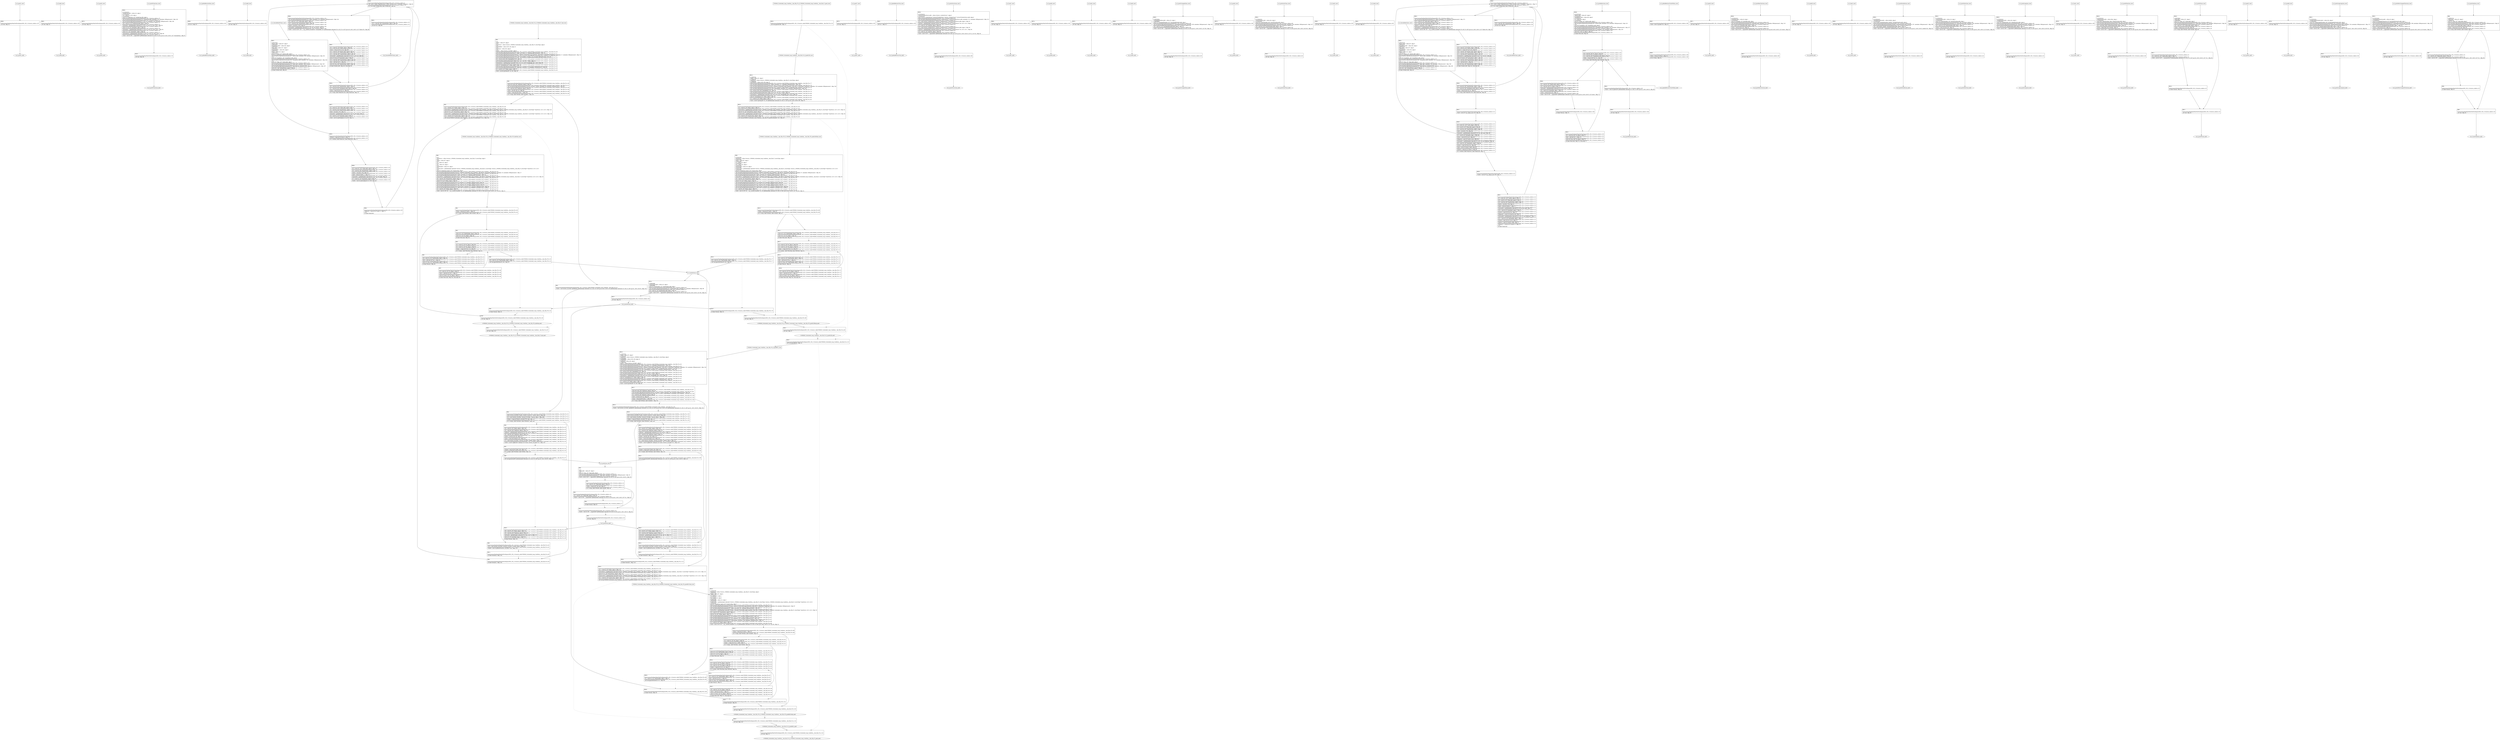 digraph "icfg graph" {
BBio_ll_good1_end [label="{io_ll_good1_end}"];
BBio_ll_bad6_end [label="{io_ll_bad6_end}"];
BBio_ll_good5_end [label="{io_ll_good5_end}"];
BBio_ll_printWcharLine_end [label="{io_ll_printWcharLine_end}"];
BBio_ll_globalReturnsFalse_end [label="{io_ll_globalReturnsFalse_end}"];
BBio_ll_bad8_end [label="{io_ll_bad8_end}"];
BBio_ll_decodeHexWChars_end [label="{io_ll_decodeHexWChars_end}"];
BBCWE606_Unchecked_Loop_Condition__char_file_67b_ll_CWE606_Unchecked_Loop_Condition__char_file_67b_badSink_end [label="{CWE606_Unchecked_Loop_Condition__char_file_67b_ll_CWE606_Unchecked_Loop_Condition__char_file_67b_badSink_end}"];
BBio_ll_good7_end [label="{io_ll_good7_end}"];
BBio_ll_globalReturnsTrue_end [label="{io_ll_globalReturnsTrue_end}"];
BBio_ll_printStructLine_end [label="{io_ll_printStructLine_end}"];
BBio_ll_bad7_end [label="{io_ll_bad7_end}"];
BBio_ll_good6_end [label="{io_ll_good6_end}"];
BBio_ll_bad2_end [label="{io_ll_bad2_end}"];
BBio_ll_bad9_end [label="{io_ll_bad9_end}"];
BBio_ll_printUnsignedLine_end [label="{io_ll_printUnsignedLine_end}"];
BBio_ll_good4_end [label="{io_ll_good4_end}"];
BBio_ll_printSizeTLine_end [label="{io_ll_printSizeTLine_end}"];
BBio_ll_bad5_end [label="{io_ll_bad5_end}"];
BBio_ll_printLine_end [label="{io_ll_printLine_end}"];
BBio_ll_bad4_end [label="{io_ll_bad4_end}"];
BBio_ll_decodeHexChars_end [label="{io_ll_decodeHexChars_end}"];
BBio_ll_printBytesLine_end [label="{io_ll_printBytesLine_end}"];
BBio_ll_globalReturnsTrueOrFalse_end [label="{io_ll_globalReturnsTrueOrFalse_end}"];
BBCWE606_Unchecked_Loop_Condition__char_file_67a_ll_goodB2G_end [label="{CWE606_Unchecked_Loop_Condition__char_file_67a_ll_goodB2G_end}"];
BBCWE606_Unchecked_Loop_Condition__char_file_67b_ll_CWE606_Unchecked_Loop_Condition__char_file_67b_goodG2BSink_end [label="{CWE606_Unchecked_Loop_Condition__char_file_67b_ll_CWE606_Unchecked_Loop_Condition__char_file_67b_goodG2BSink_end}"];
BBio_ll_good3_end [label="{io_ll_good3_end}"];
BBCWE606_Unchecked_Loop_Condition__char_file_67a_ll_goodG2B_end [label="{CWE606_Unchecked_Loop_Condition__char_file_67a_ll_goodG2B_end}"];
BBCWE606_Unchecked_Loop_Condition__char_file_67a_ll_CWE606_Unchecked_Loop_Condition__char_file_67_bad_end [label="{CWE606_Unchecked_Loop_Condition__char_file_67a_ll_CWE606_Unchecked_Loop_Condition__char_file_67_bad_end}"];
BBio_ll_printHexCharLine_end [label="{io_ll_printHexCharLine_end}"];
BBio_ll_good9_end [label="{io_ll_good9_end}"];
BBio_ll_bad3_end [label="{io_ll_bad3_end}"];
BBCWE606_Unchecked_Loop_Condition__char_file_67a_ll_CWE606_Unchecked_Loop_Condition__char_file_67_good_end [label="{CWE606_Unchecked_Loop_Condition__char_file_67a_ll_CWE606_Unchecked_Loop_Condition__char_file_67_good_end}"];
BBio_ll_printDoubleLine_end [label="{io_ll_printDoubleLine_end}"];
BBio_ll_printShortLine_end [label="{io_ll_printShortLine_end}"];
BBio_ll_printLongLine_end [label="{io_ll_printLongLine_end}"];
BBio_ll_bad1_end [label="{io_ll_bad1_end}"];
BBio_ll_printFloatLine_end [label="{io_ll_printFloatLine_end}"];
BBio_ll_printWLine_end [label="{io_ll_printWLine_end}"];
BBio_ll_good2_end [label="{io_ll_good2_end}"];
BBio_ll_printIntLine_end [label="{io_ll_printIntLine_end}"];
BBio_ll_good8_end [label="{io_ll_good8_end}"];
BBio_ll_printLongLongLine_end [label="{io_ll_printLongLongLine_end}"];
BBio_ll_printHexUnsignedCharLine_end [label="{io_ll_printHexUnsignedCharLine_end}"];
BBio_ll_printSinkLine_end [label="{io_ll_printSinkLine_end}"];
BBCWE606_Unchecked_Loop_Condition__char_file_67b_ll_CWE606_Unchecked_Loop_Condition__char_file_67b_goodB2GSink_end [label="{CWE606_Unchecked_Loop_Condition__char_file_67b_ll_CWE606_Unchecked_Loop_Condition__char_file_67b_goodB2GSink_end}"];
BBio_ll_good1_start [label="{io_ll_good1_start}", shape=record];
io_ll_good1BB69 [label="{BB69:\l\l/home/raoxue/Desktop/MemVerif/workspace/000_109_113/source_code/io.c:187\l
  ret void, !dbg !52\l
}", shape=record];
BBio_ll_bad6_start [label="{io_ll_bad6_start}", shape=record];
io_ll_bad6BB83 [label="{BB83:\l\l/home/raoxue/Desktop/MemVerif/workspace/000_109_113/source_code/io.c:203\l
  ret void, !dbg !52\l
}", shape=record];
BBio_ll_good5_start [label="{io_ll_good5_start}", shape=record];
io_ll_good5BB73 [label="{BB73:\l\l/home/raoxue/Desktop/MemVerif/workspace/000_109_113/source_code/io.c:191\l
  ret void, !dbg !52\l
}", shape=record];
BBio_ll_printWcharLine_start [label="{io_ll_printWcharLine_start}", shape=record];
io_ll_printWcharLineBB28 [label="{BB28:\l\l/:1533916416\l
  %wideChar.addr = alloca i32, align 4\l
/:1533916416\l
  %s = alloca [2 x i32], align 4\l
/:1533916416\l
  store i32 %wideChar, i32* %wideChar.addr, align 4\l
/home/raoxue/Desktop/MemVerif/workspace/000_109_113/source_code/io.c:70\l
  call void @llvm.dbg.declare(metadata i32* %wideChar.addr, metadata !162, metadata !DIExpression()), !dbg !163\l
/home/raoxue/Desktop/MemVerif/workspace/000_109_113/source_code/io.c:74\l
  call void @llvm.dbg.declare(metadata [2 x i32]* %s, metadata !164, metadata !DIExpression()), !dbg !168\l
/home/raoxue/Desktop/MemVerif/workspace/000_109_113/source_code/io.c:75\l
  %0 = load i32, i32* %wideChar.addr, align 4, !dbg !61\l
/home/raoxue/Desktop/MemVerif/workspace/000_109_113/source_code/io.c:75\l
  %arrayidx = getelementptr inbounds [2 x i32], [2 x i32]* %s, i64 0, i64 0, !dbg !62\l
/home/raoxue/Desktop/MemVerif/workspace/000_109_113/source_code/io.c:75\l
  store i32 %0, i32* %arrayidx, align 4, !dbg !63\l
/home/raoxue/Desktop/MemVerif/workspace/000_109_113/source_code/io.c:76\l
  %arrayidx1 = getelementptr inbounds [2 x i32], [2 x i32]* %s, i64 0, i64 1, !dbg !64\l
/home/raoxue/Desktop/MemVerif/workspace/000_109_113/source_code/io.c:76\l
  store i32 0, i32* %arrayidx1, align 4, !dbg !65\l
/home/raoxue/Desktop/MemVerif/workspace/000_109_113/source_code/io.c:77\l
  %arraydecay = getelementptr inbounds [2 x i32], [2 x i32]* %s, i64 0, i64 0, !dbg !66\l
/home/raoxue/Desktop/MemVerif/workspace/000_109_113/source_code/io.c:77\l
  %call = call i32 (i8*, ...) @printf(i8* getelementptr inbounds ([5 x i8], [5 x i8]* @.str.10, i64 0, i64 0), i32* %arraydecay), !dbg !67\l
}", shape=record];
io_ll_printWcharLineBB28 [label="{BB28:\l\l/:1533916416\l
  %wideChar.addr = alloca i32, align 4\l
/:1533916416\l
  %s = alloca [2 x i32], align 4\l
/:1533916416\l
  store i32 %wideChar, i32* %wideChar.addr, align 4\l
/home/raoxue/Desktop/MemVerif/workspace/000_109_113/source_code/io.c:70\l
  call void @llvm.dbg.declare(metadata i32* %wideChar.addr, metadata !162, metadata !DIExpression()), !dbg !163\l
/home/raoxue/Desktop/MemVerif/workspace/000_109_113/source_code/io.c:74\l
  call void @llvm.dbg.declare(metadata [2 x i32]* %s, metadata !164, metadata !DIExpression()), !dbg !168\l
/home/raoxue/Desktop/MemVerif/workspace/000_109_113/source_code/io.c:75\l
  %0 = load i32, i32* %wideChar.addr, align 4, !dbg !61\l
/home/raoxue/Desktop/MemVerif/workspace/000_109_113/source_code/io.c:75\l
  %arrayidx = getelementptr inbounds [2 x i32], [2 x i32]* %s, i64 0, i64 0, !dbg !62\l
/home/raoxue/Desktop/MemVerif/workspace/000_109_113/source_code/io.c:75\l
  store i32 %0, i32* %arrayidx, align 4, !dbg !63\l
/home/raoxue/Desktop/MemVerif/workspace/000_109_113/source_code/io.c:76\l
  %arrayidx1 = getelementptr inbounds [2 x i32], [2 x i32]* %s, i64 0, i64 1, !dbg !64\l
/home/raoxue/Desktop/MemVerif/workspace/000_109_113/source_code/io.c:76\l
  store i32 0, i32* %arrayidx1, align 4, !dbg !65\l
/home/raoxue/Desktop/MemVerif/workspace/000_109_113/source_code/io.c:77\l
  %arraydecay = getelementptr inbounds [2 x i32], [2 x i32]* %s, i64 0, i64 0, !dbg !66\l
/home/raoxue/Desktop/MemVerif/workspace/000_109_113/source_code/io.c:77\l
  %call = call i32 (i8*, ...) @printf(i8* getelementptr inbounds ([5 x i8], [5 x i8]* @.str.10, i64 0, i64 0), i32* %arraydecay), !dbg !67\l
}", shape=record];
io_ll_printWcharLineBB29 [label="{BB29:\l\l/home/raoxue/Desktop/MemVerif/workspace/000_109_113/source_code/io.c:78\l
  ret void, !dbg !68\l
}", shape=record];
BBio_ll_globalReturnsFalse_start [label="{io_ll_globalReturnsFalse_start}", shape=record];
io_ll_globalReturnsFalseBB66 [label="{BB66:\l\l/home/raoxue/Desktop/MemVerif/workspace/000_109_113/source_code/io.c:163\l
  ret i32 0, !dbg !52\l
}", shape=record];
BBio_ll_bad8_start [label="{io_ll_bad8_start}", shape=record];
io_ll_bad8BB85 [label="{BB85:\l\l/home/raoxue/Desktop/MemVerif/workspace/000_109_113/source_code/io.c:205\l
  ret void, !dbg !52\l
}", shape=record];
BBio_ll_decodeHexWChars_start [label="{io_ll_decodeHexWChars_start}", shape=record];
io_ll_decodeHexWCharsBB55 [label="{BB55:\l\l/:108767816\l
  %bytes.addr = alloca i8*, align 8\l
/:108767816\l
  %numBytes.addr = alloca i64, align 8\l
/:108767816\l
  %hex.addr = alloca i32*, align 8\l
/:108767816\l
  %numWritten = alloca i64, align 8\l
/:108767816\l
  %byte = alloca i32, align 4\l
/:108767816\l
  store i8* %bytes, i8** %bytes.addr, align 8\l
/home/raoxue/Desktop/MemVerif/workspace/000_109_113/source_code/io.c:135\l
  call void @llvm.dbg.declare(metadata i8** %bytes.addr, metadata !290, metadata !DIExpression()), !dbg !291\l
/:135\l
  store i64 %numBytes, i64* %numBytes.addr, align 8\l
/home/raoxue/Desktop/MemVerif/workspace/000_109_113/source_code/io.c:135\l
  call void @llvm.dbg.declare(metadata i64* %numBytes.addr, metadata !292, metadata !DIExpression()), !dbg !293\l
/:135\l
  store i32* %hex, i32** %hex.addr, align 8\l
/home/raoxue/Desktop/MemVerif/workspace/000_109_113/source_code/io.c:135\l
  call void @llvm.dbg.declare(metadata i32** %hex.addr, metadata !294, metadata !DIExpression()), !dbg !295\l
/home/raoxue/Desktop/MemVerif/workspace/000_109_113/source_code/io.c:137\l
  call void @llvm.dbg.declare(metadata i64* %numWritten, metadata !296, metadata !DIExpression()), !dbg !297\l
/home/raoxue/Desktop/MemVerif/workspace/000_109_113/source_code/io.c:137\l
  store i64 0, i64* %numWritten, align 8, !dbg !65\l
/home/raoxue/Desktop/MemVerif/workspace/000_109_113/source_code/io.c:143\l
  br label %while.cond, !dbg !66\l
}", shape=record];
io_ll_decodeHexWCharsBB56 [label="{BB56:\l\l/home/raoxue/Desktop/MemVerif/workspace/000_109_113/source_code/io.c:143\l
  %0 = load i64, i64* %numWritten, align 8, !dbg !67\l
/home/raoxue/Desktop/MemVerif/workspace/000_109_113/source_code/io.c:143\l
  %1 = load i64, i64* %numBytes.addr, align 8, !dbg !68\l
/home/raoxue/Desktop/MemVerif/workspace/000_109_113/source_code/io.c:143\l
  %cmp = icmp ult i64 %0, %1, !dbg !69\l
/home/raoxue/Desktop/MemVerif/workspace/000_109_113/source_code/io.c:143\l
  br i1 %cmp, label %land.lhs.true, label %land.end, !dbg !70\l
}", shape=record];
io_ll_decodeHexWCharsBB57 [label="{BB57:\l\l/home/raoxue/Desktop/MemVerif/workspace/000_109_113/source_code/io.c:143\l
  %2 = load i32*, i32** %hex.addr, align 8, !dbg !71\l
/home/raoxue/Desktop/MemVerif/workspace/000_109_113/source_code/io.c:143\l
  %3 = load i64, i64* %numWritten, align 8, !dbg !72\l
/home/raoxue/Desktop/MemVerif/workspace/000_109_113/source_code/io.c:143\l
  %mul = mul i64 2, %3, !dbg !73\l
/home/raoxue/Desktop/MemVerif/workspace/000_109_113/source_code/io.c:143\l
  %arrayidx = getelementptr inbounds i32, i32* %2, i64 %mul, !dbg !71\l
/home/raoxue/Desktop/MemVerif/workspace/000_109_113/source_code/io.c:143\l
  %4 = load i32, i32* %arrayidx, align 4, !dbg !71\l
/home/raoxue/Desktop/MemVerif/workspace/000_109_113/source_code/io.c:143\l
  %call = call i32 @iswxdigit(i32 %4) #5, !dbg !74\l
}", shape=record];
io_ll_decodeHexWCharsBB57 [label="{BB57:\l\l/home/raoxue/Desktop/MemVerif/workspace/000_109_113/source_code/io.c:143\l
  %2 = load i32*, i32** %hex.addr, align 8, !dbg !71\l
/home/raoxue/Desktop/MemVerif/workspace/000_109_113/source_code/io.c:143\l
  %3 = load i64, i64* %numWritten, align 8, !dbg !72\l
/home/raoxue/Desktop/MemVerif/workspace/000_109_113/source_code/io.c:143\l
  %mul = mul i64 2, %3, !dbg !73\l
/home/raoxue/Desktop/MemVerif/workspace/000_109_113/source_code/io.c:143\l
  %arrayidx = getelementptr inbounds i32, i32* %2, i64 %mul, !dbg !71\l
/home/raoxue/Desktop/MemVerif/workspace/000_109_113/source_code/io.c:143\l
  %4 = load i32, i32* %arrayidx, align 4, !dbg !71\l
/home/raoxue/Desktop/MemVerif/workspace/000_109_113/source_code/io.c:143\l
  %call = call i32 @iswxdigit(i32 %4) #5, !dbg !74\l
}", shape=record];
io_ll_decodeHexWCharsBB59 [label="{BB59:\l\l/home/raoxue/Desktop/MemVerif/workspace/000_109_113/source_code/io.c:143\l
  %tobool = icmp ne i32 %call, 0, !dbg !74\l
/home/raoxue/Desktop/MemVerif/workspace/000_109_113/source_code/io.c:143\l
  br i1 %tobool, label %land.rhs, label %land.end, !dbg !75\l
}", shape=record];
io_ll_decodeHexWCharsBB60 [label="{BB60:\l\l/home/raoxue/Desktop/MemVerif/workspace/000_109_113/source_code/io.c:143\l
  %5 = load i32*, i32** %hex.addr, align 8, !dbg !76\l
/home/raoxue/Desktop/MemVerif/workspace/000_109_113/source_code/io.c:143\l
  %6 = load i64, i64* %numWritten, align 8, !dbg !77\l
/home/raoxue/Desktop/MemVerif/workspace/000_109_113/source_code/io.c:143\l
  %mul1 = mul i64 2, %6, !dbg !78\l
/home/raoxue/Desktop/MemVerif/workspace/000_109_113/source_code/io.c:143\l
  %add = add i64 %mul1, 1, !dbg !79\l
/home/raoxue/Desktop/MemVerif/workspace/000_109_113/source_code/io.c:143\l
  %arrayidx2 = getelementptr inbounds i32, i32* %5, i64 %add, !dbg !76\l
/home/raoxue/Desktop/MemVerif/workspace/000_109_113/source_code/io.c:143\l
  %7 = load i32, i32* %arrayidx2, align 4, !dbg !76\l
/home/raoxue/Desktop/MemVerif/workspace/000_109_113/source_code/io.c:143\l
  %call3 = call i32 @iswxdigit(i32 %7) #5, !dbg !80\l
}", shape=record];
io_ll_decodeHexWCharsBB60 [label="{BB60:\l\l/home/raoxue/Desktop/MemVerif/workspace/000_109_113/source_code/io.c:143\l
  %5 = load i32*, i32** %hex.addr, align 8, !dbg !76\l
/home/raoxue/Desktop/MemVerif/workspace/000_109_113/source_code/io.c:143\l
  %6 = load i64, i64* %numWritten, align 8, !dbg !77\l
/home/raoxue/Desktop/MemVerif/workspace/000_109_113/source_code/io.c:143\l
  %mul1 = mul i64 2, %6, !dbg !78\l
/home/raoxue/Desktop/MemVerif/workspace/000_109_113/source_code/io.c:143\l
  %add = add i64 %mul1, 1, !dbg !79\l
/home/raoxue/Desktop/MemVerif/workspace/000_109_113/source_code/io.c:143\l
  %arrayidx2 = getelementptr inbounds i32, i32* %5, i64 %add, !dbg !76\l
/home/raoxue/Desktop/MemVerif/workspace/000_109_113/source_code/io.c:143\l
  %7 = load i32, i32* %arrayidx2, align 4, !dbg !76\l
/home/raoxue/Desktop/MemVerif/workspace/000_109_113/source_code/io.c:143\l
  %call3 = call i32 @iswxdigit(i32 %7) #5, !dbg !80\l
}", shape=record];
io_ll_decodeHexWCharsBB61 [label="{BB61:\l\l/home/raoxue/Desktop/MemVerif/workspace/000_109_113/source_code/io.c:143\l
  %tobool4 = icmp ne i32 %call3, 0, !dbg !75\l
/:143\l
  br label %land.end\l
}", shape=record];
io_ll_decodeHexWCharsBB58 [label="{BB58:\l\l/home/raoxue/Desktop/MemVerif/workspace/000_109_113/source_code/io.c:0\l
  %8 = phi i1 [ false, %land.lhs.true ], [ false, %while.cond ], [ %tobool4, %land.rhs ], !dbg !81\l
/home/raoxue/Desktop/MemVerif/workspace/000_109_113/source_code/io.c:143\l
  br i1 %8, label %while.body, label %while.end, !dbg !66\l
}", shape=record];
io_ll_decodeHexWCharsBB62 [label="{BB62:\l\l/home/raoxue/Desktop/MemVerif/workspace/000_109_113/source_code/io.c:145\l
  call void @llvm.dbg.declare(metadata i32* %byte, metadata !314, metadata !DIExpression()), !dbg !316\l
/home/raoxue/Desktop/MemVerif/workspace/000_109_113/source_code/io.c:146\l
  %9 = load i32*, i32** %hex.addr, align 8, !dbg !85\l
/home/raoxue/Desktop/MemVerif/workspace/000_109_113/source_code/io.c:146\l
  %10 = load i64, i64* %numWritten, align 8, !dbg !86\l
/home/raoxue/Desktop/MemVerif/workspace/000_109_113/source_code/io.c:146\l
  %mul5 = mul i64 2, %10, !dbg !87\l
/home/raoxue/Desktop/MemVerif/workspace/000_109_113/source_code/io.c:146\l
  %arrayidx6 = getelementptr inbounds i32, i32* %9, i64 %mul5, !dbg !85\l
/home/raoxue/Desktop/MemVerif/workspace/000_109_113/source_code/io.c:146\l
  %call7 = call i32 (i32*, i32*, ...) @__isoc99_swscanf(i32* %arrayidx6, i32* getelementptr inbounds ([5 x i32], [5 x i32]* @.str.16, i64 0, i64 0), i32* %byte) #5, !dbg !88\l
}", shape=record];
io_ll_decodeHexWCharsBB62 [label="{BB62:\l\l/home/raoxue/Desktop/MemVerif/workspace/000_109_113/source_code/io.c:145\l
  call void @llvm.dbg.declare(metadata i32* %byte, metadata !314, metadata !DIExpression()), !dbg !316\l
/home/raoxue/Desktop/MemVerif/workspace/000_109_113/source_code/io.c:146\l
  %9 = load i32*, i32** %hex.addr, align 8, !dbg !85\l
/home/raoxue/Desktop/MemVerif/workspace/000_109_113/source_code/io.c:146\l
  %10 = load i64, i64* %numWritten, align 8, !dbg !86\l
/home/raoxue/Desktop/MemVerif/workspace/000_109_113/source_code/io.c:146\l
  %mul5 = mul i64 2, %10, !dbg !87\l
/home/raoxue/Desktop/MemVerif/workspace/000_109_113/source_code/io.c:146\l
  %arrayidx6 = getelementptr inbounds i32, i32* %9, i64 %mul5, !dbg !85\l
/home/raoxue/Desktop/MemVerif/workspace/000_109_113/source_code/io.c:146\l
  %call7 = call i32 (i32*, i32*, ...) @__isoc99_swscanf(i32* %arrayidx6, i32* getelementptr inbounds ([5 x i32], [5 x i32]* @.str.16, i64 0, i64 0), i32* %byte) #5, !dbg !88\l
}", shape=record];
io_ll_decodeHexWCharsBB64 [label="{BB64:\l\l/home/raoxue/Desktop/MemVerif/workspace/000_109_113/source_code/io.c:147\l
  %11 = load i32, i32* %byte, align 4, !dbg !89\l
/home/raoxue/Desktop/MemVerif/workspace/000_109_113/source_code/io.c:147\l
  %conv = trunc i32 %11 to i8, !dbg !90\l
/home/raoxue/Desktop/MemVerif/workspace/000_109_113/source_code/io.c:147\l
  %12 = load i8*, i8** %bytes.addr, align 8, !dbg !91\l
/home/raoxue/Desktop/MemVerif/workspace/000_109_113/source_code/io.c:147\l
  %13 = load i64, i64* %numWritten, align 8, !dbg !92\l
/home/raoxue/Desktop/MemVerif/workspace/000_109_113/source_code/io.c:147\l
  %arrayidx8 = getelementptr inbounds i8, i8* %12, i64 %13, !dbg !91\l
/home/raoxue/Desktop/MemVerif/workspace/000_109_113/source_code/io.c:147\l
  store i8 %conv, i8* %arrayidx8, align 1, !dbg !93\l
/home/raoxue/Desktop/MemVerif/workspace/000_109_113/source_code/io.c:148\l
  %14 = load i64, i64* %numWritten, align 8, !dbg !94\l
/home/raoxue/Desktop/MemVerif/workspace/000_109_113/source_code/io.c:148\l
  %inc = add i64 %14, 1, !dbg !94\l
/home/raoxue/Desktop/MemVerif/workspace/000_109_113/source_code/io.c:148\l
  store i64 %inc, i64* %numWritten, align 8, !dbg !94\l
/home/raoxue/Desktop/MemVerif/workspace/000_109_113/source_code/io.c:143\l
  br label %while.cond, !dbg !66, !llvm.loop !95\l
}", shape=record];
io_ll_decodeHexWCharsBB63 [label="{BB63:\l\l/home/raoxue/Desktop/MemVerif/workspace/000_109_113/source_code/io.c:151\l
  %15 = load i64, i64* %numWritten, align 8, !dbg !98\l
/home/raoxue/Desktop/MemVerif/workspace/000_109_113/source_code/io.c:151\l
  ret i64 %15, !dbg !99\l
}", shape=record];
BBCWE606_Unchecked_Loop_Condition__char_file_67b_ll_CWE606_Unchecked_Loop_Condition__char_file_67b_badSink_start [label="{CWE606_Unchecked_Loop_Condition__char_file_67b_ll_CWE606_Unchecked_Loop_Condition__char_file_67b_badSink_start}", shape=record];
CWE606_Unchecked_Loop_Condition__char_file_67b_ll_CWE606_Unchecked_Loop_Condition__char_file_67b_badSinkBB0 [label="{BB0:\l\l/:415\l
  %myStruct = alloca %struct._CWE606_Unchecked_Loop_Condition__char_file_67_structType, align 8\l
/:415\l
  %data = alloca i8*, align 8\l
/:415\l
  %i = alloca i32, align 4\l
/:415\l
  %n = alloca i32, align 4\l
/:415\l
  %intVariable = alloca i32, align 4\l
/:415\l
  %coerce.dive = getelementptr inbounds %struct._CWE606_Unchecked_Loop_Condition__char_file_67_structType, %struct._CWE606_Unchecked_Loop_Condition__char_file_67_structType* %myStruct, i32 0, i32 0\l
/:415\l
  store i8* %myStruct.coerce, i8** %coerce.dive, align 8\l
/home/raoxue/Desktop/MemVerif/workspace/000_109_113/source_code/CWE606_Unchecked_Loop_Condition__char_file_67b.c:39\l
  call void @llvm.dbg.declare(metadata %struct._CWE606_Unchecked_Loop_Condition__char_file_67_structType* %myStruct, metadata !16, metadata !DIExpression()), !dbg !17\l
/home/raoxue/Desktop/MemVerif/workspace/000_109_113/source_code/CWE606_Unchecked_Loop_Condition__char_file_67b.c:41\l
  call void @llvm.dbg.declare(metadata i8** %data, metadata !18, metadata !DIExpression()), !dbg !19\l
/home/raoxue/Desktop/MemVerif/workspace/000_109_113/source_code/CWE606_Unchecked_Loop_Condition__char_file_67b.c:41\l
  %structFirst = getelementptr inbounds %struct._CWE606_Unchecked_Loop_Condition__char_file_67_structType, %struct._CWE606_Unchecked_Loop_Condition__char_file_67_structType* %myStruct, i32 0, i32 0, !dbg !20\l
/home/raoxue/Desktop/MemVerif/workspace/000_109_113/source_code/CWE606_Unchecked_Loop_Condition__char_file_67b.c:41\l
  %0 = load i8*, i8** %structFirst, align 8, !dbg !20\l
/home/raoxue/Desktop/MemVerif/workspace/000_109_113/source_code/CWE606_Unchecked_Loop_Condition__char_file_67b.c:41\l
  store i8* %0, i8** %data, align 8, !dbg !19\l
/home/raoxue/Desktop/MemVerif/workspace/000_109_113/source_code/CWE606_Unchecked_Loop_Condition__char_file_67b.c:43\l
  call void @llvm.dbg.declare(metadata i32* %i, metadata !21, metadata !DIExpression()), !dbg !24\l
/home/raoxue/Desktop/MemVerif/workspace/000_109_113/source_code/CWE606_Unchecked_Loop_Condition__char_file_67b.c:43\l
  call void @llvm.dbg.declare(metadata i32* %n, metadata !25, metadata !DIExpression()), !dbg !26\l
/home/raoxue/Desktop/MemVerif/workspace/000_109_113/source_code/CWE606_Unchecked_Loop_Condition__char_file_67b.c:43\l
  call void @llvm.dbg.declare(metadata i32* %intVariable, metadata !27, metadata !DIExpression()), !dbg !28\l
/home/raoxue/Desktop/MemVerif/workspace/000_109_113/source_code/CWE606_Unchecked_Loop_Condition__char_file_67b.c:44\l
  %1 = load i8*, i8** %data, align 8, !dbg !29\l
/home/raoxue/Desktop/MemVerif/workspace/000_109_113/source_code/CWE606_Unchecked_Loop_Condition__char_file_67b.c:44\l
  %call = call i32 (i8*, i8*, ...) @__isoc99_sscanf(i8* %1, i8* getelementptr inbounds ([3 x i8], [3 x i8]* @.str, i64 0, i64 0), i32* %n) #4, !dbg !31\l
}", shape=record];
CWE606_Unchecked_Loop_Condition__char_file_67b_ll_CWE606_Unchecked_Loop_Condition__char_file_67b_badSinkBB0 [label="{BB0:\l\l/:415\l
  %myStruct = alloca %struct._CWE606_Unchecked_Loop_Condition__char_file_67_structType, align 8\l
/:415\l
  %data = alloca i8*, align 8\l
/:415\l
  %i = alloca i32, align 4\l
/:415\l
  %n = alloca i32, align 4\l
/:415\l
  %intVariable = alloca i32, align 4\l
/:415\l
  %coerce.dive = getelementptr inbounds %struct._CWE606_Unchecked_Loop_Condition__char_file_67_structType, %struct._CWE606_Unchecked_Loop_Condition__char_file_67_structType* %myStruct, i32 0, i32 0\l
/:415\l
  store i8* %myStruct.coerce, i8** %coerce.dive, align 8\l
/home/raoxue/Desktop/MemVerif/workspace/000_109_113/source_code/CWE606_Unchecked_Loop_Condition__char_file_67b.c:39\l
  call void @llvm.dbg.declare(metadata %struct._CWE606_Unchecked_Loop_Condition__char_file_67_structType* %myStruct, metadata !16, metadata !DIExpression()), !dbg !17\l
/home/raoxue/Desktop/MemVerif/workspace/000_109_113/source_code/CWE606_Unchecked_Loop_Condition__char_file_67b.c:41\l
  call void @llvm.dbg.declare(metadata i8** %data, metadata !18, metadata !DIExpression()), !dbg !19\l
/home/raoxue/Desktop/MemVerif/workspace/000_109_113/source_code/CWE606_Unchecked_Loop_Condition__char_file_67b.c:41\l
  %structFirst = getelementptr inbounds %struct._CWE606_Unchecked_Loop_Condition__char_file_67_structType, %struct._CWE606_Unchecked_Loop_Condition__char_file_67_structType* %myStruct, i32 0, i32 0, !dbg !20\l
/home/raoxue/Desktop/MemVerif/workspace/000_109_113/source_code/CWE606_Unchecked_Loop_Condition__char_file_67b.c:41\l
  %0 = load i8*, i8** %structFirst, align 8, !dbg !20\l
/home/raoxue/Desktop/MemVerif/workspace/000_109_113/source_code/CWE606_Unchecked_Loop_Condition__char_file_67b.c:41\l
  store i8* %0, i8** %data, align 8, !dbg !19\l
/home/raoxue/Desktop/MemVerif/workspace/000_109_113/source_code/CWE606_Unchecked_Loop_Condition__char_file_67b.c:43\l
  call void @llvm.dbg.declare(metadata i32* %i, metadata !21, metadata !DIExpression()), !dbg !24\l
/home/raoxue/Desktop/MemVerif/workspace/000_109_113/source_code/CWE606_Unchecked_Loop_Condition__char_file_67b.c:43\l
  call void @llvm.dbg.declare(metadata i32* %n, metadata !25, metadata !DIExpression()), !dbg !26\l
/home/raoxue/Desktop/MemVerif/workspace/000_109_113/source_code/CWE606_Unchecked_Loop_Condition__char_file_67b.c:43\l
  call void @llvm.dbg.declare(metadata i32* %intVariable, metadata !27, metadata !DIExpression()), !dbg !28\l
/home/raoxue/Desktop/MemVerif/workspace/000_109_113/source_code/CWE606_Unchecked_Loop_Condition__char_file_67b.c:44\l
  %1 = load i8*, i8** %data, align 8, !dbg !29\l
/home/raoxue/Desktop/MemVerif/workspace/000_109_113/source_code/CWE606_Unchecked_Loop_Condition__char_file_67b.c:44\l
  %call = call i32 (i8*, i8*, ...) @__isoc99_sscanf(i8* %1, i8* getelementptr inbounds ([3 x i8], [3 x i8]* @.str, i64 0, i64 0), i32* %n) #4, !dbg !31\l
}", shape=record];
CWE606_Unchecked_Loop_Condition__char_file_67b_ll_CWE606_Unchecked_Loop_Condition__char_file_67b_badSinkBB1 [label="{BB1:\l\l/home/raoxue/Desktop/MemVerif/workspace/000_109_113/source_code/CWE606_Unchecked_Loop_Condition__char_file_67b.c:44\l
  %cmp = icmp eq i32 %call, 1, !dbg !32\l
/home/raoxue/Desktop/MemVerif/workspace/000_109_113/source_code/CWE606_Unchecked_Loop_Condition__char_file_67b.c:44\l
  br i1 %cmp, label %if.then, label %if.end, !dbg !33\l
}", shape=record];
CWE606_Unchecked_Loop_Condition__char_file_67b_ll_CWE606_Unchecked_Loop_Condition__char_file_67b_badSinkBB2 [label="{BB2:\l\l/home/raoxue/Desktop/MemVerif/workspace/000_109_113/source_code/CWE606_Unchecked_Loop_Condition__char_file_67b.c:47\l
  store i32 0, i32* %intVariable, align 4, !dbg !34\l
/home/raoxue/Desktop/MemVerif/workspace/000_109_113/source_code/CWE606_Unchecked_Loop_Condition__char_file_67b.c:48\l
  store i32 0, i32* %i, align 4, !dbg !36\l
/home/raoxue/Desktop/MemVerif/workspace/000_109_113/source_code/CWE606_Unchecked_Loop_Condition__char_file_67b.c:48\l
  br label %for.cond, !dbg !38\l
}", shape=record];
CWE606_Unchecked_Loop_Condition__char_file_67b_ll_CWE606_Unchecked_Loop_Condition__char_file_67b_badSinkBB4 [label="{BB4:\l\l/home/raoxue/Desktop/MemVerif/workspace/000_109_113/source_code/CWE606_Unchecked_Loop_Condition__char_file_67b.c:48\l
  %2 = load i32, i32* %i, align 4, !dbg !39\l
/home/raoxue/Desktop/MemVerif/workspace/000_109_113/source_code/CWE606_Unchecked_Loop_Condition__char_file_67b.c:48\l
  %3 = load i32, i32* %n, align 4, !dbg !41\l
/home/raoxue/Desktop/MemVerif/workspace/000_109_113/source_code/CWE606_Unchecked_Loop_Condition__char_file_67b.c:48\l
  %cmp1 = icmp slt i32 %2, %3, !dbg !42\l
/home/raoxue/Desktop/MemVerif/workspace/000_109_113/source_code/CWE606_Unchecked_Loop_Condition__char_file_67b.c:48\l
  br i1 %cmp1, label %for.body, label %for.end, !dbg !43\l
}", shape=record];
CWE606_Unchecked_Loop_Condition__char_file_67b_ll_CWE606_Unchecked_Loop_Condition__char_file_67b_badSinkBB5 [label="{BB5:\l\l/home/raoxue/Desktop/MemVerif/workspace/000_109_113/source_code/CWE606_Unchecked_Loop_Condition__char_file_67b.c:51\l
  %4 = load i32, i32* %intVariable, align 4, !dbg !44\l
/home/raoxue/Desktop/MemVerif/workspace/000_109_113/source_code/CWE606_Unchecked_Loop_Condition__char_file_67b.c:51\l
  %inc = add nsw i32 %4, 1, !dbg !44\l
/home/raoxue/Desktop/MemVerif/workspace/000_109_113/source_code/CWE606_Unchecked_Loop_Condition__char_file_67b.c:51\l
  store i32 %inc, i32* %intVariable, align 4, !dbg !44\l
/home/raoxue/Desktop/MemVerif/workspace/000_109_113/source_code/CWE606_Unchecked_Loop_Condition__char_file_67b.c:52\l
  br label %for.inc, !dbg !46\l
}", shape=record];
CWE606_Unchecked_Loop_Condition__char_file_67b_ll_CWE606_Unchecked_Loop_Condition__char_file_67b_badSinkBB7 [label="{BB7:\l\l/home/raoxue/Desktop/MemVerif/workspace/000_109_113/source_code/CWE606_Unchecked_Loop_Condition__char_file_67b.c:48\l
  %5 = load i32, i32* %i, align 4, !dbg !47\l
/home/raoxue/Desktop/MemVerif/workspace/000_109_113/source_code/CWE606_Unchecked_Loop_Condition__char_file_67b.c:48\l
  %inc2 = add nsw i32 %5, 1, !dbg !47\l
/home/raoxue/Desktop/MemVerif/workspace/000_109_113/source_code/CWE606_Unchecked_Loop_Condition__char_file_67b.c:48\l
  store i32 %inc2, i32* %i, align 4, !dbg !47\l
/home/raoxue/Desktop/MemVerif/workspace/000_109_113/source_code/CWE606_Unchecked_Loop_Condition__char_file_67b.c:48\l
  br label %for.cond, !dbg !48, !llvm.loop !49\l
}", shape=record];
CWE606_Unchecked_Loop_Condition__char_file_67b_ll_CWE606_Unchecked_Loop_Condition__char_file_67b_badSinkBB6 [label="{BB6:\l\l/home/raoxue/Desktop/MemVerif/workspace/000_109_113/source_code/CWE606_Unchecked_Loop_Condition__char_file_67b.c:53\l
  %6 = load i32, i32* %intVariable, align 4, !dbg !52\l
/home/raoxue/Desktop/MemVerif/workspace/000_109_113/source_code/CWE606_Unchecked_Loop_Condition__char_file_67b.c:53\l
  call void @printIntLine(i32 %6), !dbg !53\l
}", shape=record];
CWE606_Unchecked_Loop_Condition__char_file_67b_ll_CWE606_Unchecked_Loop_Condition__char_file_67b_badSinkBB6 [label="{BB6:\l\l/home/raoxue/Desktop/MemVerif/workspace/000_109_113/source_code/CWE606_Unchecked_Loop_Condition__char_file_67b.c:53\l
  %6 = load i32, i32* %intVariable, align 4, !dbg !52\l
/home/raoxue/Desktop/MemVerif/workspace/000_109_113/source_code/CWE606_Unchecked_Loop_Condition__char_file_67b.c:53\l
  call void @printIntLine(i32 %6), !dbg !53\l
}", shape=record];
CWE606_Unchecked_Loop_Condition__char_file_67b_ll_CWE606_Unchecked_Loop_Condition__char_file_67b_badSinkBB8 [label="{BB8:\l\l/home/raoxue/Desktop/MemVerif/workspace/000_109_113/source_code/CWE606_Unchecked_Loop_Condition__char_file_67b.c:54\l
  br label %if.end, !dbg !54\l
}", shape=record];
CWE606_Unchecked_Loop_Condition__char_file_67b_ll_CWE606_Unchecked_Loop_Condition__char_file_67b_badSinkBB3 [label="{BB3:\l\l/home/raoxue/Desktop/MemVerif/workspace/000_109_113/source_code/CWE606_Unchecked_Loop_Condition__char_file_67b.c:56\l
  ret void, !dbg !55\l
}", shape=record];
BBio_ll_good7_start [label="{io_ll_good7_start}", shape=record];
io_ll_good7BB75 [label="{BB75:\l\l/home/raoxue/Desktop/MemVerif/workspace/000_109_113/source_code/io.c:193\l
  ret void, !dbg !52\l
}", shape=record];
BBio_ll_globalReturnsTrue_start [label="{io_ll_globalReturnsTrue_start}", shape=record];
io_ll_globalReturnsTrueBB65 [label="{BB65:\l\l/home/raoxue/Desktop/MemVerif/workspace/000_109_113/source_code/io.c:158\l
  ret i32 1, !dbg !52\l
}", shape=record];
BBio_ll_printStructLine_start [label="{io_ll_printStructLine_start}", shape=record];
io_ll_printStructLineBB36 [label="{BB36:\l\l/:1533916416\l
  %structTwoIntsStruct.addr = alloca %struct._twoIntsStruct*, align 8\l
/:1533916416\l
  store %struct._twoIntsStruct* %structTwoIntsStruct, %struct._twoIntsStruct** %structTwoIntsStruct.addr, align 8\l
/home/raoxue/Desktop/MemVerif/workspace/000_109_113/source_code/io.c:95\l
  call void @llvm.dbg.declare(metadata %struct._twoIntsStruct** %structTwoIntsStruct.addr, metadata !212, metadata !DIExpression()), !dbg !213\l
/home/raoxue/Desktop/MemVerif/workspace/000_109_113/source_code/io.c:97\l
  %0 = load %struct._twoIntsStruct*, %struct._twoIntsStruct** %structTwoIntsStruct.addr, align 8, !dbg !61\l
/home/raoxue/Desktop/MemVerif/workspace/000_109_113/source_code/io.c:97\l
  %intOne = getelementptr inbounds %struct._twoIntsStruct, %struct._twoIntsStruct* %0, i32 0, i32 0, !dbg !62\l
/home/raoxue/Desktop/MemVerif/workspace/000_109_113/source_code/io.c:97\l
  %1 = load i32, i32* %intOne, align 4, !dbg !62\l
/home/raoxue/Desktop/MemVerif/workspace/000_109_113/source_code/io.c:97\l
  %2 = load %struct._twoIntsStruct*, %struct._twoIntsStruct** %structTwoIntsStruct.addr, align 8, !dbg !63\l
/home/raoxue/Desktop/MemVerif/workspace/000_109_113/source_code/io.c:97\l
  %intTwo = getelementptr inbounds %struct._twoIntsStruct, %struct._twoIntsStruct* %2, i32 0, i32 1, !dbg !64\l
/home/raoxue/Desktop/MemVerif/workspace/000_109_113/source_code/io.c:97\l
  %3 = load i32, i32* %intTwo, align 4, !dbg !64\l
/home/raoxue/Desktop/MemVerif/workspace/000_109_113/source_code/io.c:97\l
  %call = call i32 (i8*, ...) @printf(i8* getelementptr inbounds ([10 x i8], [10 x i8]* @.str.13, i64 0, i64 0), i32 %1, i32 %3), !dbg !65\l
}", shape=record];
io_ll_printStructLineBB36 [label="{BB36:\l\l/:1533916416\l
  %structTwoIntsStruct.addr = alloca %struct._twoIntsStruct*, align 8\l
/:1533916416\l
  store %struct._twoIntsStruct* %structTwoIntsStruct, %struct._twoIntsStruct** %structTwoIntsStruct.addr, align 8\l
/home/raoxue/Desktop/MemVerif/workspace/000_109_113/source_code/io.c:95\l
  call void @llvm.dbg.declare(metadata %struct._twoIntsStruct** %structTwoIntsStruct.addr, metadata !212, metadata !DIExpression()), !dbg !213\l
/home/raoxue/Desktop/MemVerif/workspace/000_109_113/source_code/io.c:97\l
  %0 = load %struct._twoIntsStruct*, %struct._twoIntsStruct** %structTwoIntsStruct.addr, align 8, !dbg !61\l
/home/raoxue/Desktop/MemVerif/workspace/000_109_113/source_code/io.c:97\l
  %intOne = getelementptr inbounds %struct._twoIntsStruct, %struct._twoIntsStruct* %0, i32 0, i32 0, !dbg !62\l
/home/raoxue/Desktop/MemVerif/workspace/000_109_113/source_code/io.c:97\l
  %1 = load i32, i32* %intOne, align 4, !dbg !62\l
/home/raoxue/Desktop/MemVerif/workspace/000_109_113/source_code/io.c:97\l
  %2 = load %struct._twoIntsStruct*, %struct._twoIntsStruct** %structTwoIntsStruct.addr, align 8, !dbg !63\l
/home/raoxue/Desktop/MemVerif/workspace/000_109_113/source_code/io.c:97\l
  %intTwo = getelementptr inbounds %struct._twoIntsStruct, %struct._twoIntsStruct* %2, i32 0, i32 1, !dbg !64\l
/home/raoxue/Desktop/MemVerif/workspace/000_109_113/source_code/io.c:97\l
  %3 = load i32, i32* %intTwo, align 4, !dbg !64\l
/home/raoxue/Desktop/MemVerif/workspace/000_109_113/source_code/io.c:97\l
  %call = call i32 (i8*, ...) @printf(i8* getelementptr inbounds ([10 x i8], [10 x i8]* @.str.13, i64 0, i64 0), i32 %1, i32 %3), !dbg !65\l
}", shape=record];
io_ll_printStructLineBB37 [label="{BB37:\l\l/home/raoxue/Desktop/MemVerif/workspace/000_109_113/source_code/io.c:98\l
  ret void, !dbg !66\l
}", shape=record];
BBio_ll_bad7_start [label="{io_ll_bad7_start}", shape=record];
io_ll_bad7BB84 [label="{BB84:\l\l/home/raoxue/Desktop/MemVerif/workspace/000_109_113/source_code/io.c:204\l
  ret void, !dbg !52\l
}", shape=record];
BBio_ll_good6_start [label="{io_ll_good6_start}", shape=record];
io_ll_good6BB74 [label="{BB74:\l\l/home/raoxue/Desktop/MemVerif/workspace/000_109_113/source_code/io.c:192\l
  ret void, !dbg !52\l
}", shape=record];
BBio_ll_bad2_start [label="{io_ll_bad2_start}", shape=record];
io_ll_bad2BB79 [label="{BB79:\l\l/home/raoxue/Desktop/MemVerif/workspace/000_109_113/source_code/io.c:199\l
  ret void, !dbg !52\l
}", shape=record];
BBio_ll_bad9_start [label="{io_ll_bad9_start}", shape=record];
io_ll_bad9BB86 [label="{BB86:\l\l/home/raoxue/Desktop/MemVerif/workspace/000_109_113/source_code/io.c:206\l
  ret void, !dbg !52\l
}", shape=record];
BBio_ll_printUnsignedLine_start [label="{io_ll_printUnsignedLine_start}", shape=record];
io_ll_printUnsignedLineBB30 [label="{BB30:\l\l/:108928856\l
  %unsignedNumber.addr = alloca i32, align 4\l
/:108928856\l
  store i32 %unsignedNumber, i32* %unsignedNumber.addr, align 4\l
/home/raoxue/Desktop/MemVerif/workspace/000_109_113/source_code/io.c:80\l
  call void @llvm.dbg.declare(metadata i32* %unsignedNumber.addr, metadata !180, metadata !DIExpression()), !dbg !181\l
/home/raoxue/Desktop/MemVerif/workspace/000_109_113/source_code/io.c:82\l
  %0 = load i32, i32* %unsignedNumber.addr, align 4, !dbg !54\l
/home/raoxue/Desktop/MemVerif/workspace/000_109_113/source_code/io.c:82\l
  %call = call i32 (i8*, ...) @printf(i8* getelementptr inbounds ([4 x i8], [4 x i8]* @.str.11, i64 0, i64 0), i32 %0), !dbg !55\l
}", shape=record];
io_ll_printUnsignedLineBB30 [label="{BB30:\l\l/:108928856\l
  %unsignedNumber.addr = alloca i32, align 4\l
/:108928856\l
  store i32 %unsignedNumber, i32* %unsignedNumber.addr, align 4\l
/home/raoxue/Desktop/MemVerif/workspace/000_109_113/source_code/io.c:80\l
  call void @llvm.dbg.declare(metadata i32* %unsignedNumber.addr, metadata !180, metadata !DIExpression()), !dbg !181\l
/home/raoxue/Desktop/MemVerif/workspace/000_109_113/source_code/io.c:82\l
  %0 = load i32, i32* %unsignedNumber.addr, align 4, !dbg !54\l
/home/raoxue/Desktop/MemVerif/workspace/000_109_113/source_code/io.c:82\l
  %call = call i32 (i8*, ...) @printf(i8* getelementptr inbounds ([4 x i8], [4 x i8]* @.str.11, i64 0, i64 0), i32 %0), !dbg !55\l
}", shape=record];
io_ll_printUnsignedLineBB31 [label="{BB31:\l\l/home/raoxue/Desktop/MemVerif/workspace/000_109_113/source_code/io.c:83\l
  ret void, !dbg !56\l
}", shape=record];
BBio_ll_good4_start [label="{io_ll_good4_start}", shape=record];
io_ll_good4BB72 [label="{BB72:\l\l/home/raoxue/Desktop/MemVerif/workspace/000_109_113/source_code/io.c:190\l
  ret void, !dbg !52\l
}", shape=record];
BBio_ll_printSizeTLine_start [label="{io_ll_printSizeTLine_start}", shape=record];
io_ll_printSizeTLineBB24 [label="{BB24:\l\l/:1533916416\l
  %sizeTNumber.addr = alloca i64, align 8\l
/:1533916416\l
  store i64 %sizeTNumber, i64* %sizeTNumber.addr, align 8\l
/home/raoxue/Desktop/MemVerif/workspace/000_109_113/source_code/io.c:60\l
  call void @llvm.dbg.declare(metadata i64* %sizeTNumber.addr, metadata !146, metadata !DIExpression()), !dbg !147\l
/home/raoxue/Desktop/MemVerif/workspace/000_109_113/source_code/io.c:62\l
  %0 = load i64, i64* %sizeTNumber.addr, align 8, !dbg !57\l
/home/raoxue/Desktop/MemVerif/workspace/000_109_113/source_code/io.c:62\l
  %call = call i32 (i8*, ...) @printf(i8* getelementptr inbounds ([5 x i8], [5 x i8]* @.str.8, i64 0, i64 0), i64 %0), !dbg !58\l
}", shape=record];
io_ll_printSizeTLineBB24 [label="{BB24:\l\l/:1533916416\l
  %sizeTNumber.addr = alloca i64, align 8\l
/:1533916416\l
  store i64 %sizeTNumber, i64* %sizeTNumber.addr, align 8\l
/home/raoxue/Desktop/MemVerif/workspace/000_109_113/source_code/io.c:60\l
  call void @llvm.dbg.declare(metadata i64* %sizeTNumber.addr, metadata !146, metadata !DIExpression()), !dbg !147\l
/home/raoxue/Desktop/MemVerif/workspace/000_109_113/source_code/io.c:62\l
  %0 = load i64, i64* %sizeTNumber.addr, align 8, !dbg !57\l
/home/raoxue/Desktop/MemVerif/workspace/000_109_113/source_code/io.c:62\l
  %call = call i32 (i8*, ...) @printf(i8* getelementptr inbounds ([5 x i8], [5 x i8]* @.str.8, i64 0, i64 0), i64 %0), !dbg !58\l
}", shape=record];
io_ll_printSizeTLineBB25 [label="{BB25:\l\l/home/raoxue/Desktop/MemVerif/workspace/000_109_113/source_code/io.c:63\l
  ret void, !dbg !59\l
}", shape=record];
BBio_ll_bad5_start [label="{io_ll_bad5_start}", shape=record];
io_ll_bad5BB82 [label="{BB82:\l\l/home/raoxue/Desktop/MemVerif/workspace/000_109_113/source_code/io.c:202\l
  ret void, !dbg !52\l
}", shape=record];
BBio_ll_printLine_start [label="{io_ll_printLine_start}", shape=record];
io_ll_printLineBB0 [label="{BB0:\l\l/:415\l
  %line.addr = alloca i8*, align 8\l
/:415\l
  store i8* %line, i8** %line.addr, align 8\l
/home/raoxue/Desktop/MemVerif/workspace/000_109_113/source_code/io.c:11\l
  call void @llvm.dbg.declare(metadata i8** %line.addr, metadata !52, metadata !DIExpression()), !dbg !53\l
/home/raoxue/Desktop/MemVerif/workspace/000_109_113/source_code/io.c:13\l
  %call = call i32 (i8*, ...) @printf(i8* getelementptr inbounds ([9 x i8], [9 x i8]* @.str, i64 0, i64 0)), !dbg !54\l
}", shape=record];
io_ll_printLineBB0 [label="{BB0:\l\l/:415\l
  %line.addr = alloca i8*, align 8\l
/:415\l
  store i8* %line, i8** %line.addr, align 8\l
/home/raoxue/Desktop/MemVerif/workspace/000_109_113/source_code/io.c:11\l
  call void @llvm.dbg.declare(metadata i8** %line.addr, metadata !52, metadata !DIExpression()), !dbg !53\l
/home/raoxue/Desktop/MemVerif/workspace/000_109_113/source_code/io.c:13\l
  %call = call i32 (i8*, ...) @printf(i8* getelementptr inbounds ([9 x i8], [9 x i8]* @.str, i64 0, i64 0)), !dbg !54\l
}", shape=record];
io_ll_printLineBB1 [label="{BB1:\l\l/home/raoxue/Desktop/MemVerif/workspace/000_109_113/source_code/io.c:14\l
  %0 = load i8*, i8** %line.addr, align 8, !dbg !55\l
/home/raoxue/Desktop/MemVerif/workspace/000_109_113/source_code/io.c:14\l
  %cmp = icmp ne i8* %0, null, !dbg !57\l
/home/raoxue/Desktop/MemVerif/workspace/000_109_113/source_code/io.c:14\l
  br i1 %cmp, label %if.then, label %if.end, !dbg !58\l
}", shape=record];
io_ll_printLineBB2 [label="{BB2:\l\l/home/raoxue/Desktop/MemVerif/workspace/000_109_113/source_code/io.c:16\l
  %1 = load i8*, i8** %line.addr, align 8, !dbg !59\l
/home/raoxue/Desktop/MemVerif/workspace/000_109_113/source_code/io.c:16\l
  %call1 = call i32 (i8*, ...) @printf(i8* getelementptr inbounds ([4 x i8], [4 x i8]* @.str.1, i64 0, i64 0), i8* %1), !dbg !61\l
}", shape=record];
io_ll_printLineBB2 [label="{BB2:\l\l/home/raoxue/Desktop/MemVerif/workspace/000_109_113/source_code/io.c:16\l
  %1 = load i8*, i8** %line.addr, align 8, !dbg !59\l
/home/raoxue/Desktop/MemVerif/workspace/000_109_113/source_code/io.c:16\l
  %call1 = call i32 (i8*, ...) @printf(i8* getelementptr inbounds ([4 x i8], [4 x i8]* @.str.1, i64 0, i64 0), i8* %1), !dbg !61\l
}", shape=record];
io_ll_printLineBB4 [label="{BB4:\l\l/home/raoxue/Desktop/MemVerif/workspace/000_109_113/source_code/io.c:17\l
  br label %if.end, !dbg !62\l
}", shape=record];
io_ll_printLineBB3 [label="{BB3:\l\l/home/raoxue/Desktop/MemVerif/workspace/000_109_113/source_code/io.c:18\l
  %call2 = call i32 (i8*, ...) @printf(i8* getelementptr inbounds ([9 x i8], [9 x i8]* @.str.2, i64 0, i64 0)), !dbg !63\l
}", shape=record];
io_ll_printLineBB3 [label="{BB3:\l\l/home/raoxue/Desktop/MemVerif/workspace/000_109_113/source_code/io.c:18\l
  %call2 = call i32 (i8*, ...) @printf(i8* getelementptr inbounds ([9 x i8], [9 x i8]* @.str.2, i64 0, i64 0)), !dbg !63\l
}", shape=record];
io_ll_printLineBB5 [label="{BB5:\l\l/home/raoxue/Desktop/MemVerif/workspace/000_109_113/source_code/io.c:19\l
  ret void, !dbg !64\l
}", shape=record];
BBio_ll_bad4_start [label="{io_ll_bad4_start}", shape=record];
io_ll_bad4BB81 [label="{BB81:\l\l/home/raoxue/Desktop/MemVerif/workspace/000_109_113/source_code/io.c:201\l
  ret void, !dbg !52\l
}", shape=record];
BBio_ll_decodeHexChars_start [label="{io_ll_decodeHexChars_start}", shape=record];
io_ll_decodeHexCharsBB45 [label="{BB45:\l\l/:108782144\l
  %bytes.addr = alloca i8*, align 8\l
/:108782144\l
  %numBytes.addr = alloca i64, align 8\l
/:108782144\l
  %hex.addr = alloca i8*, align 8\l
/:108782144\l
  %numWritten = alloca i64, align 8\l
/:108782144\l
  %byte = alloca i32, align 4\l
/:108782144\l
  store i8* %bytes, i8** %bytes.addr, align 8\l
/home/raoxue/Desktop/MemVerif/workspace/000_109_113/source_code/io.c:113\l
  call void @llvm.dbg.declare(metadata i8** %bytes.addr, metadata !253, metadata !DIExpression()), !dbg !254\l
/:113\l
  store i64 %numBytes, i64* %numBytes.addr, align 8\l
/home/raoxue/Desktop/MemVerif/workspace/000_109_113/source_code/io.c:113\l
  call void @llvm.dbg.declare(metadata i64* %numBytes.addr, metadata !255, metadata !DIExpression()), !dbg !256\l
/:113\l
  store i8* %hex, i8** %hex.addr, align 8\l
/home/raoxue/Desktop/MemVerif/workspace/000_109_113/source_code/io.c:113\l
  call void @llvm.dbg.declare(metadata i8** %hex.addr, metadata !257, metadata !DIExpression()), !dbg !258\l
/home/raoxue/Desktop/MemVerif/workspace/000_109_113/source_code/io.c:115\l
  call void @llvm.dbg.declare(metadata i64* %numWritten, metadata !259, metadata !DIExpression()), !dbg !260\l
/home/raoxue/Desktop/MemVerif/workspace/000_109_113/source_code/io.c:115\l
  store i64 0, i64* %numWritten, align 8, !dbg !63\l
/home/raoxue/Desktop/MemVerif/workspace/000_109_113/source_code/io.c:121\l
  br label %while.cond, !dbg !64\l
}", shape=record];
io_ll_decodeHexCharsBB46 [label="{BB46:\l\l/home/raoxue/Desktop/MemVerif/workspace/000_109_113/source_code/io.c:121\l
  %0 = load i64, i64* %numWritten, align 8, !dbg !65\l
/home/raoxue/Desktop/MemVerif/workspace/000_109_113/source_code/io.c:121\l
  %1 = load i64, i64* %numBytes.addr, align 8, !dbg !66\l
/home/raoxue/Desktop/MemVerif/workspace/000_109_113/source_code/io.c:121\l
  %cmp = icmp ult i64 %0, %1, !dbg !67\l
/home/raoxue/Desktop/MemVerif/workspace/000_109_113/source_code/io.c:121\l
  br i1 %cmp, label %land.lhs.true, label %land.end, !dbg !68\l
}", shape=record];
io_ll_decodeHexCharsBB47 [label="{BB47:\l\l/home/raoxue/Desktop/MemVerif/workspace/000_109_113/source_code/io.c:121\l
  %call = call i16** @__ctype_b_loc() #5, !dbg !69\l
}", shape=record];
io_ll_decodeHexCharsBB47 [label="{BB47:\l\l/home/raoxue/Desktop/MemVerif/workspace/000_109_113/source_code/io.c:121\l
  %call = call i16** @__ctype_b_loc() #5, !dbg !69\l
}", shape=record];
io_ll_decodeHexCharsBB49 [label="{BB49:\l\l/home/raoxue/Desktop/MemVerif/workspace/000_109_113/source_code/io.c:121\l
  %2 = load i16*, i16** %call, align 8, !dbg !69\l
/home/raoxue/Desktop/MemVerif/workspace/000_109_113/source_code/io.c:121\l
  %3 = load i8*, i8** %hex.addr, align 8, !dbg !69\l
/home/raoxue/Desktop/MemVerif/workspace/000_109_113/source_code/io.c:121\l
  %4 = load i64, i64* %numWritten, align 8, !dbg !69\l
/home/raoxue/Desktop/MemVerif/workspace/000_109_113/source_code/io.c:121\l
  %mul = mul i64 2, %4, !dbg !69\l
/home/raoxue/Desktop/MemVerif/workspace/000_109_113/source_code/io.c:121\l
  %arrayidx = getelementptr inbounds i8, i8* %3, i64 %mul, !dbg !69\l
/home/raoxue/Desktop/MemVerif/workspace/000_109_113/source_code/io.c:121\l
  %5 = load i8, i8* %arrayidx, align 1, !dbg !69\l
/home/raoxue/Desktop/MemVerif/workspace/000_109_113/source_code/io.c:121\l
  %conv = sext i8 %5 to i32, !dbg !69\l
/home/raoxue/Desktop/MemVerif/workspace/000_109_113/source_code/io.c:121\l
  %idxprom = sext i32 %conv to i64, !dbg !69\l
/home/raoxue/Desktop/MemVerif/workspace/000_109_113/source_code/io.c:121\l
  %arrayidx1 = getelementptr inbounds i16, i16* %2, i64 %idxprom, !dbg !69\l
/home/raoxue/Desktop/MemVerif/workspace/000_109_113/source_code/io.c:121\l
  %6 = load i16, i16* %arrayidx1, align 2, !dbg !69\l
/home/raoxue/Desktop/MemVerif/workspace/000_109_113/source_code/io.c:121\l
  %conv2 = zext i16 %6 to i32, !dbg !69\l
/home/raoxue/Desktop/MemVerif/workspace/000_109_113/source_code/io.c:121\l
  %and = and i32 %conv2, 4096, !dbg !69\l
/home/raoxue/Desktop/MemVerif/workspace/000_109_113/source_code/io.c:121\l
  %tobool = icmp ne i32 %and, 0, !dbg !69\l
/home/raoxue/Desktop/MemVerif/workspace/000_109_113/source_code/io.c:121\l
  br i1 %tobool, label %land.rhs, label %land.end, !dbg !70\l
}", shape=record];
io_ll_decodeHexCharsBB50 [label="{BB50:\l\l/home/raoxue/Desktop/MemVerif/workspace/000_109_113/source_code/io.c:121\l
  %call3 = call i16** @__ctype_b_loc() #5, !dbg !71\l
}", shape=record];
io_ll_decodeHexCharsBB50 [label="{BB50:\l\l/home/raoxue/Desktop/MemVerif/workspace/000_109_113/source_code/io.c:121\l
  %call3 = call i16** @__ctype_b_loc() #5, !dbg !71\l
}", shape=record];
io_ll_decodeHexCharsBB51 [label="{BB51:\l\l/home/raoxue/Desktop/MemVerif/workspace/000_109_113/source_code/io.c:121\l
  %7 = load i16*, i16** %call3, align 8, !dbg !71\l
/home/raoxue/Desktop/MemVerif/workspace/000_109_113/source_code/io.c:121\l
  %8 = load i8*, i8** %hex.addr, align 8, !dbg !71\l
/home/raoxue/Desktop/MemVerif/workspace/000_109_113/source_code/io.c:121\l
  %9 = load i64, i64* %numWritten, align 8, !dbg !71\l
/home/raoxue/Desktop/MemVerif/workspace/000_109_113/source_code/io.c:121\l
  %mul4 = mul i64 2, %9, !dbg !71\l
/home/raoxue/Desktop/MemVerif/workspace/000_109_113/source_code/io.c:121\l
  %add = add i64 %mul4, 1, !dbg !71\l
/home/raoxue/Desktop/MemVerif/workspace/000_109_113/source_code/io.c:121\l
  %arrayidx5 = getelementptr inbounds i8, i8* %8, i64 %add, !dbg !71\l
/home/raoxue/Desktop/MemVerif/workspace/000_109_113/source_code/io.c:121\l
  %10 = load i8, i8* %arrayidx5, align 1, !dbg !71\l
/home/raoxue/Desktop/MemVerif/workspace/000_109_113/source_code/io.c:121\l
  %conv6 = sext i8 %10 to i32, !dbg !71\l
/home/raoxue/Desktop/MemVerif/workspace/000_109_113/source_code/io.c:121\l
  %idxprom7 = sext i32 %conv6 to i64, !dbg !71\l
/home/raoxue/Desktop/MemVerif/workspace/000_109_113/source_code/io.c:121\l
  %arrayidx8 = getelementptr inbounds i16, i16* %7, i64 %idxprom7, !dbg !71\l
/home/raoxue/Desktop/MemVerif/workspace/000_109_113/source_code/io.c:121\l
  %11 = load i16, i16* %arrayidx8, align 2, !dbg !71\l
/home/raoxue/Desktop/MemVerif/workspace/000_109_113/source_code/io.c:121\l
  %conv9 = zext i16 %11 to i32, !dbg !71\l
/home/raoxue/Desktop/MemVerif/workspace/000_109_113/source_code/io.c:121\l
  %and10 = and i32 %conv9, 4096, !dbg !71\l
/home/raoxue/Desktop/MemVerif/workspace/000_109_113/source_code/io.c:121\l
  %tobool11 = icmp ne i32 %and10, 0, !dbg !70\l
/:121\l
  br label %land.end\l
}", shape=record];
io_ll_decodeHexCharsBB48 [label="{BB48:\l\l/home/raoxue/Desktop/MemVerif/workspace/000_109_113/source_code/io.c:0\l
  %12 = phi i1 [ false, %land.lhs.true ], [ false, %while.cond ], [ %tobool11, %land.rhs ], !dbg !72\l
/home/raoxue/Desktop/MemVerif/workspace/000_109_113/source_code/io.c:121\l
  br i1 %12, label %while.body, label %while.end, !dbg !64\l
}", shape=record];
io_ll_decodeHexCharsBB52 [label="{BB52:\l\l/home/raoxue/Desktop/MemVerif/workspace/000_109_113/source_code/io.c:123\l
  call void @llvm.dbg.declare(metadata i32* %byte, metadata !270, metadata !DIExpression()), !dbg !272\l
/home/raoxue/Desktop/MemVerif/workspace/000_109_113/source_code/io.c:124\l
  %13 = load i8*, i8** %hex.addr, align 8, !dbg !76\l
/home/raoxue/Desktop/MemVerif/workspace/000_109_113/source_code/io.c:124\l
  %14 = load i64, i64* %numWritten, align 8, !dbg !77\l
/home/raoxue/Desktop/MemVerif/workspace/000_109_113/source_code/io.c:124\l
  %mul12 = mul i64 2, %14, !dbg !78\l
/home/raoxue/Desktop/MemVerif/workspace/000_109_113/source_code/io.c:124\l
  %arrayidx13 = getelementptr inbounds i8, i8* %13, i64 %mul12, !dbg !76\l
/home/raoxue/Desktop/MemVerif/workspace/000_109_113/source_code/io.c:124\l
  %call14 = call i32 (i8*, i8*, ...) @__isoc99_sscanf(i8* %arrayidx13, i8* getelementptr inbounds ([5 x i8], [5 x i8]* @.str.14, i64 0, i64 0), i32* %byte) #6, !dbg !79\l
}", shape=record];
io_ll_decodeHexCharsBB52 [label="{BB52:\l\l/home/raoxue/Desktop/MemVerif/workspace/000_109_113/source_code/io.c:123\l
  call void @llvm.dbg.declare(metadata i32* %byte, metadata !270, metadata !DIExpression()), !dbg !272\l
/home/raoxue/Desktop/MemVerif/workspace/000_109_113/source_code/io.c:124\l
  %13 = load i8*, i8** %hex.addr, align 8, !dbg !76\l
/home/raoxue/Desktop/MemVerif/workspace/000_109_113/source_code/io.c:124\l
  %14 = load i64, i64* %numWritten, align 8, !dbg !77\l
/home/raoxue/Desktop/MemVerif/workspace/000_109_113/source_code/io.c:124\l
  %mul12 = mul i64 2, %14, !dbg !78\l
/home/raoxue/Desktop/MemVerif/workspace/000_109_113/source_code/io.c:124\l
  %arrayidx13 = getelementptr inbounds i8, i8* %13, i64 %mul12, !dbg !76\l
/home/raoxue/Desktop/MemVerif/workspace/000_109_113/source_code/io.c:124\l
  %call14 = call i32 (i8*, i8*, ...) @__isoc99_sscanf(i8* %arrayidx13, i8* getelementptr inbounds ([5 x i8], [5 x i8]* @.str.14, i64 0, i64 0), i32* %byte) #6, !dbg !79\l
}", shape=record];
io_ll_decodeHexCharsBB54 [label="{BB54:\l\l/home/raoxue/Desktop/MemVerif/workspace/000_109_113/source_code/io.c:125\l
  %15 = load i32, i32* %byte, align 4, !dbg !80\l
/home/raoxue/Desktop/MemVerif/workspace/000_109_113/source_code/io.c:125\l
  %conv15 = trunc i32 %15 to i8, !dbg !81\l
/home/raoxue/Desktop/MemVerif/workspace/000_109_113/source_code/io.c:125\l
  %16 = load i8*, i8** %bytes.addr, align 8, !dbg !82\l
/home/raoxue/Desktop/MemVerif/workspace/000_109_113/source_code/io.c:125\l
  %17 = load i64, i64* %numWritten, align 8, !dbg !83\l
/home/raoxue/Desktop/MemVerif/workspace/000_109_113/source_code/io.c:125\l
  %arrayidx16 = getelementptr inbounds i8, i8* %16, i64 %17, !dbg !82\l
/home/raoxue/Desktop/MemVerif/workspace/000_109_113/source_code/io.c:125\l
  store i8 %conv15, i8* %arrayidx16, align 1, !dbg !84\l
/home/raoxue/Desktop/MemVerif/workspace/000_109_113/source_code/io.c:126\l
  %18 = load i64, i64* %numWritten, align 8, !dbg !85\l
/home/raoxue/Desktop/MemVerif/workspace/000_109_113/source_code/io.c:126\l
  %inc = add i64 %18, 1, !dbg !85\l
/home/raoxue/Desktop/MemVerif/workspace/000_109_113/source_code/io.c:126\l
  store i64 %inc, i64* %numWritten, align 8, !dbg !85\l
/home/raoxue/Desktop/MemVerif/workspace/000_109_113/source_code/io.c:121\l
  br label %while.cond, !dbg !64, !llvm.loop !86\l
}", shape=record];
io_ll_decodeHexCharsBB53 [label="{BB53:\l\l/home/raoxue/Desktop/MemVerif/workspace/000_109_113/source_code/io.c:129\l
  %19 = load i64, i64* %numWritten, align 8, !dbg !89\l
/home/raoxue/Desktop/MemVerif/workspace/000_109_113/source_code/io.c:129\l
  ret i64 %19, !dbg !90\l
}", shape=record];
BBio_ll_printBytesLine_start [label="{io_ll_printBytesLine_start}", shape=record];
io_ll_printBytesLineBB38 [label="{BB38:\l\l/:1533916416\l
  %bytes.addr = alloca i8*, align 8\l
/:1533916416\l
  %numBytes.addr = alloca i64, align 8\l
/:1533916416\l
  %i = alloca i64, align 8\l
/:1533916416\l
  store i8* %bytes, i8** %bytes.addr, align 8\l
/home/raoxue/Desktop/MemVerif/workspace/000_109_113/source_code/io.c:100\l
  call void @llvm.dbg.declare(metadata i8** %bytes.addr, metadata !224, metadata !DIExpression()), !dbg !225\l
/:100\l
  store i64 %numBytes, i64* %numBytes.addr, align 8\l
/home/raoxue/Desktop/MemVerif/workspace/000_109_113/source_code/io.c:100\l
  call void @llvm.dbg.declare(metadata i64* %numBytes.addr, metadata !226, metadata !DIExpression()), !dbg !227\l
/home/raoxue/Desktop/MemVerif/workspace/000_109_113/source_code/io.c:102\l
  call void @llvm.dbg.declare(metadata i64* %i, metadata !228, metadata !DIExpression()), !dbg !229\l
/home/raoxue/Desktop/MemVerif/workspace/000_109_113/source_code/io.c:103\l
  store i64 0, i64* %i, align 8, !dbg !62\l
/home/raoxue/Desktop/MemVerif/workspace/000_109_113/source_code/io.c:103\l
  br label %for.cond, !dbg !64\l
}", shape=record];
io_ll_printBytesLineBB39 [label="{BB39:\l\l/home/raoxue/Desktop/MemVerif/workspace/000_109_113/source_code/io.c:103\l
  %0 = load i64, i64* %i, align 8, !dbg !65\l
/home/raoxue/Desktop/MemVerif/workspace/000_109_113/source_code/io.c:103\l
  %1 = load i64, i64* %numBytes.addr, align 8, !dbg !67\l
/home/raoxue/Desktop/MemVerif/workspace/000_109_113/source_code/io.c:103\l
  %cmp = icmp ult i64 %0, %1, !dbg !68\l
/home/raoxue/Desktop/MemVerif/workspace/000_109_113/source_code/io.c:103\l
  br i1 %cmp, label %for.body, label %for.end, !dbg !69\l
}", shape=record];
io_ll_printBytesLineBB40 [label="{BB40:\l\l/home/raoxue/Desktop/MemVerif/workspace/000_109_113/source_code/io.c:105\l
  %2 = load i8*, i8** %bytes.addr, align 8, !dbg !70\l
/home/raoxue/Desktop/MemVerif/workspace/000_109_113/source_code/io.c:105\l
  %3 = load i64, i64* %i, align 8, !dbg !72\l
/home/raoxue/Desktop/MemVerif/workspace/000_109_113/source_code/io.c:105\l
  %arrayidx = getelementptr inbounds i8, i8* %2, i64 %3, !dbg !70\l
/home/raoxue/Desktop/MemVerif/workspace/000_109_113/source_code/io.c:105\l
  %4 = load i8, i8* %arrayidx, align 1, !dbg !70\l
/home/raoxue/Desktop/MemVerif/workspace/000_109_113/source_code/io.c:105\l
  %conv = zext i8 %4 to i32, !dbg !70\l
/home/raoxue/Desktop/MemVerif/workspace/000_109_113/source_code/io.c:105\l
  %call = call i32 (i8*, ...) @printf(i8* getelementptr inbounds ([5 x i8], [5 x i8]* @.str.14, i64 0, i64 0), i32 %conv), !dbg !73\l
}", shape=record];
io_ll_printBytesLineBB40 [label="{BB40:\l\l/home/raoxue/Desktop/MemVerif/workspace/000_109_113/source_code/io.c:105\l
  %2 = load i8*, i8** %bytes.addr, align 8, !dbg !70\l
/home/raoxue/Desktop/MemVerif/workspace/000_109_113/source_code/io.c:105\l
  %3 = load i64, i64* %i, align 8, !dbg !72\l
/home/raoxue/Desktop/MemVerif/workspace/000_109_113/source_code/io.c:105\l
  %arrayidx = getelementptr inbounds i8, i8* %2, i64 %3, !dbg !70\l
/home/raoxue/Desktop/MemVerif/workspace/000_109_113/source_code/io.c:105\l
  %4 = load i8, i8* %arrayidx, align 1, !dbg !70\l
/home/raoxue/Desktop/MemVerif/workspace/000_109_113/source_code/io.c:105\l
  %conv = zext i8 %4 to i32, !dbg !70\l
/home/raoxue/Desktop/MemVerif/workspace/000_109_113/source_code/io.c:105\l
  %call = call i32 (i8*, ...) @printf(i8* getelementptr inbounds ([5 x i8], [5 x i8]* @.str.14, i64 0, i64 0), i32 %conv), !dbg !73\l
}", shape=record];
io_ll_printBytesLineBB42 [label="{BB42:\l\l/home/raoxue/Desktop/MemVerif/workspace/000_109_113/source_code/io.c:106\l
  br label %for.inc, !dbg !74\l
}", shape=record];
io_ll_printBytesLineBB43 [label="{BB43:\l\l/home/raoxue/Desktop/MemVerif/workspace/000_109_113/source_code/io.c:103\l
  %5 = load i64, i64* %i, align 8, !dbg !75\l
/home/raoxue/Desktop/MemVerif/workspace/000_109_113/source_code/io.c:103\l
  %inc = add i64 %5, 1, !dbg !75\l
/home/raoxue/Desktop/MemVerif/workspace/000_109_113/source_code/io.c:103\l
  store i64 %inc, i64* %i, align 8, !dbg !75\l
/home/raoxue/Desktop/MemVerif/workspace/000_109_113/source_code/io.c:103\l
  br label %for.cond, !dbg !76, !llvm.loop !77\l
}", shape=record];
io_ll_printBytesLineBB41 [label="{BB41:\l\l/home/raoxue/Desktop/MemVerif/workspace/000_109_113/source_code/io.c:107\l
  %call1 = call i32 @puts(i8* getelementptr inbounds ([1 x i8], [1 x i8]* @.str.15, i64 0, i64 0)), !dbg !80\l
}", shape=record];
io_ll_printBytesLineBB41 [label="{BB41:\l\l/home/raoxue/Desktop/MemVerif/workspace/000_109_113/source_code/io.c:107\l
  %call1 = call i32 @puts(i8* getelementptr inbounds ([1 x i8], [1 x i8]* @.str.15, i64 0, i64 0)), !dbg !80\l
}", shape=record];
io_ll_printBytesLineBB44 [label="{BB44:\l\l/home/raoxue/Desktop/MemVerif/workspace/000_109_113/source_code/io.c:108\l
  ret void, !dbg !81\l
}", shape=record];
BBio_ll_globalReturnsTrueOrFalse_start [label="{io_ll_globalReturnsTrueOrFalse_start}", shape=record];
io_ll_globalReturnsTrueOrFalseBB67 [label="{BB67:\l\l/home/raoxue/Desktop/MemVerif/workspace/000_109_113/source_code/io.c:168\l
  %call = call i32 @rand() #5, !dbg !52\l
}", shape=record];
io_ll_globalReturnsTrueOrFalseBB67 [label="{BB67:\l\l/home/raoxue/Desktop/MemVerif/workspace/000_109_113/source_code/io.c:168\l
  %call = call i32 @rand() #5, !dbg !52\l
}", shape=record];
io_ll_globalReturnsTrueOrFalseBB68 [label="{BB68:\l\l/home/raoxue/Desktop/MemVerif/workspace/000_109_113/source_code/io.c:168\l
  %rem = srem i32 %call, 2, !dbg !53\l
/home/raoxue/Desktop/MemVerif/workspace/000_109_113/source_code/io.c:168\l
  ret i32 %rem, !dbg !54\l
}", shape=record];
BBCWE606_Unchecked_Loop_Condition__char_file_67a_ll_goodB2G_start [label="{CWE606_Unchecked_Loop_Condition__char_file_67a_ll_goodB2G_start}", shape=record];
CWE606_Unchecked_Loop_Condition__char_file_67a_ll_goodB2GBB16 [label="{BB16:\l\l/:110903640\l
  %data = alloca i8*, align 8\l
/:110903640\l
  %myStruct = alloca %struct._CWE606_Unchecked_Loop_Condition__char_file_67_structType, align 8\l
/:110903640\l
  %dataBuffer = alloca [100 x i8], align 16\l
/:110903640\l
  %dataLen = alloca i64, align 8\l
/:110903640\l
  %pFile = alloca %struct._IO_FILE*, align 8\l
/home/raoxue/Desktop/MemVerif/workspace/000_109_113/source_code/CWE606_Unchecked_Loop_Condition__char_file_67a.c:91\l
  call void @llvm.dbg.declare(metadata i8** %data, metadata !153, metadata !DIExpression()), !dbg !154\l
/home/raoxue/Desktop/MemVerif/workspace/000_109_113/source_code/CWE606_Unchecked_Loop_Condition__char_file_67a.c:92\l
  call void @llvm.dbg.declare(metadata %struct._CWE606_Unchecked_Loop_Condition__char_file_67_structType* %myStruct, metadata !155, metadata !DIExpression()), !dbg !156\l
/home/raoxue/Desktop/MemVerif/workspace/000_109_113/source_code/CWE606_Unchecked_Loop_Condition__char_file_67a.c:93\l
  call void @llvm.dbg.declare(metadata [100 x i8]* %dataBuffer, metadata !157, metadata !DIExpression()), !dbg !158\l
/home/raoxue/Desktop/MemVerif/workspace/000_109_113/source_code/CWE606_Unchecked_Loop_Condition__char_file_67a.c:93\l
  %0 = bitcast [100 x i8]* %dataBuffer to i8*, !dbg !28\l
/home/raoxue/Desktop/MemVerif/workspace/000_109_113/source_code/CWE606_Unchecked_Loop_Condition__char_file_67a.c:93\l
  call void @llvm.memset.p0i8.i64(i8* align 16 %0, i8 0, i64 100, i1 false), !dbg !28\l
/home/raoxue/Desktop/MemVerif/workspace/000_109_113/source_code/CWE606_Unchecked_Loop_Condition__char_file_67a.c:94\l
  %arraydecay = getelementptr inbounds [100 x i8], [100 x i8]* %dataBuffer, i64 0, i64 0, !dbg !29\l
/home/raoxue/Desktop/MemVerif/workspace/000_109_113/source_code/CWE606_Unchecked_Loop_Condition__char_file_67a.c:94\l
  store i8* %arraydecay, i8** %data, align 8, !dbg !30\l
/home/raoxue/Desktop/MemVerif/workspace/000_109_113/source_code/CWE606_Unchecked_Loop_Condition__char_file_67a.c:97\l
  call void @llvm.dbg.declare(metadata i64* %dataLen, metadata !161, metadata !DIExpression()), !dbg !163\l
/home/raoxue/Desktop/MemVerif/workspace/000_109_113/source_code/CWE606_Unchecked_Loop_Condition__char_file_67a.c:97\l
  %1 = load i8*, i8** %data, align 8, !dbg !37\l
/home/raoxue/Desktop/MemVerif/workspace/000_109_113/source_code/CWE606_Unchecked_Loop_Condition__char_file_67a.c:97\l
  %call = call i64 @strlen(i8* %1) #6, !dbg !38\l
}", shape=record];
CWE606_Unchecked_Loop_Condition__char_file_67a_ll_goodB2GBB16 [label="{BB16:\l\l/:110903640\l
  %data = alloca i8*, align 8\l
/:110903640\l
  %myStruct = alloca %struct._CWE606_Unchecked_Loop_Condition__char_file_67_structType, align 8\l
/:110903640\l
  %dataBuffer = alloca [100 x i8], align 16\l
/:110903640\l
  %dataLen = alloca i64, align 8\l
/:110903640\l
  %pFile = alloca %struct._IO_FILE*, align 8\l
/home/raoxue/Desktop/MemVerif/workspace/000_109_113/source_code/CWE606_Unchecked_Loop_Condition__char_file_67a.c:91\l
  call void @llvm.dbg.declare(metadata i8** %data, metadata !153, metadata !DIExpression()), !dbg !154\l
/home/raoxue/Desktop/MemVerif/workspace/000_109_113/source_code/CWE606_Unchecked_Loop_Condition__char_file_67a.c:92\l
  call void @llvm.dbg.declare(metadata %struct._CWE606_Unchecked_Loop_Condition__char_file_67_structType* %myStruct, metadata !155, metadata !DIExpression()), !dbg !156\l
/home/raoxue/Desktop/MemVerif/workspace/000_109_113/source_code/CWE606_Unchecked_Loop_Condition__char_file_67a.c:93\l
  call void @llvm.dbg.declare(metadata [100 x i8]* %dataBuffer, metadata !157, metadata !DIExpression()), !dbg !158\l
/home/raoxue/Desktop/MemVerif/workspace/000_109_113/source_code/CWE606_Unchecked_Loop_Condition__char_file_67a.c:93\l
  %0 = bitcast [100 x i8]* %dataBuffer to i8*, !dbg !28\l
/home/raoxue/Desktop/MemVerif/workspace/000_109_113/source_code/CWE606_Unchecked_Loop_Condition__char_file_67a.c:93\l
  call void @llvm.memset.p0i8.i64(i8* align 16 %0, i8 0, i64 100, i1 false), !dbg !28\l
/home/raoxue/Desktop/MemVerif/workspace/000_109_113/source_code/CWE606_Unchecked_Loop_Condition__char_file_67a.c:94\l
  %arraydecay = getelementptr inbounds [100 x i8], [100 x i8]* %dataBuffer, i64 0, i64 0, !dbg !29\l
/home/raoxue/Desktop/MemVerif/workspace/000_109_113/source_code/CWE606_Unchecked_Loop_Condition__char_file_67a.c:94\l
  store i8* %arraydecay, i8** %data, align 8, !dbg !30\l
/home/raoxue/Desktop/MemVerif/workspace/000_109_113/source_code/CWE606_Unchecked_Loop_Condition__char_file_67a.c:97\l
  call void @llvm.dbg.declare(metadata i64* %dataLen, metadata !161, metadata !DIExpression()), !dbg !163\l
/home/raoxue/Desktop/MemVerif/workspace/000_109_113/source_code/CWE606_Unchecked_Loop_Condition__char_file_67a.c:97\l
  %1 = load i8*, i8** %data, align 8, !dbg !37\l
/home/raoxue/Desktop/MemVerif/workspace/000_109_113/source_code/CWE606_Unchecked_Loop_Condition__char_file_67a.c:97\l
  %call = call i64 @strlen(i8* %1) #6, !dbg !38\l
}", shape=record];
CWE606_Unchecked_Loop_Condition__char_file_67a_ll_goodB2GBB17 [label="{BB17:\l\l/home/raoxue/Desktop/MemVerif/workspace/000_109_113/source_code/CWE606_Unchecked_Loop_Condition__char_file_67a.c:97\l
  store i64 %call, i64* %dataLen, align 8, !dbg !36\l
/home/raoxue/Desktop/MemVerif/workspace/000_109_113/source_code/CWE606_Unchecked_Loop_Condition__char_file_67a.c:98\l
  call void @llvm.dbg.declare(metadata %struct._IO_FILE** %pFile, metadata !166, metadata !DIExpression()), !dbg !167\l
/home/raoxue/Desktop/MemVerif/workspace/000_109_113/source_code/CWE606_Unchecked_Loop_Condition__char_file_67a.c:100\l
  %2 = load i64, i64* %dataLen, align 8, !dbg !97\l
/home/raoxue/Desktop/MemVerif/workspace/000_109_113/source_code/CWE606_Unchecked_Loop_Condition__char_file_67a.c:100\l
  %sub = sub i64 100, %2, !dbg !99\l
/home/raoxue/Desktop/MemVerif/workspace/000_109_113/source_code/CWE606_Unchecked_Loop_Condition__char_file_67a.c:100\l
  %cmp = icmp ugt i64 %sub, 1, !dbg !100\l
/home/raoxue/Desktop/MemVerif/workspace/000_109_113/source_code/CWE606_Unchecked_Loop_Condition__char_file_67a.c:100\l
  br i1 %cmp, label %if.then, label %if.end11, !dbg !101\l
}", shape=record];
CWE606_Unchecked_Loop_Condition__char_file_67a_ll_goodB2GBB18 [label="{BB18:\l\l/home/raoxue/Desktop/MemVerif/workspace/000_109_113/source_code/CWE606_Unchecked_Loop_Condition__char_file_67a.c:102\l
  %call1 = call %struct._IO_FILE* @fopen(i8* getelementptr inbounds ([14 x i8], [14 x i8]* @.str, i64 0, i64 0), i8* getelementptr inbounds ([2 x i8], [2 x i8]* @.str.1, i64 0, i64 0)), !dbg !102\l
}", shape=record];
CWE606_Unchecked_Loop_Condition__char_file_67a_ll_goodB2GBB18 [label="{BB18:\l\l/home/raoxue/Desktop/MemVerif/workspace/000_109_113/source_code/CWE606_Unchecked_Loop_Condition__char_file_67a.c:102\l
  %call1 = call %struct._IO_FILE* @fopen(i8* getelementptr inbounds ([14 x i8], [14 x i8]* @.str, i64 0, i64 0), i8* getelementptr inbounds ([2 x i8], [2 x i8]* @.str.1, i64 0, i64 0)), !dbg !102\l
}", shape=record];
CWE606_Unchecked_Loop_Condition__char_file_67a_ll_goodB2GBB20 [label="{BB20:\l\l/home/raoxue/Desktop/MemVerif/workspace/000_109_113/source_code/CWE606_Unchecked_Loop_Condition__char_file_67a.c:102\l
  store %struct._IO_FILE* %call1, %struct._IO_FILE** %pFile, align 8, !dbg !104\l
/home/raoxue/Desktop/MemVerif/workspace/000_109_113/source_code/CWE606_Unchecked_Loop_Condition__char_file_67a.c:103\l
  %3 = load %struct._IO_FILE*, %struct._IO_FILE** %pFile, align 8, !dbg !105\l
/home/raoxue/Desktop/MemVerif/workspace/000_109_113/source_code/CWE606_Unchecked_Loop_Condition__char_file_67a.c:103\l
  %cmp2 = icmp ne %struct._IO_FILE* %3, null, !dbg !107\l
/home/raoxue/Desktop/MemVerif/workspace/000_109_113/source_code/CWE606_Unchecked_Loop_Condition__char_file_67a.c:103\l
  br i1 %cmp2, label %if.then3, label %if.end10, !dbg !108\l
}", shape=record];
CWE606_Unchecked_Loop_Condition__char_file_67a_ll_goodB2GBB21 [label="{BB21:\l\l/home/raoxue/Desktop/MemVerif/workspace/000_109_113/source_code/CWE606_Unchecked_Loop_Condition__char_file_67a.c:106\l
  %4 = load i8*, i8** %data, align 8, !dbg !109\l
/home/raoxue/Desktop/MemVerif/workspace/000_109_113/source_code/CWE606_Unchecked_Loop_Condition__char_file_67a.c:106\l
  %5 = load i64, i64* %dataLen, align 8, !dbg !112\l
/home/raoxue/Desktop/MemVerif/workspace/000_109_113/source_code/CWE606_Unchecked_Loop_Condition__char_file_67a.c:106\l
  %add.ptr = getelementptr inbounds i8, i8* %4, i64 %5, !dbg !113\l
/home/raoxue/Desktop/MemVerif/workspace/000_109_113/source_code/CWE606_Unchecked_Loop_Condition__char_file_67a.c:106\l
  %6 = load i64, i64* %dataLen, align 8, !dbg !114\l
/home/raoxue/Desktop/MemVerif/workspace/000_109_113/source_code/CWE606_Unchecked_Loop_Condition__char_file_67a.c:106\l
  %sub4 = sub i64 100, %6, !dbg !115\l
/home/raoxue/Desktop/MemVerif/workspace/000_109_113/source_code/CWE606_Unchecked_Loop_Condition__char_file_67a.c:106\l
  %conv = trunc i64 %sub4 to i32, !dbg !116\l
/home/raoxue/Desktop/MemVerif/workspace/000_109_113/source_code/CWE606_Unchecked_Loop_Condition__char_file_67a.c:106\l
  %7 = load %struct._IO_FILE*, %struct._IO_FILE** %pFile, align 8, !dbg !117\l
/home/raoxue/Desktop/MemVerif/workspace/000_109_113/source_code/CWE606_Unchecked_Loop_Condition__char_file_67a.c:106\l
  %call5 = call i8* @fgets(i8* %add.ptr, i32 %conv, %struct._IO_FILE* %7), !dbg !118\l
}", shape=record];
CWE606_Unchecked_Loop_Condition__char_file_67a_ll_goodB2GBB21 [label="{BB21:\l\l/home/raoxue/Desktop/MemVerif/workspace/000_109_113/source_code/CWE606_Unchecked_Loop_Condition__char_file_67a.c:106\l
  %4 = load i8*, i8** %data, align 8, !dbg !109\l
/home/raoxue/Desktop/MemVerif/workspace/000_109_113/source_code/CWE606_Unchecked_Loop_Condition__char_file_67a.c:106\l
  %5 = load i64, i64* %dataLen, align 8, !dbg !112\l
/home/raoxue/Desktop/MemVerif/workspace/000_109_113/source_code/CWE606_Unchecked_Loop_Condition__char_file_67a.c:106\l
  %add.ptr = getelementptr inbounds i8, i8* %4, i64 %5, !dbg !113\l
/home/raoxue/Desktop/MemVerif/workspace/000_109_113/source_code/CWE606_Unchecked_Loop_Condition__char_file_67a.c:106\l
  %6 = load i64, i64* %dataLen, align 8, !dbg !114\l
/home/raoxue/Desktop/MemVerif/workspace/000_109_113/source_code/CWE606_Unchecked_Loop_Condition__char_file_67a.c:106\l
  %sub4 = sub i64 100, %6, !dbg !115\l
/home/raoxue/Desktop/MemVerif/workspace/000_109_113/source_code/CWE606_Unchecked_Loop_Condition__char_file_67a.c:106\l
  %conv = trunc i64 %sub4 to i32, !dbg !116\l
/home/raoxue/Desktop/MemVerif/workspace/000_109_113/source_code/CWE606_Unchecked_Loop_Condition__char_file_67a.c:106\l
  %7 = load %struct._IO_FILE*, %struct._IO_FILE** %pFile, align 8, !dbg !117\l
/home/raoxue/Desktop/MemVerif/workspace/000_109_113/source_code/CWE606_Unchecked_Loop_Condition__char_file_67a.c:106\l
  %call5 = call i8* @fgets(i8* %add.ptr, i32 %conv, %struct._IO_FILE* %7), !dbg !118\l
}", shape=record];
CWE606_Unchecked_Loop_Condition__char_file_67a_ll_goodB2GBB23 [label="{BB23:\l\l/home/raoxue/Desktop/MemVerif/workspace/000_109_113/source_code/CWE606_Unchecked_Loop_Condition__char_file_67a.c:106\l
  %cmp6 = icmp eq i8* %call5, null, !dbg !119\l
/home/raoxue/Desktop/MemVerif/workspace/000_109_113/source_code/CWE606_Unchecked_Loop_Condition__char_file_67a.c:106\l
  br i1 %cmp6, label %if.then8, label %if.end, !dbg !120\l
}", shape=record];
CWE606_Unchecked_Loop_Condition__char_file_67a_ll_goodB2GBB24 [label="{BB24:\l\l/home/raoxue/Desktop/MemVerif/workspace/000_109_113/source_code/CWE606_Unchecked_Loop_Condition__char_file_67a.c:108\l
  call void @printLine(i8* getelementptr inbounds ([15 x i8], [15 x i8]* @.str.2, i64 0, i64 0)), !dbg !121\l
}", shape=record];
CWE606_Unchecked_Loop_Condition__char_file_67a_ll_goodB2GBB24 [label="{BB24:\l\l/home/raoxue/Desktop/MemVerif/workspace/000_109_113/source_code/CWE606_Unchecked_Loop_Condition__char_file_67a.c:108\l
  call void @printLine(i8* getelementptr inbounds ([15 x i8], [15 x i8]* @.str.2, i64 0, i64 0)), !dbg !121\l
}", shape=record];
CWE606_Unchecked_Loop_Condition__char_file_67a_ll_goodB2GBB26 [label="{BB26:\l\l/home/raoxue/Desktop/MemVerif/workspace/000_109_113/source_code/CWE606_Unchecked_Loop_Condition__char_file_67a.c:110\l
  %8 = load i8*, i8** %data, align 8, !dbg !123\l
/home/raoxue/Desktop/MemVerif/workspace/000_109_113/source_code/CWE606_Unchecked_Loop_Condition__char_file_67a.c:110\l
  %9 = load i64, i64* %dataLen, align 8, !dbg !124\l
/home/raoxue/Desktop/MemVerif/workspace/000_109_113/source_code/CWE606_Unchecked_Loop_Condition__char_file_67a.c:110\l
  %arrayidx = getelementptr inbounds i8, i8* %8, i64 %9, !dbg !123\l
/home/raoxue/Desktop/MemVerif/workspace/000_109_113/source_code/CWE606_Unchecked_Loop_Condition__char_file_67a.c:110\l
  store i8 0, i8* %arrayidx, align 1, !dbg !125\l
/home/raoxue/Desktop/MemVerif/workspace/000_109_113/source_code/CWE606_Unchecked_Loop_Condition__char_file_67a.c:111\l
  br label %if.end, !dbg !126\l
}", shape=record];
CWE606_Unchecked_Loop_Condition__char_file_67a_ll_goodB2GBB25 [label="{BB25:\l\l/home/raoxue/Desktop/MemVerif/workspace/000_109_113/source_code/CWE606_Unchecked_Loop_Condition__char_file_67a.c:112\l
  %10 = load %struct._IO_FILE*, %struct._IO_FILE** %pFile, align 8, !dbg !127\l
/home/raoxue/Desktop/MemVerif/workspace/000_109_113/source_code/CWE606_Unchecked_Loop_Condition__char_file_67a.c:112\l
  %call9 = call i32 @fclose(%struct._IO_FILE* %10), !dbg !128\l
}", shape=record];
CWE606_Unchecked_Loop_Condition__char_file_67a_ll_goodB2GBB25 [label="{BB25:\l\l/home/raoxue/Desktop/MemVerif/workspace/000_109_113/source_code/CWE606_Unchecked_Loop_Condition__char_file_67a.c:112\l
  %10 = load %struct._IO_FILE*, %struct._IO_FILE** %pFile, align 8, !dbg !127\l
/home/raoxue/Desktop/MemVerif/workspace/000_109_113/source_code/CWE606_Unchecked_Loop_Condition__char_file_67a.c:112\l
  %call9 = call i32 @fclose(%struct._IO_FILE* %10), !dbg !128\l
}", shape=record];
CWE606_Unchecked_Loop_Condition__char_file_67a_ll_goodB2GBB27 [label="{BB27:\l\l/home/raoxue/Desktop/MemVerif/workspace/000_109_113/source_code/CWE606_Unchecked_Loop_Condition__char_file_67a.c:113\l
  br label %if.end10, !dbg !129\l
}", shape=record];
CWE606_Unchecked_Loop_Condition__char_file_67a_ll_goodB2GBB22 [label="{BB22:\l\l/home/raoxue/Desktop/MemVerif/workspace/000_109_113/source_code/CWE606_Unchecked_Loop_Condition__char_file_67a.c:114\l
  br label %if.end11, !dbg !130\l
}", shape=record];
CWE606_Unchecked_Loop_Condition__char_file_67a_ll_goodB2GBB19 [label="{BB19:\l\l/home/raoxue/Desktop/MemVerif/workspace/000_109_113/source_code/CWE606_Unchecked_Loop_Condition__char_file_67a.c:116\l
  %11 = load i8*, i8** %data, align 8, !dbg !131\l
/home/raoxue/Desktop/MemVerif/workspace/000_109_113/source_code/CWE606_Unchecked_Loop_Condition__char_file_67a.c:116\l
  %structFirst = getelementptr inbounds %struct._CWE606_Unchecked_Loop_Condition__char_file_67_structType, %struct._CWE606_Unchecked_Loop_Condition__char_file_67_structType* %myStruct, i32 0, i32 0, !dbg !132\l
/home/raoxue/Desktop/MemVerif/workspace/000_109_113/source_code/CWE606_Unchecked_Loop_Condition__char_file_67a.c:116\l
  store i8* %11, i8** %structFirst, align 8, !dbg !133\l
/home/raoxue/Desktop/MemVerif/workspace/000_109_113/source_code/CWE606_Unchecked_Loop_Condition__char_file_67a.c:117\l
  %coerce.dive = getelementptr inbounds %struct._CWE606_Unchecked_Loop_Condition__char_file_67_structType, %struct._CWE606_Unchecked_Loop_Condition__char_file_67_structType* %myStruct, i32 0, i32 0, !dbg !134\l
/home/raoxue/Desktop/MemVerif/workspace/000_109_113/source_code/CWE606_Unchecked_Loop_Condition__char_file_67a.c:117\l
  %12 = load i8*, i8** %coerce.dive, align 8, !dbg !134\l
/home/raoxue/Desktop/MemVerif/workspace/000_109_113/source_code/CWE606_Unchecked_Loop_Condition__char_file_67a.c:117\l
  call void @CWE606_Unchecked_Loop_Condition__char_file_67b_goodB2GSink(i8* %12), !dbg !134\l
}", shape=record];
CWE606_Unchecked_Loop_Condition__char_file_67a_ll_goodB2GBB19 [label="{BB19:\l\l/home/raoxue/Desktop/MemVerif/workspace/000_109_113/source_code/CWE606_Unchecked_Loop_Condition__char_file_67a.c:116\l
  %11 = load i8*, i8** %data, align 8, !dbg !131\l
/home/raoxue/Desktop/MemVerif/workspace/000_109_113/source_code/CWE606_Unchecked_Loop_Condition__char_file_67a.c:116\l
  %structFirst = getelementptr inbounds %struct._CWE606_Unchecked_Loop_Condition__char_file_67_structType, %struct._CWE606_Unchecked_Loop_Condition__char_file_67_structType* %myStruct, i32 0, i32 0, !dbg !132\l
/home/raoxue/Desktop/MemVerif/workspace/000_109_113/source_code/CWE606_Unchecked_Loop_Condition__char_file_67a.c:116\l
  store i8* %11, i8** %structFirst, align 8, !dbg !133\l
/home/raoxue/Desktop/MemVerif/workspace/000_109_113/source_code/CWE606_Unchecked_Loop_Condition__char_file_67a.c:117\l
  %coerce.dive = getelementptr inbounds %struct._CWE606_Unchecked_Loop_Condition__char_file_67_structType, %struct._CWE606_Unchecked_Loop_Condition__char_file_67_structType* %myStruct, i32 0, i32 0, !dbg !134\l
/home/raoxue/Desktop/MemVerif/workspace/000_109_113/source_code/CWE606_Unchecked_Loop_Condition__char_file_67a.c:117\l
  %12 = load i8*, i8** %coerce.dive, align 8, !dbg !134\l
/home/raoxue/Desktop/MemVerif/workspace/000_109_113/source_code/CWE606_Unchecked_Loop_Condition__char_file_67a.c:117\l
  call void @CWE606_Unchecked_Loop_Condition__char_file_67b_goodB2GSink(i8* %12), !dbg !134\l
}", shape=record];
CWE606_Unchecked_Loop_Condition__char_file_67a_ll_goodB2GBB28 [label="{BB28:\l\l/home/raoxue/Desktop/MemVerif/workspace/000_109_113/source_code/CWE606_Unchecked_Loop_Condition__char_file_67a.c:118\l
  ret void, !dbg !135\l
}", shape=record];
BBCWE606_Unchecked_Loop_Condition__char_file_67b_ll_CWE606_Unchecked_Loop_Condition__char_file_67b_goodG2BSink_start [label="{CWE606_Unchecked_Loop_Condition__char_file_67b_ll_CWE606_Unchecked_Loop_Condition__char_file_67b_goodG2BSink_start}", shape=record];
CWE606_Unchecked_Loop_Condition__char_file_67b_ll_CWE606_Unchecked_Loop_Condition__char_file_67b_goodG2BSinkBB9 [label="{BB9:\l\l/:102852008\l
  %myStruct = alloca %struct._CWE606_Unchecked_Loop_Condition__char_file_67_structType, align 8\l
/:102852008\l
  %data = alloca i8*, align 8\l
/:102852008\l
  %i = alloca i32, align 4\l
/:102852008\l
  %n = alloca i32, align 4\l
/:102852008\l
  %intVariable = alloca i32, align 4\l
/:102852008\l
  %coerce.dive = getelementptr inbounds %struct._CWE606_Unchecked_Loop_Condition__char_file_67_structType, %struct._CWE606_Unchecked_Loop_Condition__char_file_67_structType* %myStruct, i32 0, i32 0\l
/:102852008\l
  store i8* %myStruct.coerce, i8** %coerce.dive, align 8\l
/home/raoxue/Desktop/MemVerif/workspace/000_109_113/source_code/CWE606_Unchecked_Loop_Condition__char_file_67b.c:63\l
  call void @llvm.dbg.declare(metadata %struct._CWE606_Unchecked_Loop_Condition__char_file_67_structType* %myStruct, metadata !57, metadata !DIExpression()), !dbg !58\l
/home/raoxue/Desktop/MemVerif/workspace/000_109_113/source_code/CWE606_Unchecked_Loop_Condition__char_file_67b.c:65\l
  call void @llvm.dbg.declare(metadata i8** %data, metadata !59, metadata !DIExpression()), !dbg !60\l
/home/raoxue/Desktop/MemVerif/workspace/000_109_113/source_code/CWE606_Unchecked_Loop_Condition__char_file_67b.c:65\l
  %structFirst = getelementptr inbounds %struct._CWE606_Unchecked_Loop_Condition__char_file_67_structType, %struct._CWE606_Unchecked_Loop_Condition__char_file_67_structType* %myStruct, i32 0, i32 0, !dbg !20\l
/home/raoxue/Desktop/MemVerif/workspace/000_109_113/source_code/CWE606_Unchecked_Loop_Condition__char_file_67b.c:65\l
  %0 = load i8*, i8** %structFirst, align 8, !dbg !20\l
/home/raoxue/Desktop/MemVerif/workspace/000_109_113/source_code/CWE606_Unchecked_Loop_Condition__char_file_67b.c:65\l
  store i8* %0, i8** %data, align 8, !dbg !19\l
/home/raoxue/Desktop/MemVerif/workspace/000_109_113/source_code/CWE606_Unchecked_Loop_Condition__char_file_67b.c:67\l
  call void @llvm.dbg.declare(metadata i32* %i, metadata !62, metadata !DIExpression()), !dbg !64\l
/home/raoxue/Desktop/MemVerif/workspace/000_109_113/source_code/CWE606_Unchecked_Loop_Condition__char_file_67b.c:67\l
  call void @llvm.dbg.declare(metadata i32* %n, metadata !65, metadata !DIExpression()), !dbg !66\l
/home/raoxue/Desktop/MemVerif/workspace/000_109_113/source_code/CWE606_Unchecked_Loop_Condition__char_file_67b.c:67\l
  call void @llvm.dbg.declare(metadata i32* %intVariable, metadata !67, metadata !DIExpression()), !dbg !68\l
/home/raoxue/Desktop/MemVerif/workspace/000_109_113/source_code/CWE606_Unchecked_Loop_Condition__char_file_67b.c:68\l
  %1 = load i8*, i8** %data, align 8, !dbg !29\l
/home/raoxue/Desktop/MemVerif/workspace/000_109_113/source_code/CWE606_Unchecked_Loop_Condition__char_file_67b.c:68\l
  %call = call i32 (i8*, i8*, ...) @__isoc99_sscanf(i8* %1, i8* getelementptr inbounds ([3 x i8], [3 x i8]* @.str, i64 0, i64 0), i32* %n) #4, !dbg !31\l
}", shape=record];
CWE606_Unchecked_Loop_Condition__char_file_67b_ll_CWE606_Unchecked_Loop_Condition__char_file_67b_goodG2BSinkBB9 [label="{BB9:\l\l/:102852008\l
  %myStruct = alloca %struct._CWE606_Unchecked_Loop_Condition__char_file_67_structType, align 8\l
/:102852008\l
  %data = alloca i8*, align 8\l
/:102852008\l
  %i = alloca i32, align 4\l
/:102852008\l
  %n = alloca i32, align 4\l
/:102852008\l
  %intVariable = alloca i32, align 4\l
/:102852008\l
  %coerce.dive = getelementptr inbounds %struct._CWE606_Unchecked_Loop_Condition__char_file_67_structType, %struct._CWE606_Unchecked_Loop_Condition__char_file_67_structType* %myStruct, i32 0, i32 0\l
/:102852008\l
  store i8* %myStruct.coerce, i8** %coerce.dive, align 8\l
/home/raoxue/Desktop/MemVerif/workspace/000_109_113/source_code/CWE606_Unchecked_Loop_Condition__char_file_67b.c:63\l
  call void @llvm.dbg.declare(metadata %struct._CWE606_Unchecked_Loop_Condition__char_file_67_structType* %myStruct, metadata !57, metadata !DIExpression()), !dbg !58\l
/home/raoxue/Desktop/MemVerif/workspace/000_109_113/source_code/CWE606_Unchecked_Loop_Condition__char_file_67b.c:65\l
  call void @llvm.dbg.declare(metadata i8** %data, metadata !59, metadata !DIExpression()), !dbg !60\l
/home/raoxue/Desktop/MemVerif/workspace/000_109_113/source_code/CWE606_Unchecked_Loop_Condition__char_file_67b.c:65\l
  %structFirst = getelementptr inbounds %struct._CWE606_Unchecked_Loop_Condition__char_file_67_structType, %struct._CWE606_Unchecked_Loop_Condition__char_file_67_structType* %myStruct, i32 0, i32 0, !dbg !20\l
/home/raoxue/Desktop/MemVerif/workspace/000_109_113/source_code/CWE606_Unchecked_Loop_Condition__char_file_67b.c:65\l
  %0 = load i8*, i8** %structFirst, align 8, !dbg !20\l
/home/raoxue/Desktop/MemVerif/workspace/000_109_113/source_code/CWE606_Unchecked_Loop_Condition__char_file_67b.c:65\l
  store i8* %0, i8** %data, align 8, !dbg !19\l
/home/raoxue/Desktop/MemVerif/workspace/000_109_113/source_code/CWE606_Unchecked_Loop_Condition__char_file_67b.c:67\l
  call void @llvm.dbg.declare(metadata i32* %i, metadata !62, metadata !DIExpression()), !dbg !64\l
/home/raoxue/Desktop/MemVerif/workspace/000_109_113/source_code/CWE606_Unchecked_Loop_Condition__char_file_67b.c:67\l
  call void @llvm.dbg.declare(metadata i32* %n, metadata !65, metadata !DIExpression()), !dbg !66\l
/home/raoxue/Desktop/MemVerif/workspace/000_109_113/source_code/CWE606_Unchecked_Loop_Condition__char_file_67b.c:67\l
  call void @llvm.dbg.declare(metadata i32* %intVariable, metadata !67, metadata !DIExpression()), !dbg !68\l
/home/raoxue/Desktop/MemVerif/workspace/000_109_113/source_code/CWE606_Unchecked_Loop_Condition__char_file_67b.c:68\l
  %1 = load i8*, i8** %data, align 8, !dbg !29\l
/home/raoxue/Desktop/MemVerif/workspace/000_109_113/source_code/CWE606_Unchecked_Loop_Condition__char_file_67b.c:68\l
  %call = call i32 (i8*, i8*, ...) @__isoc99_sscanf(i8* %1, i8* getelementptr inbounds ([3 x i8], [3 x i8]* @.str, i64 0, i64 0), i32* %n) #4, !dbg !31\l
}", shape=record];
CWE606_Unchecked_Loop_Condition__char_file_67b_ll_CWE606_Unchecked_Loop_Condition__char_file_67b_goodG2BSinkBB10 [label="{BB10:\l\l/home/raoxue/Desktop/MemVerif/workspace/000_109_113/source_code/CWE606_Unchecked_Loop_Condition__char_file_67b.c:68\l
  %cmp = icmp eq i32 %call, 1, !dbg !32\l
/home/raoxue/Desktop/MemVerif/workspace/000_109_113/source_code/CWE606_Unchecked_Loop_Condition__char_file_67b.c:68\l
  br i1 %cmp, label %if.then, label %if.end, !dbg !33\l
}", shape=record];
CWE606_Unchecked_Loop_Condition__char_file_67b_ll_CWE606_Unchecked_Loop_Condition__char_file_67b_goodG2BSinkBB11 [label="{BB11:\l\l/home/raoxue/Desktop/MemVerif/workspace/000_109_113/source_code/CWE606_Unchecked_Loop_Condition__char_file_67b.c:71\l
  store i32 0, i32* %intVariable, align 4, !dbg !34\l
/home/raoxue/Desktop/MemVerif/workspace/000_109_113/source_code/CWE606_Unchecked_Loop_Condition__char_file_67b.c:72\l
  store i32 0, i32* %i, align 4, !dbg !36\l
/home/raoxue/Desktop/MemVerif/workspace/000_109_113/source_code/CWE606_Unchecked_Loop_Condition__char_file_67b.c:72\l
  br label %for.cond, !dbg !38\l
}", shape=record];
CWE606_Unchecked_Loop_Condition__char_file_67b_ll_CWE606_Unchecked_Loop_Condition__char_file_67b_goodG2BSinkBB13 [label="{BB13:\l\l/home/raoxue/Desktop/MemVerif/workspace/000_109_113/source_code/CWE606_Unchecked_Loop_Condition__char_file_67b.c:72\l
  %2 = load i32, i32* %i, align 4, !dbg !39\l
/home/raoxue/Desktop/MemVerif/workspace/000_109_113/source_code/CWE606_Unchecked_Loop_Condition__char_file_67b.c:72\l
  %3 = load i32, i32* %n, align 4, !dbg !41\l
/home/raoxue/Desktop/MemVerif/workspace/000_109_113/source_code/CWE606_Unchecked_Loop_Condition__char_file_67b.c:72\l
  %cmp1 = icmp slt i32 %2, %3, !dbg !42\l
/home/raoxue/Desktop/MemVerif/workspace/000_109_113/source_code/CWE606_Unchecked_Loop_Condition__char_file_67b.c:72\l
  br i1 %cmp1, label %for.body, label %for.end, !dbg !43\l
}", shape=record];
CWE606_Unchecked_Loop_Condition__char_file_67b_ll_CWE606_Unchecked_Loop_Condition__char_file_67b_goodG2BSinkBB14 [label="{BB14:\l\l/home/raoxue/Desktop/MemVerif/workspace/000_109_113/source_code/CWE606_Unchecked_Loop_Condition__char_file_67b.c:75\l
  %4 = load i32, i32* %intVariable, align 4, !dbg !44\l
/home/raoxue/Desktop/MemVerif/workspace/000_109_113/source_code/CWE606_Unchecked_Loop_Condition__char_file_67b.c:75\l
  %inc = add nsw i32 %4, 1, !dbg !44\l
/home/raoxue/Desktop/MemVerif/workspace/000_109_113/source_code/CWE606_Unchecked_Loop_Condition__char_file_67b.c:75\l
  store i32 %inc, i32* %intVariable, align 4, !dbg !44\l
/home/raoxue/Desktop/MemVerif/workspace/000_109_113/source_code/CWE606_Unchecked_Loop_Condition__char_file_67b.c:76\l
  br label %for.inc, !dbg !46\l
}", shape=record];
CWE606_Unchecked_Loop_Condition__char_file_67b_ll_CWE606_Unchecked_Loop_Condition__char_file_67b_goodG2BSinkBB16 [label="{BB16:\l\l/home/raoxue/Desktop/MemVerif/workspace/000_109_113/source_code/CWE606_Unchecked_Loop_Condition__char_file_67b.c:72\l
  %5 = load i32, i32* %i, align 4, !dbg !47\l
/home/raoxue/Desktop/MemVerif/workspace/000_109_113/source_code/CWE606_Unchecked_Loop_Condition__char_file_67b.c:72\l
  %inc2 = add nsw i32 %5, 1, !dbg !47\l
/home/raoxue/Desktop/MemVerif/workspace/000_109_113/source_code/CWE606_Unchecked_Loop_Condition__char_file_67b.c:72\l
  store i32 %inc2, i32* %i, align 4, !dbg !47\l
/home/raoxue/Desktop/MemVerif/workspace/000_109_113/source_code/CWE606_Unchecked_Loop_Condition__char_file_67b.c:72\l
  br label %for.cond, !dbg !48, !llvm.loop !49\l
}", shape=record];
CWE606_Unchecked_Loop_Condition__char_file_67b_ll_CWE606_Unchecked_Loop_Condition__char_file_67b_goodG2BSinkBB15 [label="{BB15:\l\l/home/raoxue/Desktop/MemVerif/workspace/000_109_113/source_code/CWE606_Unchecked_Loop_Condition__char_file_67b.c:77\l
  %6 = load i32, i32* %intVariable, align 4, !dbg !52\l
/home/raoxue/Desktop/MemVerif/workspace/000_109_113/source_code/CWE606_Unchecked_Loop_Condition__char_file_67b.c:77\l
  call void @printIntLine(i32 %6), !dbg !53\l
}", shape=record];
CWE606_Unchecked_Loop_Condition__char_file_67b_ll_CWE606_Unchecked_Loop_Condition__char_file_67b_goodG2BSinkBB15 [label="{BB15:\l\l/home/raoxue/Desktop/MemVerif/workspace/000_109_113/source_code/CWE606_Unchecked_Loop_Condition__char_file_67b.c:77\l
  %6 = load i32, i32* %intVariable, align 4, !dbg !52\l
/home/raoxue/Desktop/MemVerif/workspace/000_109_113/source_code/CWE606_Unchecked_Loop_Condition__char_file_67b.c:77\l
  call void @printIntLine(i32 %6), !dbg !53\l
}", shape=record];
CWE606_Unchecked_Loop_Condition__char_file_67b_ll_CWE606_Unchecked_Loop_Condition__char_file_67b_goodG2BSinkBB17 [label="{BB17:\l\l/home/raoxue/Desktop/MemVerif/workspace/000_109_113/source_code/CWE606_Unchecked_Loop_Condition__char_file_67b.c:78\l
  br label %if.end, !dbg !54\l
}", shape=record];
CWE606_Unchecked_Loop_Condition__char_file_67b_ll_CWE606_Unchecked_Loop_Condition__char_file_67b_goodG2BSinkBB12 [label="{BB12:\l\l/home/raoxue/Desktop/MemVerif/workspace/000_109_113/source_code/CWE606_Unchecked_Loop_Condition__char_file_67b.c:80\l
  ret void, !dbg !55\l
}", shape=record];
BBio_ll_good3_start [label="{io_ll_good3_start}", shape=record];
io_ll_good3BB71 [label="{BB71:\l\l/home/raoxue/Desktop/MemVerif/workspace/000_109_113/source_code/io.c:189\l
  ret void, !dbg !52\l
}", shape=record];
BBCWE606_Unchecked_Loop_Condition__char_file_67a_ll_goodG2B_start [label="{CWE606_Unchecked_Loop_Condition__char_file_67a_ll_goodG2B_start}", shape=record];
CWE606_Unchecked_Loop_Condition__char_file_67a_ll_goodG2BBB13 [label="{BB13:\l\l/:110880264\l
  %data = alloca i8*, align 8\l
/:110880264\l
  %myStruct = alloca %struct._CWE606_Unchecked_Loop_Condition__char_file_67_structType, align 8\l
/:110880264\l
  %dataBuffer = alloca [100 x i8], align 16\l
/home/raoxue/Desktop/MemVerif/workspace/000_109_113/source_code/CWE606_Unchecked_Loop_Condition__char_file_67a.c:77\l
  call void @llvm.dbg.declare(metadata i8** %data, metadata !137, metadata !DIExpression()), !dbg !138\l
/home/raoxue/Desktop/MemVerif/workspace/000_109_113/source_code/CWE606_Unchecked_Loop_Condition__char_file_67a.c:78\l
  call void @llvm.dbg.declare(metadata %struct._CWE606_Unchecked_Loop_Condition__char_file_67_structType* %myStruct, metadata !139, metadata !DIExpression()), !dbg !140\l
/home/raoxue/Desktop/MemVerif/workspace/000_109_113/source_code/CWE606_Unchecked_Loop_Condition__char_file_67a.c:79\l
  call void @llvm.dbg.declare(metadata [100 x i8]* %dataBuffer, metadata !141, metadata !DIExpression()), !dbg !142\l
/home/raoxue/Desktop/MemVerif/workspace/000_109_113/source_code/CWE606_Unchecked_Loop_Condition__char_file_67a.c:79\l
  %0 = bitcast [100 x i8]* %dataBuffer to i8*, !dbg !28\l
/home/raoxue/Desktop/MemVerif/workspace/000_109_113/source_code/CWE606_Unchecked_Loop_Condition__char_file_67a.c:79\l
  call void @llvm.memset.p0i8.i64(i8* align 16 %0, i8 0, i64 100, i1 false), !dbg !28\l
/home/raoxue/Desktop/MemVerif/workspace/000_109_113/source_code/CWE606_Unchecked_Loop_Condition__char_file_67a.c:80\l
  %arraydecay = getelementptr inbounds [100 x i8], [100 x i8]* %dataBuffer, i64 0, i64 0, !dbg !29\l
/home/raoxue/Desktop/MemVerif/workspace/000_109_113/source_code/CWE606_Unchecked_Loop_Condition__char_file_67a.c:80\l
  store i8* %arraydecay, i8** %data, align 8, !dbg !30\l
/home/raoxue/Desktop/MemVerif/workspace/000_109_113/source_code/CWE606_Unchecked_Loop_Condition__char_file_67a.c:82\l
  %1 = load i8*, i8** %data, align 8, !dbg !31\l
/home/raoxue/Desktop/MemVerif/workspace/000_109_113/source_code/CWE606_Unchecked_Loop_Condition__char_file_67a.c:82\l
  %call = call i8* @strcpy(i8* %1, i8* getelementptr inbounds ([3 x i8], [3 x i8]* @.str.3, i64 0, i64 0)) #6, !dbg !32\l
}", shape=record];
CWE606_Unchecked_Loop_Condition__char_file_67a_ll_goodG2BBB13 [label="{BB13:\l\l/:110880264\l
  %data = alloca i8*, align 8\l
/:110880264\l
  %myStruct = alloca %struct._CWE606_Unchecked_Loop_Condition__char_file_67_structType, align 8\l
/:110880264\l
  %dataBuffer = alloca [100 x i8], align 16\l
/home/raoxue/Desktop/MemVerif/workspace/000_109_113/source_code/CWE606_Unchecked_Loop_Condition__char_file_67a.c:77\l
  call void @llvm.dbg.declare(metadata i8** %data, metadata !137, metadata !DIExpression()), !dbg !138\l
/home/raoxue/Desktop/MemVerif/workspace/000_109_113/source_code/CWE606_Unchecked_Loop_Condition__char_file_67a.c:78\l
  call void @llvm.dbg.declare(metadata %struct._CWE606_Unchecked_Loop_Condition__char_file_67_structType* %myStruct, metadata !139, metadata !DIExpression()), !dbg !140\l
/home/raoxue/Desktop/MemVerif/workspace/000_109_113/source_code/CWE606_Unchecked_Loop_Condition__char_file_67a.c:79\l
  call void @llvm.dbg.declare(metadata [100 x i8]* %dataBuffer, metadata !141, metadata !DIExpression()), !dbg !142\l
/home/raoxue/Desktop/MemVerif/workspace/000_109_113/source_code/CWE606_Unchecked_Loop_Condition__char_file_67a.c:79\l
  %0 = bitcast [100 x i8]* %dataBuffer to i8*, !dbg !28\l
/home/raoxue/Desktop/MemVerif/workspace/000_109_113/source_code/CWE606_Unchecked_Loop_Condition__char_file_67a.c:79\l
  call void @llvm.memset.p0i8.i64(i8* align 16 %0, i8 0, i64 100, i1 false), !dbg !28\l
/home/raoxue/Desktop/MemVerif/workspace/000_109_113/source_code/CWE606_Unchecked_Loop_Condition__char_file_67a.c:80\l
  %arraydecay = getelementptr inbounds [100 x i8], [100 x i8]* %dataBuffer, i64 0, i64 0, !dbg !29\l
/home/raoxue/Desktop/MemVerif/workspace/000_109_113/source_code/CWE606_Unchecked_Loop_Condition__char_file_67a.c:80\l
  store i8* %arraydecay, i8** %data, align 8, !dbg !30\l
/home/raoxue/Desktop/MemVerif/workspace/000_109_113/source_code/CWE606_Unchecked_Loop_Condition__char_file_67a.c:82\l
  %1 = load i8*, i8** %data, align 8, !dbg !31\l
/home/raoxue/Desktop/MemVerif/workspace/000_109_113/source_code/CWE606_Unchecked_Loop_Condition__char_file_67a.c:82\l
  %call = call i8* @strcpy(i8* %1, i8* getelementptr inbounds ([3 x i8], [3 x i8]* @.str.3, i64 0, i64 0)) #6, !dbg !32\l
}", shape=record];
CWE606_Unchecked_Loop_Condition__char_file_67a_ll_goodG2BBB14 [label="{BB14:\l\l/home/raoxue/Desktop/MemVerif/workspace/000_109_113/source_code/CWE606_Unchecked_Loop_Condition__char_file_67a.c:83\l
  %2 = load i8*, i8** %data, align 8, !dbg !33\l
/home/raoxue/Desktop/MemVerif/workspace/000_109_113/source_code/CWE606_Unchecked_Loop_Condition__char_file_67a.c:83\l
  %structFirst = getelementptr inbounds %struct._CWE606_Unchecked_Loop_Condition__char_file_67_structType, %struct._CWE606_Unchecked_Loop_Condition__char_file_67_structType* %myStruct, i32 0, i32 0, !dbg !34\l
/home/raoxue/Desktop/MemVerif/workspace/000_109_113/source_code/CWE606_Unchecked_Loop_Condition__char_file_67a.c:83\l
  store i8* %2, i8** %structFirst, align 8, !dbg !35\l
/home/raoxue/Desktop/MemVerif/workspace/000_109_113/source_code/CWE606_Unchecked_Loop_Condition__char_file_67a.c:84\l
  %coerce.dive = getelementptr inbounds %struct._CWE606_Unchecked_Loop_Condition__char_file_67_structType, %struct._CWE606_Unchecked_Loop_Condition__char_file_67_structType* %myStruct, i32 0, i32 0, !dbg !36\l
/home/raoxue/Desktop/MemVerif/workspace/000_109_113/source_code/CWE606_Unchecked_Loop_Condition__char_file_67a.c:84\l
  %3 = load i8*, i8** %coerce.dive, align 8, !dbg !36\l
/home/raoxue/Desktop/MemVerif/workspace/000_109_113/source_code/CWE606_Unchecked_Loop_Condition__char_file_67a.c:84\l
  call void @CWE606_Unchecked_Loop_Condition__char_file_67b_goodG2BSink(i8* %3), !dbg !36\l
}", shape=record];
CWE606_Unchecked_Loop_Condition__char_file_67a_ll_goodG2BBB14 [label="{BB14:\l\l/home/raoxue/Desktop/MemVerif/workspace/000_109_113/source_code/CWE606_Unchecked_Loop_Condition__char_file_67a.c:83\l
  %2 = load i8*, i8** %data, align 8, !dbg !33\l
/home/raoxue/Desktop/MemVerif/workspace/000_109_113/source_code/CWE606_Unchecked_Loop_Condition__char_file_67a.c:83\l
  %structFirst = getelementptr inbounds %struct._CWE606_Unchecked_Loop_Condition__char_file_67_structType, %struct._CWE606_Unchecked_Loop_Condition__char_file_67_structType* %myStruct, i32 0, i32 0, !dbg !34\l
/home/raoxue/Desktop/MemVerif/workspace/000_109_113/source_code/CWE606_Unchecked_Loop_Condition__char_file_67a.c:83\l
  store i8* %2, i8** %structFirst, align 8, !dbg !35\l
/home/raoxue/Desktop/MemVerif/workspace/000_109_113/source_code/CWE606_Unchecked_Loop_Condition__char_file_67a.c:84\l
  %coerce.dive = getelementptr inbounds %struct._CWE606_Unchecked_Loop_Condition__char_file_67_structType, %struct._CWE606_Unchecked_Loop_Condition__char_file_67_structType* %myStruct, i32 0, i32 0, !dbg !36\l
/home/raoxue/Desktop/MemVerif/workspace/000_109_113/source_code/CWE606_Unchecked_Loop_Condition__char_file_67a.c:84\l
  %3 = load i8*, i8** %coerce.dive, align 8, !dbg !36\l
/home/raoxue/Desktop/MemVerif/workspace/000_109_113/source_code/CWE606_Unchecked_Loop_Condition__char_file_67a.c:84\l
  call void @CWE606_Unchecked_Loop_Condition__char_file_67b_goodG2BSink(i8* %3), !dbg !36\l
}", shape=record];
CWE606_Unchecked_Loop_Condition__char_file_67a_ll_goodG2BBB15 [label="{BB15:\l\l/home/raoxue/Desktop/MemVerif/workspace/000_109_113/source_code/CWE606_Unchecked_Loop_Condition__char_file_67a.c:85\l
  ret void, !dbg !37\l
}", shape=record];
BBCWE606_Unchecked_Loop_Condition__char_file_67a_ll_CWE606_Unchecked_Loop_Condition__char_file_67_bad_start [label="{CWE606_Unchecked_Loop_Condition__char_file_67a_ll_CWE606_Unchecked_Loop_Condition__char_file_67_bad_start}", shape=record];
CWE606_Unchecked_Loop_Condition__char_file_67a_ll_CWE606_Unchecked_Loop_Condition__char_file_67_badBB0 [label="{BB0:\l\l/:415\l
  %data = alloca i8*, align 8\l
/:415\l
  %myStruct = alloca %struct._CWE606_Unchecked_Loop_Condition__char_file_67_structType, align 8\l
/:415\l
  %dataBuffer = alloca [100 x i8], align 16\l
/:415\l
  %dataLen = alloca i64, align 8\l
/:415\l
  %pFile = alloca %struct._IO_FILE*, align 8\l
/home/raoxue/Desktop/MemVerif/workspace/000_109_113/source_code/CWE606_Unchecked_Loop_Condition__char_file_67a.c:40\l
  call void @llvm.dbg.declare(metadata i8** %data, metadata !13, metadata !DIExpression()), !dbg !16\l
/home/raoxue/Desktop/MemVerif/workspace/000_109_113/source_code/CWE606_Unchecked_Loop_Condition__char_file_67a.c:41\l
  call void @llvm.dbg.declare(metadata %struct._CWE606_Unchecked_Loop_Condition__char_file_67_structType* %myStruct, metadata !17, metadata !DIExpression()), !dbg !23\l
/home/raoxue/Desktop/MemVerif/workspace/000_109_113/source_code/CWE606_Unchecked_Loop_Condition__char_file_67a.c:42\l
  call void @llvm.dbg.declare(metadata [100 x i8]* %dataBuffer, metadata !24, metadata !DIExpression()), !dbg !28\l
/home/raoxue/Desktop/MemVerif/workspace/000_109_113/source_code/CWE606_Unchecked_Loop_Condition__char_file_67a.c:42\l
  %0 = bitcast [100 x i8]* %dataBuffer to i8*, !dbg !28\l
/home/raoxue/Desktop/MemVerif/workspace/000_109_113/source_code/CWE606_Unchecked_Loop_Condition__char_file_67a.c:42\l
  call void @llvm.memset.p0i8.i64(i8* align 16 %0, i8 0, i64 100, i1 false), !dbg !28\l
/home/raoxue/Desktop/MemVerif/workspace/000_109_113/source_code/CWE606_Unchecked_Loop_Condition__char_file_67a.c:43\l
  %arraydecay = getelementptr inbounds [100 x i8], [100 x i8]* %dataBuffer, i64 0, i64 0, !dbg !29\l
/home/raoxue/Desktop/MemVerif/workspace/000_109_113/source_code/CWE606_Unchecked_Loop_Condition__char_file_67a.c:43\l
  store i8* %arraydecay, i8** %data, align 8, !dbg !30\l
/home/raoxue/Desktop/MemVerif/workspace/000_109_113/source_code/CWE606_Unchecked_Loop_Condition__char_file_67a.c:46\l
  call void @llvm.dbg.declare(metadata i64* %dataLen, metadata !31, metadata !DIExpression()), !dbg !36\l
/home/raoxue/Desktop/MemVerif/workspace/000_109_113/source_code/CWE606_Unchecked_Loop_Condition__char_file_67a.c:46\l
  %1 = load i8*, i8** %data, align 8, !dbg !37\l
/home/raoxue/Desktop/MemVerif/workspace/000_109_113/source_code/CWE606_Unchecked_Loop_Condition__char_file_67a.c:46\l
  %call = call i64 @strlen(i8* %1) #6, !dbg !38\l
}", shape=record];
CWE606_Unchecked_Loop_Condition__char_file_67a_ll_CWE606_Unchecked_Loop_Condition__char_file_67_badBB0 [label="{BB0:\l\l/:415\l
  %data = alloca i8*, align 8\l
/:415\l
  %myStruct = alloca %struct._CWE606_Unchecked_Loop_Condition__char_file_67_structType, align 8\l
/:415\l
  %dataBuffer = alloca [100 x i8], align 16\l
/:415\l
  %dataLen = alloca i64, align 8\l
/:415\l
  %pFile = alloca %struct._IO_FILE*, align 8\l
/home/raoxue/Desktop/MemVerif/workspace/000_109_113/source_code/CWE606_Unchecked_Loop_Condition__char_file_67a.c:40\l
  call void @llvm.dbg.declare(metadata i8** %data, metadata !13, metadata !DIExpression()), !dbg !16\l
/home/raoxue/Desktop/MemVerif/workspace/000_109_113/source_code/CWE606_Unchecked_Loop_Condition__char_file_67a.c:41\l
  call void @llvm.dbg.declare(metadata %struct._CWE606_Unchecked_Loop_Condition__char_file_67_structType* %myStruct, metadata !17, metadata !DIExpression()), !dbg !23\l
/home/raoxue/Desktop/MemVerif/workspace/000_109_113/source_code/CWE606_Unchecked_Loop_Condition__char_file_67a.c:42\l
  call void @llvm.dbg.declare(metadata [100 x i8]* %dataBuffer, metadata !24, metadata !DIExpression()), !dbg !28\l
/home/raoxue/Desktop/MemVerif/workspace/000_109_113/source_code/CWE606_Unchecked_Loop_Condition__char_file_67a.c:42\l
  %0 = bitcast [100 x i8]* %dataBuffer to i8*, !dbg !28\l
/home/raoxue/Desktop/MemVerif/workspace/000_109_113/source_code/CWE606_Unchecked_Loop_Condition__char_file_67a.c:42\l
  call void @llvm.memset.p0i8.i64(i8* align 16 %0, i8 0, i64 100, i1 false), !dbg !28\l
/home/raoxue/Desktop/MemVerif/workspace/000_109_113/source_code/CWE606_Unchecked_Loop_Condition__char_file_67a.c:43\l
  %arraydecay = getelementptr inbounds [100 x i8], [100 x i8]* %dataBuffer, i64 0, i64 0, !dbg !29\l
/home/raoxue/Desktop/MemVerif/workspace/000_109_113/source_code/CWE606_Unchecked_Loop_Condition__char_file_67a.c:43\l
  store i8* %arraydecay, i8** %data, align 8, !dbg !30\l
/home/raoxue/Desktop/MemVerif/workspace/000_109_113/source_code/CWE606_Unchecked_Loop_Condition__char_file_67a.c:46\l
  call void @llvm.dbg.declare(metadata i64* %dataLen, metadata !31, metadata !DIExpression()), !dbg !36\l
/home/raoxue/Desktop/MemVerif/workspace/000_109_113/source_code/CWE606_Unchecked_Loop_Condition__char_file_67a.c:46\l
  %1 = load i8*, i8** %data, align 8, !dbg !37\l
/home/raoxue/Desktop/MemVerif/workspace/000_109_113/source_code/CWE606_Unchecked_Loop_Condition__char_file_67a.c:46\l
  %call = call i64 @strlen(i8* %1) #6, !dbg !38\l
}", shape=record];
CWE606_Unchecked_Loop_Condition__char_file_67a_ll_CWE606_Unchecked_Loop_Condition__char_file_67_badBB1 [label="{BB1:\l\l/home/raoxue/Desktop/MemVerif/workspace/000_109_113/source_code/CWE606_Unchecked_Loop_Condition__char_file_67a.c:46\l
  store i64 %call, i64* %dataLen, align 8, !dbg !36\l
/home/raoxue/Desktop/MemVerif/workspace/000_109_113/source_code/CWE606_Unchecked_Loop_Condition__char_file_67a.c:47\l
  call void @llvm.dbg.declare(metadata %struct._IO_FILE** %pFile, metadata !39, metadata !DIExpression()), !dbg !96\l
/home/raoxue/Desktop/MemVerif/workspace/000_109_113/source_code/CWE606_Unchecked_Loop_Condition__char_file_67a.c:49\l
  %2 = load i64, i64* %dataLen, align 8, !dbg !97\l
/home/raoxue/Desktop/MemVerif/workspace/000_109_113/source_code/CWE606_Unchecked_Loop_Condition__char_file_67a.c:49\l
  %sub = sub i64 100, %2, !dbg !99\l
/home/raoxue/Desktop/MemVerif/workspace/000_109_113/source_code/CWE606_Unchecked_Loop_Condition__char_file_67a.c:49\l
  %cmp = icmp ugt i64 %sub, 1, !dbg !100\l
/home/raoxue/Desktop/MemVerif/workspace/000_109_113/source_code/CWE606_Unchecked_Loop_Condition__char_file_67a.c:49\l
  br i1 %cmp, label %if.then, label %if.end11, !dbg !101\l
}", shape=record];
CWE606_Unchecked_Loop_Condition__char_file_67a_ll_CWE606_Unchecked_Loop_Condition__char_file_67_badBB2 [label="{BB2:\l\l/home/raoxue/Desktop/MemVerif/workspace/000_109_113/source_code/CWE606_Unchecked_Loop_Condition__char_file_67a.c:51\l
  %call1 = call %struct._IO_FILE* @fopen(i8* getelementptr inbounds ([14 x i8], [14 x i8]* @.str, i64 0, i64 0), i8* getelementptr inbounds ([2 x i8], [2 x i8]* @.str.1, i64 0, i64 0)), !dbg !102\l
}", shape=record];
CWE606_Unchecked_Loop_Condition__char_file_67a_ll_CWE606_Unchecked_Loop_Condition__char_file_67_badBB2 [label="{BB2:\l\l/home/raoxue/Desktop/MemVerif/workspace/000_109_113/source_code/CWE606_Unchecked_Loop_Condition__char_file_67a.c:51\l
  %call1 = call %struct._IO_FILE* @fopen(i8* getelementptr inbounds ([14 x i8], [14 x i8]* @.str, i64 0, i64 0), i8* getelementptr inbounds ([2 x i8], [2 x i8]* @.str.1, i64 0, i64 0)), !dbg !102\l
}", shape=record];
CWE606_Unchecked_Loop_Condition__char_file_67a_ll_CWE606_Unchecked_Loop_Condition__char_file_67_badBB4 [label="{BB4:\l\l/home/raoxue/Desktop/MemVerif/workspace/000_109_113/source_code/CWE606_Unchecked_Loop_Condition__char_file_67a.c:51\l
  store %struct._IO_FILE* %call1, %struct._IO_FILE** %pFile, align 8, !dbg !104\l
/home/raoxue/Desktop/MemVerif/workspace/000_109_113/source_code/CWE606_Unchecked_Loop_Condition__char_file_67a.c:52\l
  %3 = load %struct._IO_FILE*, %struct._IO_FILE** %pFile, align 8, !dbg !105\l
/home/raoxue/Desktop/MemVerif/workspace/000_109_113/source_code/CWE606_Unchecked_Loop_Condition__char_file_67a.c:52\l
  %cmp2 = icmp ne %struct._IO_FILE* %3, null, !dbg !107\l
/home/raoxue/Desktop/MemVerif/workspace/000_109_113/source_code/CWE606_Unchecked_Loop_Condition__char_file_67a.c:52\l
  br i1 %cmp2, label %if.then3, label %if.end10, !dbg !108\l
}", shape=record];
CWE606_Unchecked_Loop_Condition__char_file_67a_ll_CWE606_Unchecked_Loop_Condition__char_file_67_badBB5 [label="{BB5:\l\l/home/raoxue/Desktop/MemVerif/workspace/000_109_113/source_code/CWE606_Unchecked_Loop_Condition__char_file_67a.c:55\l
  %4 = load i8*, i8** %data, align 8, !dbg !109\l
/home/raoxue/Desktop/MemVerif/workspace/000_109_113/source_code/CWE606_Unchecked_Loop_Condition__char_file_67a.c:55\l
  %5 = load i64, i64* %dataLen, align 8, !dbg !112\l
/home/raoxue/Desktop/MemVerif/workspace/000_109_113/source_code/CWE606_Unchecked_Loop_Condition__char_file_67a.c:55\l
  %add.ptr = getelementptr inbounds i8, i8* %4, i64 %5, !dbg !113\l
/home/raoxue/Desktop/MemVerif/workspace/000_109_113/source_code/CWE606_Unchecked_Loop_Condition__char_file_67a.c:55\l
  %6 = load i64, i64* %dataLen, align 8, !dbg !114\l
/home/raoxue/Desktop/MemVerif/workspace/000_109_113/source_code/CWE606_Unchecked_Loop_Condition__char_file_67a.c:55\l
  %sub4 = sub i64 100, %6, !dbg !115\l
/home/raoxue/Desktop/MemVerif/workspace/000_109_113/source_code/CWE606_Unchecked_Loop_Condition__char_file_67a.c:55\l
  %conv = trunc i64 %sub4 to i32, !dbg !116\l
/home/raoxue/Desktop/MemVerif/workspace/000_109_113/source_code/CWE606_Unchecked_Loop_Condition__char_file_67a.c:55\l
  %7 = load %struct._IO_FILE*, %struct._IO_FILE** %pFile, align 8, !dbg !117\l
/home/raoxue/Desktop/MemVerif/workspace/000_109_113/source_code/CWE606_Unchecked_Loop_Condition__char_file_67a.c:55\l
  %call5 = call i8* @fgets(i8* %add.ptr, i32 %conv, %struct._IO_FILE* %7), !dbg !118\l
}", shape=record];
CWE606_Unchecked_Loop_Condition__char_file_67a_ll_CWE606_Unchecked_Loop_Condition__char_file_67_badBB5 [label="{BB5:\l\l/home/raoxue/Desktop/MemVerif/workspace/000_109_113/source_code/CWE606_Unchecked_Loop_Condition__char_file_67a.c:55\l
  %4 = load i8*, i8** %data, align 8, !dbg !109\l
/home/raoxue/Desktop/MemVerif/workspace/000_109_113/source_code/CWE606_Unchecked_Loop_Condition__char_file_67a.c:55\l
  %5 = load i64, i64* %dataLen, align 8, !dbg !112\l
/home/raoxue/Desktop/MemVerif/workspace/000_109_113/source_code/CWE606_Unchecked_Loop_Condition__char_file_67a.c:55\l
  %add.ptr = getelementptr inbounds i8, i8* %4, i64 %5, !dbg !113\l
/home/raoxue/Desktop/MemVerif/workspace/000_109_113/source_code/CWE606_Unchecked_Loop_Condition__char_file_67a.c:55\l
  %6 = load i64, i64* %dataLen, align 8, !dbg !114\l
/home/raoxue/Desktop/MemVerif/workspace/000_109_113/source_code/CWE606_Unchecked_Loop_Condition__char_file_67a.c:55\l
  %sub4 = sub i64 100, %6, !dbg !115\l
/home/raoxue/Desktop/MemVerif/workspace/000_109_113/source_code/CWE606_Unchecked_Loop_Condition__char_file_67a.c:55\l
  %conv = trunc i64 %sub4 to i32, !dbg !116\l
/home/raoxue/Desktop/MemVerif/workspace/000_109_113/source_code/CWE606_Unchecked_Loop_Condition__char_file_67a.c:55\l
  %7 = load %struct._IO_FILE*, %struct._IO_FILE** %pFile, align 8, !dbg !117\l
/home/raoxue/Desktop/MemVerif/workspace/000_109_113/source_code/CWE606_Unchecked_Loop_Condition__char_file_67a.c:55\l
  %call5 = call i8* @fgets(i8* %add.ptr, i32 %conv, %struct._IO_FILE* %7), !dbg !118\l
}", shape=record];
CWE606_Unchecked_Loop_Condition__char_file_67a_ll_CWE606_Unchecked_Loop_Condition__char_file_67_badBB7 [label="{BB7:\l\l/home/raoxue/Desktop/MemVerif/workspace/000_109_113/source_code/CWE606_Unchecked_Loop_Condition__char_file_67a.c:55\l
  %cmp6 = icmp eq i8* %call5, null, !dbg !119\l
/home/raoxue/Desktop/MemVerif/workspace/000_109_113/source_code/CWE606_Unchecked_Loop_Condition__char_file_67a.c:55\l
  br i1 %cmp6, label %if.then8, label %if.end, !dbg !120\l
}", shape=record];
CWE606_Unchecked_Loop_Condition__char_file_67a_ll_CWE606_Unchecked_Loop_Condition__char_file_67_badBB8 [label="{BB8:\l\l/home/raoxue/Desktop/MemVerif/workspace/000_109_113/source_code/CWE606_Unchecked_Loop_Condition__char_file_67a.c:57\l
  call void @printLine(i8* getelementptr inbounds ([15 x i8], [15 x i8]* @.str.2, i64 0, i64 0)), !dbg !121\l
}", shape=record];
CWE606_Unchecked_Loop_Condition__char_file_67a_ll_CWE606_Unchecked_Loop_Condition__char_file_67_badBB8 [label="{BB8:\l\l/home/raoxue/Desktop/MemVerif/workspace/000_109_113/source_code/CWE606_Unchecked_Loop_Condition__char_file_67a.c:57\l
  call void @printLine(i8* getelementptr inbounds ([15 x i8], [15 x i8]* @.str.2, i64 0, i64 0)), !dbg !121\l
}", shape=record];
CWE606_Unchecked_Loop_Condition__char_file_67a_ll_CWE606_Unchecked_Loop_Condition__char_file_67_badBB10 [label="{BB10:\l\l/home/raoxue/Desktop/MemVerif/workspace/000_109_113/source_code/CWE606_Unchecked_Loop_Condition__char_file_67a.c:59\l
  %8 = load i8*, i8** %data, align 8, !dbg !123\l
/home/raoxue/Desktop/MemVerif/workspace/000_109_113/source_code/CWE606_Unchecked_Loop_Condition__char_file_67a.c:59\l
  %9 = load i64, i64* %dataLen, align 8, !dbg !124\l
/home/raoxue/Desktop/MemVerif/workspace/000_109_113/source_code/CWE606_Unchecked_Loop_Condition__char_file_67a.c:59\l
  %arrayidx = getelementptr inbounds i8, i8* %8, i64 %9, !dbg !123\l
/home/raoxue/Desktop/MemVerif/workspace/000_109_113/source_code/CWE606_Unchecked_Loop_Condition__char_file_67a.c:59\l
  store i8 0, i8* %arrayidx, align 1, !dbg !125\l
/home/raoxue/Desktop/MemVerif/workspace/000_109_113/source_code/CWE606_Unchecked_Loop_Condition__char_file_67a.c:60\l
  br label %if.end, !dbg !126\l
}", shape=record];
CWE606_Unchecked_Loop_Condition__char_file_67a_ll_CWE606_Unchecked_Loop_Condition__char_file_67_badBB9 [label="{BB9:\l\l/home/raoxue/Desktop/MemVerif/workspace/000_109_113/source_code/CWE606_Unchecked_Loop_Condition__char_file_67a.c:61\l
  %10 = load %struct._IO_FILE*, %struct._IO_FILE** %pFile, align 8, !dbg !127\l
/home/raoxue/Desktop/MemVerif/workspace/000_109_113/source_code/CWE606_Unchecked_Loop_Condition__char_file_67a.c:61\l
  %call9 = call i32 @fclose(%struct._IO_FILE* %10), !dbg !128\l
}", shape=record];
CWE606_Unchecked_Loop_Condition__char_file_67a_ll_CWE606_Unchecked_Loop_Condition__char_file_67_badBB9 [label="{BB9:\l\l/home/raoxue/Desktop/MemVerif/workspace/000_109_113/source_code/CWE606_Unchecked_Loop_Condition__char_file_67a.c:61\l
  %10 = load %struct._IO_FILE*, %struct._IO_FILE** %pFile, align 8, !dbg !127\l
/home/raoxue/Desktop/MemVerif/workspace/000_109_113/source_code/CWE606_Unchecked_Loop_Condition__char_file_67a.c:61\l
  %call9 = call i32 @fclose(%struct._IO_FILE* %10), !dbg !128\l
}", shape=record];
CWE606_Unchecked_Loop_Condition__char_file_67a_ll_CWE606_Unchecked_Loop_Condition__char_file_67_badBB11 [label="{BB11:\l\l/home/raoxue/Desktop/MemVerif/workspace/000_109_113/source_code/CWE606_Unchecked_Loop_Condition__char_file_67a.c:62\l
  br label %if.end10, !dbg !129\l
}", shape=record];
CWE606_Unchecked_Loop_Condition__char_file_67a_ll_CWE606_Unchecked_Loop_Condition__char_file_67_badBB6 [label="{BB6:\l\l/home/raoxue/Desktop/MemVerif/workspace/000_109_113/source_code/CWE606_Unchecked_Loop_Condition__char_file_67a.c:63\l
  br label %if.end11, !dbg !130\l
}", shape=record];
CWE606_Unchecked_Loop_Condition__char_file_67a_ll_CWE606_Unchecked_Loop_Condition__char_file_67_badBB3 [label="{BB3:\l\l/home/raoxue/Desktop/MemVerif/workspace/000_109_113/source_code/CWE606_Unchecked_Loop_Condition__char_file_67a.c:65\l
  %11 = load i8*, i8** %data, align 8, !dbg !131\l
/home/raoxue/Desktop/MemVerif/workspace/000_109_113/source_code/CWE606_Unchecked_Loop_Condition__char_file_67a.c:65\l
  %structFirst = getelementptr inbounds %struct._CWE606_Unchecked_Loop_Condition__char_file_67_structType, %struct._CWE606_Unchecked_Loop_Condition__char_file_67_structType* %myStruct, i32 0, i32 0, !dbg !132\l
/home/raoxue/Desktop/MemVerif/workspace/000_109_113/source_code/CWE606_Unchecked_Loop_Condition__char_file_67a.c:65\l
  store i8* %11, i8** %structFirst, align 8, !dbg !133\l
/home/raoxue/Desktop/MemVerif/workspace/000_109_113/source_code/CWE606_Unchecked_Loop_Condition__char_file_67a.c:66\l
  %coerce.dive = getelementptr inbounds %struct._CWE606_Unchecked_Loop_Condition__char_file_67_structType, %struct._CWE606_Unchecked_Loop_Condition__char_file_67_structType* %myStruct, i32 0, i32 0, !dbg !134\l
/home/raoxue/Desktop/MemVerif/workspace/000_109_113/source_code/CWE606_Unchecked_Loop_Condition__char_file_67a.c:66\l
  %12 = load i8*, i8** %coerce.dive, align 8, !dbg !134\l
/home/raoxue/Desktop/MemVerif/workspace/000_109_113/source_code/CWE606_Unchecked_Loop_Condition__char_file_67a.c:66\l
  call void @CWE606_Unchecked_Loop_Condition__char_file_67b_badSink(i8* %12), !dbg !134\l
}", shape=record];
CWE606_Unchecked_Loop_Condition__char_file_67a_ll_CWE606_Unchecked_Loop_Condition__char_file_67_badBB3 [label="{BB3:\l\l/home/raoxue/Desktop/MemVerif/workspace/000_109_113/source_code/CWE606_Unchecked_Loop_Condition__char_file_67a.c:65\l
  %11 = load i8*, i8** %data, align 8, !dbg !131\l
/home/raoxue/Desktop/MemVerif/workspace/000_109_113/source_code/CWE606_Unchecked_Loop_Condition__char_file_67a.c:65\l
  %structFirst = getelementptr inbounds %struct._CWE606_Unchecked_Loop_Condition__char_file_67_structType, %struct._CWE606_Unchecked_Loop_Condition__char_file_67_structType* %myStruct, i32 0, i32 0, !dbg !132\l
/home/raoxue/Desktop/MemVerif/workspace/000_109_113/source_code/CWE606_Unchecked_Loop_Condition__char_file_67a.c:65\l
  store i8* %11, i8** %structFirst, align 8, !dbg !133\l
/home/raoxue/Desktop/MemVerif/workspace/000_109_113/source_code/CWE606_Unchecked_Loop_Condition__char_file_67a.c:66\l
  %coerce.dive = getelementptr inbounds %struct._CWE606_Unchecked_Loop_Condition__char_file_67_structType, %struct._CWE606_Unchecked_Loop_Condition__char_file_67_structType* %myStruct, i32 0, i32 0, !dbg !134\l
/home/raoxue/Desktop/MemVerif/workspace/000_109_113/source_code/CWE606_Unchecked_Loop_Condition__char_file_67a.c:66\l
  %12 = load i8*, i8** %coerce.dive, align 8, !dbg !134\l
/home/raoxue/Desktop/MemVerif/workspace/000_109_113/source_code/CWE606_Unchecked_Loop_Condition__char_file_67a.c:66\l
  call void @CWE606_Unchecked_Loop_Condition__char_file_67b_badSink(i8* %12), !dbg !134\l
}", shape=record];
CWE606_Unchecked_Loop_Condition__char_file_67a_ll_CWE606_Unchecked_Loop_Condition__char_file_67_badBB12 [label="{BB12:\l\l/home/raoxue/Desktop/MemVerif/workspace/000_109_113/source_code/CWE606_Unchecked_Loop_Condition__char_file_67a.c:67\l
  ret void, !dbg !135\l
}", shape=record];
BBio_ll_printHexCharLine_start [label="{io_ll_printHexCharLine_start}", shape=record];
io_ll_printHexCharLineBB26 [label="{BB26:\l\l/:1533916416\l
  %charHex.addr = alloca i8, align 1\l
/:1533916416\l
  store i8 %charHex, i8* %charHex.addr, align 1\l
/home/raoxue/Desktop/MemVerif/workspace/000_109_113/source_code/io.c:65\l
  call void @llvm.dbg.declare(metadata i8* %charHex.addr, metadata !154, metadata !DIExpression()), !dbg !155\l
/home/raoxue/Desktop/MemVerif/workspace/000_109_113/source_code/io.c:67\l
  %0 = load i8, i8* %charHex.addr, align 1, !dbg !54\l
/home/raoxue/Desktop/MemVerif/workspace/000_109_113/source_code/io.c:67\l
  %conv = sext i8 %0 to i32, !dbg !54\l
/home/raoxue/Desktop/MemVerif/workspace/000_109_113/source_code/io.c:67\l
  %call = call i32 (i8*, ...) @printf(i8* getelementptr inbounds ([6 x i8], [6 x i8]* @.str.9, i64 0, i64 0), i32 %conv), !dbg !55\l
}", shape=record];
io_ll_printHexCharLineBB26 [label="{BB26:\l\l/:1533916416\l
  %charHex.addr = alloca i8, align 1\l
/:1533916416\l
  store i8 %charHex, i8* %charHex.addr, align 1\l
/home/raoxue/Desktop/MemVerif/workspace/000_109_113/source_code/io.c:65\l
  call void @llvm.dbg.declare(metadata i8* %charHex.addr, metadata !154, metadata !DIExpression()), !dbg !155\l
/home/raoxue/Desktop/MemVerif/workspace/000_109_113/source_code/io.c:67\l
  %0 = load i8, i8* %charHex.addr, align 1, !dbg !54\l
/home/raoxue/Desktop/MemVerif/workspace/000_109_113/source_code/io.c:67\l
  %conv = sext i8 %0 to i32, !dbg !54\l
/home/raoxue/Desktop/MemVerif/workspace/000_109_113/source_code/io.c:67\l
  %call = call i32 (i8*, ...) @printf(i8* getelementptr inbounds ([6 x i8], [6 x i8]* @.str.9, i64 0, i64 0), i32 %conv), !dbg !55\l
}", shape=record];
io_ll_printHexCharLineBB27 [label="{BB27:\l\l/home/raoxue/Desktop/MemVerif/workspace/000_109_113/source_code/io.c:68\l
  ret void, !dbg !56\l
}", shape=record];
BBio_ll_good9_start [label="{io_ll_good9_start}", shape=record];
io_ll_good9BB77 [label="{BB77:\l\l/home/raoxue/Desktop/MemVerif/workspace/000_109_113/source_code/io.c:195\l
  ret void, !dbg !52\l
}", shape=record];
BBio_ll_bad3_start [label="{io_ll_bad3_start}", shape=record];
io_ll_bad3BB80 [label="{BB80:\l\l/home/raoxue/Desktop/MemVerif/workspace/000_109_113/source_code/io.c:200\l
  ret void, !dbg !52\l
}", shape=record];
BBCWE606_Unchecked_Loop_Condition__char_file_67a_ll_CWE606_Unchecked_Loop_Condition__char_file_67_good_start [label="{CWE606_Unchecked_Loop_Condition__char_file_67a_ll_CWE606_Unchecked_Loop_Condition__char_file_67_good_start}", shape=record];
CWE606_Unchecked_Loop_Condition__char_file_67a_ll_CWE606_Unchecked_Loop_Condition__char_file_67_goodBB29 [label="{BB29:\l\l/home/raoxue/Desktop/MemVerif/workspace/000_109_113/source_code/CWE606_Unchecked_Loop_Condition__char_file_67a.c:122\l
  call void @goodG2B(), !dbg !13\l
}", shape=record];
CWE606_Unchecked_Loop_Condition__char_file_67a_ll_CWE606_Unchecked_Loop_Condition__char_file_67_goodBB29 [label="{BB29:\l\l/home/raoxue/Desktop/MemVerif/workspace/000_109_113/source_code/CWE606_Unchecked_Loop_Condition__char_file_67a.c:122\l
  call void @goodG2B(), !dbg !13\l
}", shape=record];
CWE606_Unchecked_Loop_Condition__char_file_67a_ll_CWE606_Unchecked_Loop_Condition__char_file_67_goodBB30 [label="{BB30:\l\l/home/raoxue/Desktop/MemVerif/workspace/000_109_113/source_code/CWE606_Unchecked_Loop_Condition__char_file_67a.c:123\l
  call void @goodB2G(), !dbg !14\l
}", shape=record];
CWE606_Unchecked_Loop_Condition__char_file_67a_ll_CWE606_Unchecked_Loop_Condition__char_file_67_goodBB30 [label="{BB30:\l\l/home/raoxue/Desktop/MemVerif/workspace/000_109_113/source_code/CWE606_Unchecked_Loop_Condition__char_file_67a.c:123\l
  call void @goodB2G(), !dbg !14\l
}", shape=record];
CWE606_Unchecked_Loop_Condition__char_file_67a_ll_CWE606_Unchecked_Loop_Condition__char_file_67_goodBB31 [label="{BB31:\l\l/home/raoxue/Desktop/MemVerif/workspace/000_109_113/source_code/CWE606_Unchecked_Loop_Condition__char_file_67a.c:124\l
  ret void, !dbg !15\l
}", shape=record];
BBio_ll_printDoubleLine_start [label="{io_ll_printDoubleLine_start}", shape=record];
io_ll_printDoubleLineBB34 [label="{BB34:\l\l/:1533916416\l
  %doubleNumber.addr = alloca double, align 8\l
/:1533916416\l
  store double %doubleNumber, double* %doubleNumber.addr, align 8\l
/home/raoxue/Desktop/MemVerif/workspace/000_109_113/source_code/io.c:90\l
  call void @llvm.dbg.declare(metadata double* %doubleNumber.addr, metadata !197, metadata !DIExpression()), !dbg !198\l
/home/raoxue/Desktop/MemVerif/workspace/000_109_113/source_code/io.c:92\l
  %0 = load double, double* %doubleNumber.addr, align 8, !dbg !55\l
/home/raoxue/Desktop/MemVerif/workspace/000_109_113/source_code/io.c:92\l
  %call = call i32 (i8*, ...) @printf(i8* getelementptr inbounds ([4 x i8], [4 x i8]* @.str.12, i64 0, i64 0), double %0), !dbg !56\l
}", shape=record];
io_ll_printDoubleLineBB34 [label="{BB34:\l\l/:1533916416\l
  %doubleNumber.addr = alloca double, align 8\l
/:1533916416\l
  store double %doubleNumber, double* %doubleNumber.addr, align 8\l
/home/raoxue/Desktop/MemVerif/workspace/000_109_113/source_code/io.c:90\l
  call void @llvm.dbg.declare(metadata double* %doubleNumber.addr, metadata !197, metadata !DIExpression()), !dbg !198\l
/home/raoxue/Desktop/MemVerif/workspace/000_109_113/source_code/io.c:92\l
  %0 = load double, double* %doubleNumber.addr, align 8, !dbg !55\l
/home/raoxue/Desktop/MemVerif/workspace/000_109_113/source_code/io.c:92\l
  %call = call i32 (i8*, ...) @printf(i8* getelementptr inbounds ([4 x i8], [4 x i8]* @.str.12, i64 0, i64 0), double %0), !dbg !56\l
}", shape=record];
io_ll_printDoubleLineBB35 [label="{BB35:\l\l/home/raoxue/Desktop/MemVerif/workspace/000_109_113/source_code/io.c:93\l
  ret void, !dbg !57\l
}", shape=record];
BBio_ll_printShortLine_start [label="{io_ll_printShortLine_start}", shape=record];
io_ll_printShortLineBB16 [label="{BB16:\l\l/:1533916416\l
  %shortNumber.addr = alloca i16, align 2\l
/:1533916416\l
  store i16 %shortNumber, i16* %shortNumber.addr, align 2\l
/home/raoxue/Desktop/MemVerif/workspace/000_109_113/source_code/io.c:40\l
  call void @llvm.dbg.declare(metadata i16* %shortNumber.addr, metadata !106, metadata !DIExpression()), !dbg !107\l
/home/raoxue/Desktop/MemVerif/workspace/000_109_113/source_code/io.c:42\l
  %0 = load i16, i16* %shortNumber.addr, align 2, !dbg !55\l
/home/raoxue/Desktop/MemVerif/workspace/000_109_113/source_code/io.c:42\l
  %conv = sext i16 %0 to i32, !dbg !55\l
/home/raoxue/Desktop/MemVerif/workspace/000_109_113/source_code/io.c:42\l
  %call = call i32 (i8*, ...) @printf(i8* getelementptr inbounds ([5 x i8], [5 x i8]* @.str.5, i64 0, i64 0), i32 %conv), !dbg !56\l
}", shape=record];
io_ll_printShortLineBB16 [label="{BB16:\l\l/:1533916416\l
  %shortNumber.addr = alloca i16, align 2\l
/:1533916416\l
  store i16 %shortNumber, i16* %shortNumber.addr, align 2\l
/home/raoxue/Desktop/MemVerif/workspace/000_109_113/source_code/io.c:40\l
  call void @llvm.dbg.declare(metadata i16* %shortNumber.addr, metadata !106, metadata !DIExpression()), !dbg !107\l
/home/raoxue/Desktop/MemVerif/workspace/000_109_113/source_code/io.c:42\l
  %0 = load i16, i16* %shortNumber.addr, align 2, !dbg !55\l
/home/raoxue/Desktop/MemVerif/workspace/000_109_113/source_code/io.c:42\l
  %conv = sext i16 %0 to i32, !dbg !55\l
/home/raoxue/Desktop/MemVerif/workspace/000_109_113/source_code/io.c:42\l
  %call = call i32 (i8*, ...) @printf(i8* getelementptr inbounds ([5 x i8], [5 x i8]* @.str.5, i64 0, i64 0), i32 %conv), !dbg !56\l
}", shape=record];
io_ll_printShortLineBB17 [label="{BB17:\l\l/home/raoxue/Desktop/MemVerif/workspace/000_109_113/source_code/io.c:43\l
  ret void, !dbg !57\l
}", shape=record];
BBio_ll_printLongLine_start [label="{io_ll_printLongLine_start}", shape=record];
io_ll_printLongLineBB20 [label="{BB20:\l\l/:1533916416\l
  %longNumber.addr = alloca i64, align 8\l
/:1533916416\l
  store i64 %longNumber, i64* %longNumber.addr, align 8\l
/home/raoxue/Desktop/MemVerif/workspace/000_109_113/source_code/io.c:50\l
  call void @llvm.dbg.declare(metadata i64* %longNumber.addr, metadata !124, metadata !DIExpression()), !dbg !125\l
/home/raoxue/Desktop/MemVerif/workspace/000_109_113/source_code/io.c:52\l
  %0 = load i64, i64* %longNumber.addr, align 8, !dbg !55\l
/home/raoxue/Desktop/MemVerif/workspace/000_109_113/source_code/io.c:52\l
  %call = call i32 (i8*, ...) @printf(i8* getelementptr inbounds ([5 x i8], [5 x i8]* @.str.7, i64 0, i64 0), i64 %0), !dbg !56\l
}", shape=record];
io_ll_printLongLineBB20 [label="{BB20:\l\l/:1533916416\l
  %longNumber.addr = alloca i64, align 8\l
/:1533916416\l
  store i64 %longNumber, i64* %longNumber.addr, align 8\l
/home/raoxue/Desktop/MemVerif/workspace/000_109_113/source_code/io.c:50\l
  call void @llvm.dbg.declare(metadata i64* %longNumber.addr, metadata !124, metadata !DIExpression()), !dbg !125\l
/home/raoxue/Desktop/MemVerif/workspace/000_109_113/source_code/io.c:52\l
  %0 = load i64, i64* %longNumber.addr, align 8, !dbg !55\l
/home/raoxue/Desktop/MemVerif/workspace/000_109_113/source_code/io.c:52\l
  %call = call i32 (i8*, ...) @printf(i8* getelementptr inbounds ([5 x i8], [5 x i8]* @.str.7, i64 0, i64 0), i64 %0), !dbg !56\l
}", shape=record];
io_ll_printLongLineBB21 [label="{BB21:\l\l/home/raoxue/Desktop/MemVerif/workspace/000_109_113/source_code/io.c:53\l
  ret void, !dbg !57\l
}", shape=record];
BBio_ll_bad1_start [label="{io_ll_bad1_start}", shape=record];
io_ll_bad1BB78 [label="{BB78:\l\l/home/raoxue/Desktop/MemVerif/workspace/000_109_113/source_code/io.c:198\l
  ret void, !dbg !52\l
}", shape=record];
BBio_ll_printFloatLine_start [label="{io_ll_printFloatLine_start}", shape=record];
io_ll_printFloatLineBB18 [label="{BB18:\l\l/:1533916416\l
  %floatNumber.addr = alloca float, align 4\l
/:1533916416\l
  store float %floatNumber, float* %floatNumber.addr, align 4\l
/home/raoxue/Desktop/MemVerif/workspace/000_109_113/source_code/io.c:45\l
  call void @llvm.dbg.declare(metadata float* %floatNumber.addr, metadata !115, metadata !DIExpression()), !dbg !116\l
/home/raoxue/Desktop/MemVerif/workspace/000_109_113/source_code/io.c:47\l
  %0 = load float, float* %floatNumber.addr, align 4, !dbg !55\l
/home/raoxue/Desktop/MemVerif/workspace/000_109_113/source_code/io.c:47\l
  %conv = fpext float %0 to double, !dbg !55\l
/home/raoxue/Desktop/MemVerif/workspace/000_109_113/source_code/io.c:47\l
  %call = call i32 (i8*, ...) @printf(i8* getelementptr inbounds ([4 x i8], [4 x i8]* @.str.6, i64 0, i64 0), double %conv), !dbg !56\l
}", shape=record];
io_ll_printFloatLineBB18 [label="{BB18:\l\l/:1533916416\l
  %floatNumber.addr = alloca float, align 4\l
/:1533916416\l
  store float %floatNumber, float* %floatNumber.addr, align 4\l
/home/raoxue/Desktop/MemVerif/workspace/000_109_113/source_code/io.c:45\l
  call void @llvm.dbg.declare(metadata float* %floatNumber.addr, metadata !115, metadata !DIExpression()), !dbg !116\l
/home/raoxue/Desktop/MemVerif/workspace/000_109_113/source_code/io.c:47\l
  %0 = load float, float* %floatNumber.addr, align 4, !dbg !55\l
/home/raoxue/Desktop/MemVerif/workspace/000_109_113/source_code/io.c:47\l
  %conv = fpext float %0 to double, !dbg !55\l
/home/raoxue/Desktop/MemVerif/workspace/000_109_113/source_code/io.c:47\l
  %call = call i32 (i8*, ...) @printf(i8* getelementptr inbounds ([4 x i8], [4 x i8]* @.str.6, i64 0, i64 0), double %conv), !dbg !56\l
}", shape=record];
io_ll_printFloatLineBB19 [label="{BB19:\l\l/home/raoxue/Desktop/MemVerif/workspace/000_109_113/source_code/io.c:48\l
  ret void, !dbg !57\l
}", shape=record];
BBio_ll_printWLine_start [label="{io_ll_printWLine_start}", shape=record];
io_ll_printWLineBB10 [label="{BB10:\l\l/:108939944\l
  %line.addr = alloca i32*, align 8\l
/:108939944\l
  store i32* %line, i32** %line.addr, align 8\l
/home/raoxue/Desktop/MemVerif/workspace/000_109_113/source_code/io.c:27\l
  call void @llvm.dbg.declare(metadata i32** %line.addr, metadata !83, metadata !DIExpression()), !dbg !84\l
/home/raoxue/Desktop/MemVerif/workspace/000_109_113/source_code/io.c:29\l
  %0 = load i32*, i32** %line.addr, align 8, !dbg !57\l
/home/raoxue/Desktop/MemVerif/workspace/000_109_113/source_code/io.c:29\l
  %cmp = icmp ne i32* %0, null, !dbg !59\l
/home/raoxue/Desktop/MemVerif/workspace/000_109_113/source_code/io.c:29\l
  br i1 %cmp, label %if.then, label %if.end, !dbg !60\l
}", shape=record];
io_ll_printWLineBB11 [label="{BB11:\l\l/home/raoxue/Desktop/MemVerif/workspace/000_109_113/source_code/io.c:31\l
  %1 = load i32*, i32** %line.addr, align 8, !dbg !61\l
/home/raoxue/Desktop/MemVerif/workspace/000_109_113/source_code/io.c:31\l
  %call = call i32 (i32*, ...) @wprintf(i32* getelementptr inbounds ([5 x i32], [5 x i32]* @.str.3, i64 0, i64 0), i32* %1), !dbg !63\l
}", shape=record];
io_ll_printWLineBB11 [label="{BB11:\l\l/home/raoxue/Desktop/MemVerif/workspace/000_109_113/source_code/io.c:31\l
  %1 = load i32*, i32** %line.addr, align 8, !dbg !61\l
/home/raoxue/Desktop/MemVerif/workspace/000_109_113/source_code/io.c:31\l
  %call = call i32 (i32*, ...) @wprintf(i32* getelementptr inbounds ([5 x i32], [5 x i32]* @.str.3, i64 0, i64 0), i32* %1), !dbg !63\l
}", shape=record];
io_ll_printWLineBB13 [label="{BB13:\l\l/home/raoxue/Desktop/MemVerif/workspace/000_109_113/source_code/io.c:32\l
  br label %if.end, !dbg !64\l
}", shape=record];
io_ll_printWLineBB12 [label="{BB12:\l\l/home/raoxue/Desktop/MemVerif/workspace/000_109_113/source_code/io.c:33\l
  ret void, !dbg !65\l
}", shape=record];
BBio_ll_good2_start [label="{io_ll_good2_start}", shape=record];
io_ll_good2BB70 [label="{BB70:\l\l/home/raoxue/Desktop/MemVerif/workspace/000_109_113/source_code/io.c:188\l
  ret void, !dbg !52\l
}", shape=record];
BBio_ll_printIntLine_start [label="{io_ll_printIntLine_start}", shape=record];
io_ll_printIntLineBB14 [label="{BB14:\l\l/:108940888\l
  %intNumber.addr = alloca i32, align 4\l
/:108940888\l
  store i32 %intNumber, i32* %intNumber.addr, align 4\l
/home/raoxue/Desktop/MemVerif/workspace/000_109_113/source_code/io.c:35\l
  call void @llvm.dbg.declare(metadata i32* %intNumber.addr, metadata !97, metadata !DIExpression()), !dbg !98\l
/home/raoxue/Desktop/MemVerif/workspace/000_109_113/source_code/io.c:37\l
  %0 = load i32, i32* %intNumber.addr, align 4, !dbg !54\l
/home/raoxue/Desktop/MemVerif/workspace/000_109_113/source_code/io.c:37\l
  %call = call i32 (i8*, ...) @printf(i8* getelementptr inbounds ([4 x i8], [4 x i8]* @.str.4, i64 0, i64 0), i32 %0), !dbg !55\l
}", shape=record];
io_ll_printIntLineBB14 [label="{BB14:\l\l/:108940888\l
  %intNumber.addr = alloca i32, align 4\l
/:108940888\l
  store i32 %intNumber, i32* %intNumber.addr, align 4\l
/home/raoxue/Desktop/MemVerif/workspace/000_109_113/source_code/io.c:35\l
  call void @llvm.dbg.declare(metadata i32* %intNumber.addr, metadata !97, metadata !DIExpression()), !dbg !98\l
/home/raoxue/Desktop/MemVerif/workspace/000_109_113/source_code/io.c:37\l
  %0 = load i32, i32* %intNumber.addr, align 4, !dbg !54\l
/home/raoxue/Desktop/MemVerif/workspace/000_109_113/source_code/io.c:37\l
  %call = call i32 (i8*, ...) @printf(i8* getelementptr inbounds ([4 x i8], [4 x i8]* @.str.4, i64 0, i64 0), i32 %0), !dbg !55\l
}", shape=record];
io_ll_printIntLineBB15 [label="{BB15:\l\l/home/raoxue/Desktop/MemVerif/workspace/000_109_113/source_code/io.c:38\l
  ret void, !dbg !56\l
}", shape=record];
BBio_ll_good8_start [label="{io_ll_good8_start}", shape=record];
io_ll_good8BB76 [label="{BB76:\l\l/home/raoxue/Desktop/MemVerif/workspace/000_109_113/source_code/io.c:194\l
  ret void, !dbg !52\l
}", shape=record];
BBio_ll_printLongLongLine_start [label="{io_ll_printLongLongLine_start}", shape=record];
io_ll_printLongLongLineBB22 [label="{BB22:\l\l/:1533916416\l
  %longLongIntNumber.addr = alloca i64, align 8\l
/:1533916416\l
  store i64 %longLongIntNumber, i64* %longLongIntNumber.addr, align 8\l
/home/raoxue/Desktop/MemVerif/workspace/000_109_113/source_code/io.c:55\l
  call void @llvm.dbg.declare(metadata i64* %longLongIntNumber.addr, metadata !136, metadata !DIExpression()), !dbg !137\l
/home/raoxue/Desktop/MemVerif/workspace/000_109_113/source_code/io.c:57\l
  %0 = load i64, i64* %longLongIntNumber.addr, align 8, !dbg !59\l
/home/raoxue/Desktop/MemVerif/workspace/000_109_113/source_code/io.c:57\l
  %call = call i32 (i8*, ...) @printf(i8* getelementptr inbounds ([5 x i8], [5 x i8]* @.str.7, i64 0, i64 0), i64 %0), !dbg !60\l
}", shape=record];
io_ll_printLongLongLineBB22 [label="{BB22:\l\l/:1533916416\l
  %longLongIntNumber.addr = alloca i64, align 8\l
/:1533916416\l
  store i64 %longLongIntNumber, i64* %longLongIntNumber.addr, align 8\l
/home/raoxue/Desktop/MemVerif/workspace/000_109_113/source_code/io.c:55\l
  call void @llvm.dbg.declare(metadata i64* %longLongIntNumber.addr, metadata !136, metadata !DIExpression()), !dbg !137\l
/home/raoxue/Desktop/MemVerif/workspace/000_109_113/source_code/io.c:57\l
  %0 = load i64, i64* %longLongIntNumber.addr, align 8, !dbg !59\l
/home/raoxue/Desktop/MemVerif/workspace/000_109_113/source_code/io.c:57\l
  %call = call i32 (i8*, ...) @printf(i8* getelementptr inbounds ([5 x i8], [5 x i8]* @.str.7, i64 0, i64 0), i64 %0), !dbg !60\l
}", shape=record];
io_ll_printLongLongLineBB23 [label="{BB23:\l\l/home/raoxue/Desktop/MemVerif/workspace/000_109_113/source_code/io.c:58\l
  ret void, !dbg !61\l
}", shape=record];
BBio_ll_printHexUnsignedCharLine_start [label="{io_ll_printHexUnsignedCharLine_start}", shape=record];
io_ll_printHexUnsignedCharLineBB32 [label="{BB32:\l\l/:1533916416\l
  %unsignedCharacter.addr = alloca i8, align 1\l
/:1533916416\l
  store i8 %unsignedCharacter, i8* %unsignedCharacter.addr, align 1\l
/home/raoxue/Desktop/MemVerif/workspace/000_109_113/source_code/io.c:85\l
  call void @llvm.dbg.declare(metadata i8* %unsignedCharacter.addr, metadata !188, metadata !DIExpression()), !dbg !189\l
/home/raoxue/Desktop/MemVerif/workspace/000_109_113/source_code/io.c:87\l
  %0 = load i8, i8* %unsignedCharacter.addr, align 1, !dbg !54\l
/home/raoxue/Desktop/MemVerif/workspace/000_109_113/source_code/io.c:87\l
  %conv = zext i8 %0 to i32, !dbg !54\l
/home/raoxue/Desktop/MemVerif/workspace/000_109_113/source_code/io.c:87\l
  %call = call i32 (i8*, ...) @printf(i8* getelementptr inbounds ([6 x i8], [6 x i8]* @.str.9, i64 0, i64 0), i32 %conv), !dbg !55\l
}", shape=record];
io_ll_printHexUnsignedCharLineBB32 [label="{BB32:\l\l/:1533916416\l
  %unsignedCharacter.addr = alloca i8, align 1\l
/:1533916416\l
  store i8 %unsignedCharacter, i8* %unsignedCharacter.addr, align 1\l
/home/raoxue/Desktop/MemVerif/workspace/000_109_113/source_code/io.c:85\l
  call void @llvm.dbg.declare(metadata i8* %unsignedCharacter.addr, metadata !188, metadata !DIExpression()), !dbg !189\l
/home/raoxue/Desktop/MemVerif/workspace/000_109_113/source_code/io.c:87\l
  %0 = load i8, i8* %unsignedCharacter.addr, align 1, !dbg !54\l
/home/raoxue/Desktop/MemVerif/workspace/000_109_113/source_code/io.c:87\l
  %conv = zext i8 %0 to i32, !dbg !54\l
/home/raoxue/Desktop/MemVerif/workspace/000_109_113/source_code/io.c:87\l
  %call = call i32 (i8*, ...) @printf(i8* getelementptr inbounds ([6 x i8], [6 x i8]* @.str.9, i64 0, i64 0), i32 %conv), !dbg !55\l
}", shape=record];
io_ll_printHexUnsignedCharLineBB33 [label="{BB33:\l\l/home/raoxue/Desktop/MemVerif/workspace/000_109_113/source_code/io.c:88\l
  ret void, !dbg !56\l
}", shape=record];
BBio_ll_printSinkLine_start [label="{io_ll_printSinkLine_start}", shape=record];
io_ll_printSinkLineBB6 [label="{BB6:\l\l/:108694704\l
  %line.addr = alloca i8*, align 8\l
/:108694704\l
  store i8* %line, i8** %line.addr, align 8\l
/home/raoxue/Desktop/MemVerif/workspace/000_109_113/source_code/io.c:20\l
  call void @llvm.dbg.declare(metadata i8** %line.addr, metadata !66, metadata !DIExpression()), !dbg !67\l
/home/raoxue/Desktop/MemVerif/workspace/000_109_113/source_code/io.c:22\l
  %0 = load i8*, i8** %line.addr, align 8, !dbg !54\l
/home/raoxue/Desktop/MemVerif/workspace/000_109_113/source_code/io.c:22\l
  %cmp = icmp ne i8* %0, null, !dbg !56\l
/home/raoxue/Desktop/MemVerif/workspace/000_109_113/source_code/io.c:22\l
  br i1 %cmp, label %if.then, label %if.end, !dbg !57\l
}", shape=record];
io_ll_printSinkLineBB7 [label="{BB7:\l\l/home/raoxue/Desktop/MemVerif/workspace/000_109_113/source_code/io.c:24\l
  %1 = load i8*, i8** %line.addr, align 8, !dbg !58\l
/home/raoxue/Desktop/MemVerif/workspace/000_109_113/source_code/io.c:24\l
  %call = call i32 (i8*, ...) @printf(i8* getelementptr inbounds ([4 x i8], [4 x i8]* @.str.1, i64 0, i64 0), i8* %1), !dbg !60\l
}", shape=record];
io_ll_printSinkLineBB7 [label="{BB7:\l\l/home/raoxue/Desktop/MemVerif/workspace/000_109_113/source_code/io.c:24\l
  %1 = load i8*, i8** %line.addr, align 8, !dbg !58\l
/home/raoxue/Desktop/MemVerif/workspace/000_109_113/source_code/io.c:24\l
  %call = call i32 (i8*, ...) @printf(i8* getelementptr inbounds ([4 x i8], [4 x i8]* @.str.1, i64 0, i64 0), i8* %1), !dbg !60\l
}", shape=record];
io_ll_printSinkLineBB9 [label="{BB9:\l\l/home/raoxue/Desktop/MemVerif/workspace/000_109_113/source_code/io.c:25\l
  br label %if.end, !dbg !61\l
}", shape=record];
io_ll_printSinkLineBB8 [label="{BB8:\l\l/home/raoxue/Desktop/MemVerif/workspace/000_109_113/source_code/io.c:26\l
  ret void, !dbg !62\l
}", shape=record];
BBCWE606_Unchecked_Loop_Condition__char_file_67b_ll_CWE606_Unchecked_Loop_Condition__char_file_67b_goodB2GSink_start [label="{CWE606_Unchecked_Loop_Condition__char_file_67b_ll_CWE606_Unchecked_Loop_Condition__char_file_67b_goodB2GSink_start}", shape=record];
CWE606_Unchecked_Loop_Condition__char_file_67b_ll_CWE606_Unchecked_Loop_Condition__char_file_67b_goodB2GSinkBB18 [label="{BB18:\l\l/:102861848\l
  %myStruct = alloca %struct._CWE606_Unchecked_Loop_Condition__char_file_67_structType, align 8\l
/:102861848\l
  %data = alloca i8*, align 8\l
/:102861848\l
  %i = alloca i32, align 4\l
/:102861848\l
  %n = alloca i32, align 4\l
/:102861848\l
  %intVariable = alloca i32, align 4\l
/:102861848\l
  %coerce.dive = getelementptr inbounds %struct._CWE606_Unchecked_Loop_Condition__char_file_67_structType, %struct._CWE606_Unchecked_Loop_Condition__char_file_67_structType* %myStruct, i32 0, i32 0\l
/:102861848\l
  store i8* %myStruct.coerce, i8** %coerce.dive, align 8\l
/home/raoxue/Desktop/MemVerif/workspace/000_109_113/source_code/CWE606_Unchecked_Loop_Condition__char_file_67b.c:83\l
  call void @llvm.dbg.declare(metadata %struct._CWE606_Unchecked_Loop_Condition__char_file_67_structType* %myStruct, metadata !96, metadata !DIExpression()), !dbg !97\l
/home/raoxue/Desktop/MemVerif/workspace/000_109_113/source_code/CWE606_Unchecked_Loop_Condition__char_file_67b.c:85\l
  call void @llvm.dbg.declare(metadata i8** %data, metadata !98, metadata !DIExpression()), !dbg !99\l
/home/raoxue/Desktop/MemVerif/workspace/000_109_113/source_code/CWE606_Unchecked_Loop_Condition__char_file_67b.c:85\l
  %structFirst = getelementptr inbounds %struct._CWE606_Unchecked_Loop_Condition__char_file_67_structType, %struct._CWE606_Unchecked_Loop_Condition__char_file_67_structType* %myStruct, i32 0, i32 0, !dbg !20\l
/home/raoxue/Desktop/MemVerif/workspace/000_109_113/source_code/CWE606_Unchecked_Loop_Condition__char_file_67b.c:85\l
  %0 = load i8*, i8** %structFirst, align 8, !dbg !20\l
/home/raoxue/Desktop/MemVerif/workspace/000_109_113/source_code/CWE606_Unchecked_Loop_Condition__char_file_67b.c:85\l
  store i8* %0, i8** %data, align 8, !dbg !19\l
/home/raoxue/Desktop/MemVerif/workspace/000_109_113/source_code/CWE606_Unchecked_Loop_Condition__char_file_67b.c:87\l
  call void @llvm.dbg.declare(metadata i32* %i, metadata !101, metadata !DIExpression()), !dbg !103\l
/home/raoxue/Desktop/MemVerif/workspace/000_109_113/source_code/CWE606_Unchecked_Loop_Condition__char_file_67b.c:87\l
  call void @llvm.dbg.declare(metadata i32* %n, metadata !104, metadata !DIExpression()), !dbg !105\l
/home/raoxue/Desktop/MemVerif/workspace/000_109_113/source_code/CWE606_Unchecked_Loop_Condition__char_file_67b.c:87\l
  call void @llvm.dbg.declare(metadata i32* %intVariable, metadata !106, metadata !DIExpression()), !dbg !107\l
/home/raoxue/Desktop/MemVerif/workspace/000_109_113/source_code/CWE606_Unchecked_Loop_Condition__char_file_67b.c:88\l
  %1 = load i8*, i8** %data, align 8, !dbg !29\l
/home/raoxue/Desktop/MemVerif/workspace/000_109_113/source_code/CWE606_Unchecked_Loop_Condition__char_file_67b.c:88\l
  %call = call i32 (i8*, i8*, ...) @__isoc99_sscanf(i8* %1, i8* getelementptr inbounds ([3 x i8], [3 x i8]* @.str, i64 0, i64 0), i32* %n) #4, !dbg !31\l
}", shape=record];
CWE606_Unchecked_Loop_Condition__char_file_67b_ll_CWE606_Unchecked_Loop_Condition__char_file_67b_goodB2GSinkBB18 [label="{BB18:\l\l/:102861848\l
  %myStruct = alloca %struct._CWE606_Unchecked_Loop_Condition__char_file_67_structType, align 8\l
/:102861848\l
  %data = alloca i8*, align 8\l
/:102861848\l
  %i = alloca i32, align 4\l
/:102861848\l
  %n = alloca i32, align 4\l
/:102861848\l
  %intVariable = alloca i32, align 4\l
/:102861848\l
  %coerce.dive = getelementptr inbounds %struct._CWE606_Unchecked_Loop_Condition__char_file_67_structType, %struct._CWE606_Unchecked_Loop_Condition__char_file_67_structType* %myStruct, i32 0, i32 0\l
/:102861848\l
  store i8* %myStruct.coerce, i8** %coerce.dive, align 8\l
/home/raoxue/Desktop/MemVerif/workspace/000_109_113/source_code/CWE606_Unchecked_Loop_Condition__char_file_67b.c:83\l
  call void @llvm.dbg.declare(metadata %struct._CWE606_Unchecked_Loop_Condition__char_file_67_structType* %myStruct, metadata !96, metadata !DIExpression()), !dbg !97\l
/home/raoxue/Desktop/MemVerif/workspace/000_109_113/source_code/CWE606_Unchecked_Loop_Condition__char_file_67b.c:85\l
  call void @llvm.dbg.declare(metadata i8** %data, metadata !98, metadata !DIExpression()), !dbg !99\l
/home/raoxue/Desktop/MemVerif/workspace/000_109_113/source_code/CWE606_Unchecked_Loop_Condition__char_file_67b.c:85\l
  %structFirst = getelementptr inbounds %struct._CWE606_Unchecked_Loop_Condition__char_file_67_structType, %struct._CWE606_Unchecked_Loop_Condition__char_file_67_structType* %myStruct, i32 0, i32 0, !dbg !20\l
/home/raoxue/Desktop/MemVerif/workspace/000_109_113/source_code/CWE606_Unchecked_Loop_Condition__char_file_67b.c:85\l
  %0 = load i8*, i8** %structFirst, align 8, !dbg !20\l
/home/raoxue/Desktop/MemVerif/workspace/000_109_113/source_code/CWE606_Unchecked_Loop_Condition__char_file_67b.c:85\l
  store i8* %0, i8** %data, align 8, !dbg !19\l
/home/raoxue/Desktop/MemVerif/workspace/000_109_113/source_code/CWE606_Unchecked_Loop_Condition__char_file_67b.c:87\l
  call void @llvm.dbg.declare(metadata i32* %i, metadata !101, metadata !DIExpression()), !dbg !103\l
/home/raoxue/Desktop/MemVerif/workspace/000_109_113/source_code/CWE606_Unchecked_Loop_Condition__char_file_67b.c:87\l
  call void @llvm.dbg.declare(metadata i32* %n, metadata !104, metadata !DIExpression()), !dbg !105\l
/home/raoxue/Desktop/MemVerif/workspace/000_109_113/source_code/CWE606_Unchecked_Loop_Condition__char_file_67b.c:87\l
  call void @llvm.dbg.declare(metadata i32* %intVariable, metadata !106, metadata !DIExpression()), !dbg !107\l
/home/raoxue/Desktop/MemVerif/workspace/000_109_113/source_code/CWE606_Unchecked_Loop_Condition__char_file_67b.c:88\l
  %1 = load i8*, i8** %data, align 8, !dbg !29\l
/home/raoxue/Desktop/MemVerif/workspace/000_109_113/source_code/CWE606_Unchecked_Loop_Condition__char_file_67b.c:88\l
  %call = call i32 (i8*, i8*, ...) @__isoc99_sscanf(i8* %1, i8* getelementptr inbounds ([3 x i8], [3 x i8]* @.str, i64 0, i64 0), i32* %n) #4, !dbg !31\l
}", shape=record];
CWE606_Unchecked_Loop_Condition__char_file_67b_ll_CWE606_Unchecked_Loop_Condition__char_file_67b_goodB2GSinkBB19 [label="{BB19:\l\l/home/raoxue/Desktop/MemVerif/workspace/000_109_113/source_code/CWE606_Unchecked_Loop_Condition__char_file_67b.c:88\l
  %cmp = icmp eq i32 %call, 1, !dbg !32\l
/home/raoxue/Desktop/MemVerif/workspace/000_109_113/source_code/CWE606_Unchecked_Loop_Condition__char_file_67b.c:88\l
  br i1 %cmp, label %if.then, label %if.end5, !dbg !33\l
}", shape=record];
CWE606_Unchecked_Loop_Condition__char_file_67b_ll_CWE606_Unchecked_Loop_Condition__char_file_67b_goodB2GSinkBB20 [label="{BB20:\l\l/home/raoxue/Desktop/MemVerif/workspace/000_109_113/source_code/CWE606_Unchecked_Loop_Condition__char_file_67b.c:91\l
  %2 = load i32, i32* %n, align 4, !dbg !34\l
/home/raoxue/Desktop/MemVerif/workspace/000_109_113/source_code/CWE606_Unchecked_Loop_Condition__char_file_67b.c:91\l
  %cmp1 = icmp slt i32 %2, 10000, !dbg !37\l
/home/raoxue/Desktop/MemVerif/workspace/000_109_113/source_code/CWE606_Unchecked_Loop_Condition__char_file_67b.c:91\l
  br i1 %cmp1, label %if.then2, label %if.end, !dbg !38\l
}", shape=record];
CWE606_Unchecked_Loop_Condition__char_file_67b_ll_CWE606_Unchecked_Loop_Condition__char_file_67b_goodB2GSinkBB22 [label="{BB22:\l\l/home/raoxue/Desktop/MemVerif/workspace/000_109_113/source_code/CWE606_Unchecked_Loop_Condition__char_file_67b.c:93\l
  store i32 0, i32* %intVariable, align 4, !dbg !39\l
/home/raoxue/Desktop/MemVerif/workspace/000_109_113/source_code/CWE606_Unchecked_Loop_Condition__char_file_67b.c:94\l
  store i32 0, i32* %i, align 4, !dbg !41\l
/home/raoxue/Desktop/MemVerif/workspace/000_109_113/source_code/CWE606_Unchecked_Loop_Condition__char_file_67b.c:94\l
  br label %for.cond, !dbg !43\l
}", shape=record];
CWE606_Unchecked_Loop_Condition__char_file_67b_ll_CWE606_Unchecked_Loop_Condition__char_file_67b_goodB2GSinkBB24 [label="{BB24:\l\l/home/raoxue/Desktop/MemVerif/workspace/000_109_113/source_code/CWE606_Unchecked_Loop_Condition__char_file_67b.c:94\l
  %3 = load i32, i32* %i, align 4, !dbg !44\l
/home/raoxue/Desktop/MemVerif/workspace/000_109_113/source_code/CWE606_Unchecked_Loop_Condition__char_file_67b.c:94\l
  %4 = load i32, i32* %n, align 4, !dbg !46\l
/home/raoxue/Desktop/MemVerif/workspace/000_109_113/source_code/CWE606_Unchecked_Loop_Condition__char_file_67b.c:94\l
  %cmp3 = icmp slt i32 %3, %4, !dbg !47\l
/home/raoxue/Desktop/MemVerif/workspace/000_109_113/source_code/CWE606_Unchecked_Loop_Condition__char_file_67b.c:94\l
  br i1 %cmp3, label %for.body, label %for.end, !dbg !48\l
}", shape=record];
CWE606_Unchecked_Loop_Condition__char_file_67b_ll_CWE606_Unchecked_Loop_Condition__char_file_67b_goodB2GSinkBB25 [label="{BB25:\l\l/home/raoxue/Desktop/MemVerif/workspace/000_109_113/source_code/CWE606_Unchecked_Loop_Condition__char_file_67b.c:97\l
  %5 = load i32, i32* %intVariable, align 4, !dbg !49\l
/home/raoxue/Desktop/MemVerif/workspace/000_109_113/source_code/CWE606_Unchecked_Loop_Condition__char_file_67b.c:97\l
  %inc = add nsw i32 %5, 1, !dbg !49\l
/home/raoxue/Desktop/MemVerif/workspace/000_109_113/source_code/CWE606_Unchecked_Loop_Condition__char_file_67b.c:97\l
  store i32 %inc, i32* %intVariable, align 4, !dbg !49\l
/home/raoxue/Desktop/MemVerif/workspace/000_109_113/source_code/CWE606_Unchecked_Loop_Condition__char_file_67b.c:98\l
  br label %for.inc, !dbg !51\l
}", shape=record];
CWE606_Unchecked_Loop_Condition__char_file_67b_ll_CWE606_Unchecked_Loop_Condition__char_file_67b_goodB2GSinkBB27 [label="{BB27:\l\l/home/raoxue/Desktop/MemVerif/workspace/000_109_113/source_code/CWE606_Unchecked_Loop_Condition__char_file_67b.c:94\l
  %6 = load i32, i32* %i, align 4, !dbg !52\l
/home/raoxue/Desktop/MemVerif/workspace/000_109_113/source_code/CWE606_Unchecked_Loop_Condition__char_file_67b.c:94\l
  %inc4 = add nsw i32 %6, 1, !dbg !52\l
/home/raoxue/Desktop/MemVerif/workspace/000_109_113/source_code/CWE606_Unchecked_Loop_Condition__char_file_67b.c:94\l
  store i32 %inc4, i32* %i, align 4, !dbg !52\l
/home/raoxue/Desktop/MemVerif/workspace/000_109_113/source_code/CWE606_Unchecked_Loop_Condition__char_file_67b.c:94\l
  br label %for.cond, !dbg !53, !llvm.loop !54\l
}", shape=record];
CWE606_Unchecked_Loop_Condition__char_file_67b_ll_CWE606_Unchecked_Loop_Condition__char_file_67b_goodB2GSinkBB26 [label="{BB26:\l\l/home/raoxue/Desktop/MemVerif/workspace/000_109_113/source_code/CWE606_Unchecked_Loop_Condition__char_file_67b.c:99\l
  %7 = load i32, i32* %intVariable, align 4, !dbg !57\l
/home/raoxue/Desktop/MemVerif/workspace/000_109_113/source_code/CWE606_Unchecked_Loop_Condition__char_file_67b.c:99\l
  call void @printIntLine(i32 %7), !dbg !58\l
}", shape=record];
CWE606_Unchecked_Loop_Condition__char_file_67b_ll_CWE606_Unchecked_Loop_Condition__char_file_67b_goodB2GSinkBB26 [label="{BB26:\l\l/home/raoxue/Desktop/MemVerif/workspace/000_109_113/source_code/CWE606_Unchecked_Loop_Condition__char_file_67b.c:99\l
  %7 = load i32, i32* %intVariable, align 4, !dbg !57\l
/home/raoxue/Desktop/MemVerif/workspace/000_109_113/source_code/CWE606_Unchecked_Loop_Condition__char_file_67b.c:99\l
  call void @printIntLine(i32 %7), !dbg !58\l
}", shape=record];
CWE606_Unchecked_Loop_Condition__char_file_67b_ll_CWE606_Unchecked_Loop_Condition__char_file_67b_goodB2GSinkBB28 [label="{BB28:\l\l/home/raoxue/Desktop/MemVerif/workspace/000_109_113/source_code/CWE606_Unchecked_Loop_Condition__char_file_67b.c:100\l
  br label %if.end, !dbg !59\l
}", shape=record];
CWE606_Unchecked_Loop_Condition__char_file_67b_ll_CWE606_Unchecked_Loop_Condition__char_file_67b_goodB2GSinkBB23 [label="{BB23:\l\l/home/raoxue/Desktop/MemVerif/workspace/000_109_113/source_code/CWE606_Unchecked_Loop_Condition__char_file_67b.c:101\l
  br label %if.end5, !dbg !60\l
}", shape=record];
CWE606_Unchecked_Loop_Condition__char_file_67b_ll_CWE606_Unchecked_Loop_Condition__char_file_67b_goodB2GSinkBB21 [label="{BB21:\l\l/home/raoxue/Desktop/MemVerif/workspace/000_109_113/source_code/CWE606_Unchecked_Loop_Condition__char_file_67b.c:103\l
  ret void, !dbg !61\l
}", shape=record];
io_ll_good1BB69 -> BBio_ll_good1_end;
io_ll_bad6BB83 -> BBio_ll_bad6_end;
io_ll_good5BB73 -> BBio_ll_good5_end;
io_ll_printWcharLineBB29 -> BBio_ll_printWcharLine_end;
io_ll_globalReturnsFalseBB66 -> BBio_ll_globalReturnsFalse_end;
io_ll_bad8BB85 -> BBio_ll_bad8_end;
io_ll_decodeHexWCharsBB63 -> BBio_ll_decodeHexWChars_end;
CWE606_Unchecked_Loop_Condition__char_file_67b_ll_CWE606_Unchecked_Loop_Condition__char_file_67b_badSinkBB3 -> BBCWE606_Unchecked_Loop_Condition__char_file_67b_ll_CWE606_Unchecked_Loop_Condition__char_file_67b_badSink_end;
io_ll_good7BB75 -> BBio_ll_good7_end;
io_ll_globalReturnsTrueBB65 -> BBio_ll_globalReturnsTrue_end;
io_ll_printStructLineBB37 -> BBio_ll_printStructLine_end;
io_ll_bad7BB84 -> BBio_ll_bad7_end;
io_ll_good6BB74 -> BBio_ll_good6_end;
io_ll_bad2BB79 -> BBio_ll_bad2_end;
io_ll_bad9BB86 -> BBio_ll_bad9_end;
io_ll_printUnsignedLineBB31 -> BBio_ll_printUnsignedLine_end;
io_ll_good4BB72 -> BBio_ll_good4_end;
io_ll_printSizeTLineBB25 -> BBio_ll_printSizeTLine_end;
io_ll_bad5BB82 -> BBio_ll_bad5_end;
io_ll_printLineBB5 -> BBio_ll_printLine_end;
io_ll_bad4BB81 -> BBio_ll_bad4_end;
io_ll_decodeHexCharsBB53 -> BBio_ll_decodeHexChars_end;
io_ll_printBytesLineBB44 -> BBio_ll_printBytesLine_end;
io_ll_globalReturnsTrueOrFalseBB68 -> BBio_ll_globalReturnsTrueOrFalse_end;
CWE606_Unchecked_Loop_Condition__char_file_67a_ll_goodB2GBB28 -> BBCWE606_Unchecked_Loop_Condition__char_file_67a_ll_goodB2G_end;
CWE606_Unchecked_Loop_Condition__char_file_67b_ll_CWE606_Unchecked_Loop_Condition__char_file_67b_goodG2BSinkBB12 -> BBCWE606_Unchecked_Loop_Condition__char_file_67b_ll_CWE606_Unchecked_Loop_Condition__char_file_67b_goodG2BSink_end;
io_ll_good3BB71 -> BBio_ll_good3_end;
CWE606_Unchecked_Loop_Condition__char_file_67a_ll_goodG2BBB15 -> BBCWE606_Unchecked_Loop_Condition__char_file_67a_ll_goodG2B_end;
CWE606_Unchecked_Loop_Condition__char_file_67a_ll_CWE606_Unchecked_Loop_Condition__char_file_67_badBB12 -> BBCWE606_Unchecked_Loop_Condition__char_file_67a_ll_CWE606_Unchecked_Loop_Condition__char_file_67_bad_end;
io_ll_printHexCharLineBB27 -> BBio_ll_printHexCharLine_end;
io_ll_good9BB77 -> BBio_ll_good9_end;
io_ll_bad3BB80 -> BBio_ll_bad3_end;
CWE606_Unchecked_Loop_Condition__char_file_67a_ll_CWE606_Unchecked_Loop_Condition__char_file_67_goodBB31 -> BBCWE606_Unchecked_Loop_Condition__char_file_67a_ll_CWE606_Unchecked_Loop_Condition__char_file_67_good_end;
io_ll_printDoubleLineBB35 -> BBio_ll_printDoubleLine_end;
io_ll_printShortLineBB17 -> BBio_ll_printShortLine_end;
io_ll_printLongLineBB21 -> BBio_ll_printLongLine_end;
io_ll_bad1BB78 -> BBio_ll_bad1_end;
io_ll_printFloatLineBB19 -> BBio_ll_printFloatLine_end;
io_ll_printWLineBB12 -> BBio_ll_printWLine_end;
io_ll_good2BB70 -> BBio_ll_good2_end;
io_ll_printIntLineBB15 -> BBio_ll_printIntLine_end;
io_ll_good8BB76 -> BBio_ll_good8_end;
io_ll_printLongLongLineBB23 -> BBio_ll_printLongLongLine_end;
io_ll_printHexUnsignedCharLineBB33 -> BBio_ll_printHexUnsignedCharLine_end;
io_ll_printSinkLineBB8 -> BBio_ll_printSinkLine_end;
CWE606_Unchecked_Loop_Condition__char_file_67b_ll_CWE606_Unchecked_Loop_Condition__char_file_67b_goodB2GSinkBB21 -> BBCWE606_Unchecked_Loop_Condition__char_file_67b_ll_CWE606_Unchecked_Loop_Condition__char_file_67b_goodB2GSink_end;
BBio_ll_good1_start -> io_ll_good1BB69;
BBio_ll_bad6_start -> io_ll_bad6BB83;
BBio_ll_good5_start -> io_ll_good5BB73;
BBio_ll_printWcharLine_start -> io_ll_printWcharLineBB28;
io_ll_printWcharLineBB28 -> io_ll_printWcharLineBB29;
BBio_ll_globalReturnsFalse_start -> io_ll_globalReturnsFalseBB66;
BBio_ll_bad8_start -> io_ll_bad8BB85;
BBio_ll_decodeHexWChars_start -> io_ll_decodeHexWCharsBB55;
io_ll_decodeHexWCharsBB55 -> io_ll_decodeHexWCharsBB56;
io_ll_decodeHexWCharsBB56 -> io_ll_decodeHexWCharsBB57;
io_ll_decodeHexWCharsBB56 -> io_ll_decodeHexWCharsBB58;
io_ll_decodeHexWCharsBB57 -> io_ll_decodeHexWCharsBB59;
io_ll_decodeHexWCharsBB59 -> io_ll_decodeHexWCharsBB60;
io_ll_decodeHexWCharsBB59 -> io_ll_decodeHexWCharsBB58;
io_ll_decodeHexWCharsBB60 -> io_ll_decodeHexWCharsBB61;
io_ll_decodeHexWCharsBB61 -> io_ll_decodeHexWCharsBB58;
io_ll_decodeHexWCharsBB58 -> io_ll_decodeHexWCharsBB62;
io_ll_decodeHexWCharsBB58 -> io_ll_decodeHexWCharsBB63;
io_ll_decodeHexWCharsBB62 -> io_ll_decodeHexWCharsBB64;
io_ll_decodeHexWCharsBB64 -> io_ll_decodeHexWCharsBB56;
CWE606_Unchecked_Loop_Condition__char_file_67b_ll_CWE606_Unchecked_Loop_Condition__char_file_67b_badSinkBB6 -> BBio_ll_printIntLine_start;
BBio_ll_printIntLine_end -> CWE606_Unchecked_Loop_Condition__char_file_67b_ll_CWE606_Unchecked_Loop_Condition__char_file_67b_badSinkBB8;
BBCWE606_Unchecked_Loop_Condition__char_file_67b_ll_CWE606_Unchecked_Loop_Condition__char_file_67b_badSink_start -> CWE606_Unchecked_Loop_Condition__char_file_67b_ll_CWE606_Unchecked_Loop_Condition__char_file_67b_badSinkBB0;
CWE606_Unchecked_Loop_Condition__char_file_67b_ll_CWE606_Unchecked_Loop_Condition__char_file_67b_badSinkBB0 -> CWE606_Unchecked_Loop_Condition__char_file_67b_ll_CWE606_Unchecked_Loop_Condition__char_file_67b_badSinkBB1;
CWE606_Unchecked_Loop_Condition__char_file_67b_ll_CWE606_Unchecked_Loop_Condition__char_file_67b_badSinkBB1 -> CWE606_Unchecked_Loop_Condition__char_file_67b_ll_CWE606_Unchecked_Loop_Condition__char_file_67b_badSinkBB2;
CWE606_Unchecked_Loop_Condition__char_file_67b_ll_CWE606_Unchecked_Loop_Condition__char_file_67b_badSinkBB1 -> CWE606_Unchecked_Loop_Condition__char_file_67b_ll_CWE606_Unchecked_Loop_Condition__char_file_67b_badSinkBB3;
CWE606_Unchecked_Loop_Condition__char_file_67b_ll_CWE606_Unchecked_Loop_Condition__char_file_67b_badSinkBB2 -> CWE606_Unchecked_Loop_Condition__char_file_67b_ll_CWE606_Unchecked_Loop_Condition__char_file_67b_badSinkBB4;
CWE606_Unchecked_Loop_Condition__char_file_67b_ll_CWE606_Unchecked_Loop_Condition__char_file_67b_badSinkBB4 -> CWE606_Unchecked_Loop_Condition__char_file_67b_ll_CWE606_Unchecked_Loop_Condition__char_file_67b_badSinkBB5;
CWE606_Unchecked_Loop_Condition__char_file_67b_ll_CWE606_Unchecked_Loop_Condition__char_file_67b_badSinkBB4 -> CWE606_Unchecked_Loop_Condition__char_file_67b_ll_CWE606_Unchecked_Loop_Condition__char_file_67b_badSinkBB6;
CWE606_Unchecked_Loop_Condition__char_file_67b_ll_CWE606_Unchecked_Loop_Condition__char_file_67b_badSinkBB5 -> CWE606_Unchecked_Loop_Condition__char_file_67b_ll_CWE606_Unchecked_Loop_Condition__char_file_67b_badSinkBB7;
CWE606_Unchecked_Loop_Condition__char_file_67b_ll_CWE606_Unchecked_Loop_Condition__char_file_67b_badSinkBB7 -> CWE606_Unchecked_Loop_Condition__char_file_67b_ll_CWE606_Unchecked_Loop_Condition__char_file_67b_badSinkBB4;
CWE606_Unchecked_Loop_Condition__char_file_67b_ll_CWE606_Unchecked_Loop_Condition__char_file_67b_badSinkBB6 -> CWE606_Unchecked_Loop_Condition__char_file_67b_ll_CWE606_Unchecked_Loop_Condition__char_file_67b_badSinkBB8  [style=dotted];
CWE606_Unchecked_Loop_Condition__char_file_67b_ll_CWE606_Unchecked_Loop_Condition__char_file_67b_badSinkBB8 -> CWE606_Unchecked_Loop_Condition__char_file_67b_ll_CWE606_Unchecked_Loop_Condition__char_file_67b_badSinkBB3;
BBio_ll_good7_start -> io_ll_good7BB75;
BBio_ll_globalReturnsTrue_start -> io_ll_globalReturnsTrueBB65;
BBio_ll_printStructLine_start -> io_ll_printStructLineBB36;
io_ll_printStructLineBB36 -> io_ll_printStructLineBB37;
BBio_ll_bad7_start -> io_ll_bad7BB84;
BBio_ll_good6_start -> io_ll_good6BB74;
BBio_ll_bad2_start -> io_ll_bad2BB79;
BBio_ll_bad9_start -> io_ll_bad9BB86;
BBio_ll_printUnsignedLine_start -> io_ll_printUnsignedLineBB30;
io_ll_printUnsignedLineBB30 -> io_ll_printUnsignedLineBB31;
BBio_ll_good4_start -> io_ll_good4BB72;
BBio_ll_printSizeTLine_start -> io_ll_printSizeTLineBB24;
io_ll_printSizeTLineBB24 -> io_ll_printSizeTLineBB25;
BBio_ll_bad5_start -> io_ll_bad5BB82;
BBio_ll_printLine_start -> io_ll_printLineBB0;
io_ll_printLineBB0 -> io_ll_printLineBB1;
io_ll_printLineBB1 -> io_ll_printLineBB2;
io_ll_printLineBB1 -> io_ll_printLineBB3;
io_ll_printLineBB2 -> io_ll_printLineBB4;
io_ll_printLineBB4 -> io_ll_printLineBB3;
io_ll_printLineBB3 -> io_ll_printLineBB5;
BBio_ll_bad4_start -> io_ll_bad4BB81;
BBio_ll_decodeHexChars_start -> io_ll_decodeHexCharsBB45;
io_ll_decodeHexCharsBB45 -> io_ll_decodeHexCharsBB46;
io_ll_decodeHexCharsBB46 -> io_ll_decodeHexCharsBB47;
io_ll_decodeHexCharsBB46 -> io_ll_decodeHexCharsBB48;
io_ll_decodeHexCharsBB47 -> io_ll_decodeHexCharsBB49;
io_ll_decodeHexCharsBB49 -> io_ll_decodeHexCharsBB50;
io_ll_decodeHexCharsBB49 -> io_ll_decodeHexCharsBB48;
io_ll_decodeHexCharsBB50 -> io_ll_decodeHexCharsBB51;
io_ll_decodeHexCharsBB51 -> io_ll_decodeHexCharsBB48;
io_ll_decodeHexCharsBB48 -> io_ll_decodeHexCharsBB52;
io_ll_decodeHexCharsBB48 -> io_ll_decodeHexCharsBB53;
io_ll_decodeHexCharsBB52 -> io_ll_decodeHexCharsBB54;
io_ll_decodeHexCharsBB54 -> io_ll_decodeHexCharsBB46;
BBio_ll_printBytesLine_start -> io_ll_printBytesLineBB38;
io_ll_printBytesLineBB38 -> io_ll_printBytesLineBB39;
io_ll_printBytesLineBB39 -> io_ll_printBytesLineBB40;
io_ll_printBytesLineBB39 -> io_ll_printBytesLineBB41;
io_ll_printBytesLineBB40 -> io_ll_printBytesLineBB42;
io_ll_printBytesLineBB42 -> io_ll_printBytesLineBB43;
io_ll_printBytesLineBB43 -> io_ll_printBytesLineBB39;
io_ll_printBytesLineBB41 -> io_ll_printBytesLineBB44;
BBio_ll_globalReturnsTrueOrFalse_start -> io_ll_globalReturnsTrueOrFalseBB67;
io_ll_globalReturnsTrueOrFalseBB67 -> io_ll_globalReturnsTrueOrFalseBB68;
CWE606_Unchecked_Loop_Condition__char_file_67a_ll_goodB2GBB24 -> BBio_ll_printLine_start;
BBio_ll_printLine_end -> CWE606_Unchecked_Loop_Condition__char_file_67a_ll_goodB2GBB26;
CWE606_Unchecked_Loop_Condition__char_file_67a_ll_goodB2GBB19 -> BBCWE606_Unchecked_Loop_Condition__char_file_67b_ll_CWE606_Unchecked_Loop_Condition__char_file_67b_goodB2GSink_start;
BBCWE606_Unchecked_Loop_Condition__char_file_67b_ll_CWE606_Unchecked_Loop_Condition__char_file_67b_goodB2GSink_end -> CWE606_Unchecked_Loop_Condition__char_file_67a_ll_goodB2GBB28;
BBCWE606_Unchecked_Loop_Condition__char_file_67a_ll_goodB2G_start -> CWE606_Unchecked_Loop_Condition__char_file_67a_ll_goodB2GBB16;
CWE606_Unchecked_Loop_Condition__char_file_67a_ll_goodB2GBB16 -> CWE606_Unchecked_Loop_Condition__char_file_67a_ll_goodB2GBB17;
CWE606_Unchecked_Loop_Condition__char_file_67a_ll_goodB2GBB17 -> CWE606_Unchecked_Loop_Condition__char_file_67a_ll_goodB2GBB18;
CWE606_Unchecked_Loop_Condition__char_file_67a_ll_goodB2GBB17 -> CWE606_Unchecked_Loop_Condition__char_file_67a_ll_goodB2GBB19;
CWE606_Unchecked_Loop_Condition__char_file_67a_ll_goodB2GBB18 -> CWE606_Unchecked_Loop_Condition__char_file_67a_ll_goodB2GBB20;
CWE606_Unchecked_Loop_Condition__char_file_67a_ll_goodB2GBB20 -> CWE606_Unchecked_Loop_Condition__char_file_67a_ll_goodB2GBB21;
CWE606_Unchecked_Loop_Condition__char_file_67a_ll_goodB2GBB20 -> CWE606_Unchecked_Loop_Condition__char_file_67a_ll_goodB2GBB22;
CWE606_Unchecked_Loop_Condition__char_file_67a_ll_goodB2GBB21 -> CWE606_Unchecked_Loop_Condition__char_file_67a_ll_goodB2GBB23;
CWE606_Unchecked_Loop_Condition__char_file_67a_ll_goodB2GBB23 -> CWE606_Unchecked_Loop_Condition__char_file_67a_ll_goodB2GBB24;
CWE606_Unchecked_Loop_Condition__char_file_67a_ll_goodB2GBB23 -> CWE606_Unchecked_Loop_Condition__char_file_67a_ll_goodB2GBB25;
CWE606_Unchecked_Loop_Condition__char_file_67a_ll_goodB2GBB24 -> CWE606_Unchecked_Loop_Condition__char_file_67a_ll_goodB2GBB26  [style=dotted];
CWE606_Unchecked_Loop_Condition__char_file_67a_ll_goodB2GBB26 -> CWE606_Unchecked_Loop_Condition__char_file_67a_ll_goodB2GBB25;
CWE606_Unchecked_Loop_Condition__char_file_67a_ll_goodB2GBB25 -> CWE606_Unchecked_Loop_Condition__char_file_67a_ll_goodB2GBB27;
CWE606_Unchecked_Loop_Condition__char_file_67a_ll_goodB2GBB27 -> CWE606_Unchecked_Loop_Condition__char_file_67a_ll_goodB2GBB22;
CWE606_Unchecked_Loop_Condition__char_file_67a_ll_goodB2GBB22 -> CWE606_Unchecked_Loop_Condition__char_file_67a_ll_goodB2GBB19;
CWE606_Unchecked_Loop_Condition__char_file_67a_ll_goodB2GBB19 -> CWE606_Unchecked_Loop_Condition__char_file_67a_ll_goodB2GBB28  [style=dotted];
CWE606_Unchecked_Loop_Condition__char_file_67b_ll_CWE606_Unchecked_Loop_Condition__char_file_67b_goodG2BSinkBB15 -> BBio_ll_printIntLine_start;
BBio_ll_printIntLine_end -> CWE606_Unchecked_Loop_Condition__char_file_67b_ll_CWE606_Unchecked_Loop_Condition__char_file_67b_goodG2BSinkBB17;
BBCWE606_Unchecked_Loop_Condition__char_file_67b_ll_CWE606_Unchecked_Loop_Condition__char_file_67b_goodG2BSink_start -> CWE606_Unchecked_Loop_Condition__char_file_67b_ll_CWE606_Unchecked_Loop_Condition__char_file_67b_goodG2BSinkBB9;
CWE606_Unchecked_Loop_Condition__char_file_67b_ll_CWE606_Unchecked_Loop_Condition__char_file_67b_goodG2BSinkBB9 -> CWE606_Unchecked_Loop_Condition__char_file_67b_ll_CWE606_Unchecked_Loop_Condition__char_file_67b_goodG2BSinkBB10;
CWE606_Unchecked_Loop_Condition__char_file_67b_ll_CWE606_Unchecked_Loop_Condition__char_file_67b_goodG2BSinkBB10 -> CWE606_Unchecked_Loop_Condition__char_file_67b_ll_CWE606_Unchecked_Loop_Condition__char_file_67b_goodG2BSinkBB11;
CWE606_Unchecked_Loop_Condition__char_file_67b_ll_CWE606_Unchecked_Loop_Condition__char_file_67b_goodG2BSinkBB10 -> CWE606_Unchecked_Loop_Condition__char_file_67b_ll_CWE606_Unchecked_Loop_Condition__char_file_67b_goodG2BSinkBB12;
CWE606_Unchecked_Loop_Condition__char_file_67b_ll_CWE606_Unchecked_Loop_Condition__char_file_67b_goodG2BSinkBB11 -> CWE606_Unchecked_Loop_Condition__char_file_67b_ll_CWE606_Unchecked_Loop_Condition__char_file_67b_goodG2BSinkBB13;
CWE606_Unchecked_Loop_Condition__char_file_67b_ll_CWE606_Unchecked_Loop_Condition__char_file_67b_goodG2BSinkBB13 -> CWE606_Unchecked_Loop_Condition__char_file_67b_ll_CWE606_Unchecked_Loop_Condition__char_file_67b_goodG2BSinkBB14;
CWE606_Unchecked_Loop_Condition__char_file_67b_ll_CWE606_Unchecked_Loop_Condition__char_file_67b_goodG2BSinkBB13 -> CWE606_Unchecked_Loop_Condition__char_file_67b_ll_CWE606_Unchecked_Loop_Condition__char_file_67b_goodG2BSinkBB15;
CWE606_Unchecked_Loop_Condition__char_file_67b_ll_CWE606_Unchecked_Loop_Condition__char_file_67b_goodG2BSinkBB14 -> CWE606_Unchecked_Loop_Condition__char_file_67b_ll_CWE606_Unchecked_Loop_Condition__char_file_67b_goodG2BSinkBB16;
CWE606_Unchecked_Loop_Condition__char_file_67b_ll_CWE606_Unchecked_Loop_Condition__char_file_67b_goodG2BSinkBB16 -> CWE606_Unchecked_Loop_Condition__char_file_67b_ll_CWE606_Unchecked_Loop_Condition__char_file_67b_goodG2BSinkBB13;
CWE606_Unchecked_Loop_Condition__char_file_67b_ll_CWE606_Unchecked_Loop_Condition__char_file_67b_goodG2BSinkBB15 -> CWE606_Unchecked_Loop_Condition__char_file_67b_ll_CWE606_Unchecked_Loop_Condition__char_file_67b_goodG2BSinkBB17  [style=dotted];
CWE606_Unchecked_Loop_Condition__char_file_67b_ll_CWE606_Unchecked_Loop_Condition__char_file_67b_goodG2BSinkBB17 -> CWE606_Unchecked_Loop_Condition__char_file_67b_ll_CWE606_Unchecked_Loop_Condition__char_file_67b_goodG2BSinkBB12;
BBio_ll_good3_start -> io_ll_good3BB71;
CWE606_Unchecked_Loop_Condition__char_file_67a_ll_goodG2BBB14 -> BBCWE606_Unchecked_Loop_Condition__char_file_67b_ll_CWE606_Unchecked_Loop_Condition__char_file_67b_goodG2BSink_start;
BBCWE606_Unchecked_Loop_Condition__char_file_67b_ll_CWE606_Unchecked_Loop_Condition__char_file_67b_goodG2BSink_end -> CWE606_Unchecked_Loop_Condition__char_file_67a_ll_goodG2BBB15;
BBCWE606_Unchecked_Loop_Condition__char_file_67a_ll_goodG2B_start -> CWE606_Unchecked_Loop_Condition__char_file_67a_ll_goodG2BBB13;
CWE606_Unchecked_Loop_Condition__char_file_67a_ll_goodG2BBB13 -> CWE606_Unchecked_Loop_Condition__char_file_67a_ll_goodG2BBB14;
CWE606_Unchecked_Loop_Condition__char_file_67a_ll_goodG2BBB14 -> CWE606_Unchecked_Loop_Condition__char_file_67a_ll_goodG2BBB15  [style=dotted];
CWE606_Unchecked_Loop_Condition__char_file_67a_ll_CWE606_Unchecked_Loop_Condition__char_file_67_badBB8 -> BBio_ll_printLine_start;
BBio_ll_printLine_end -> CWE606_Unchecked_Loop_Condition__char_file_67a_ll_CWE606_Unchecked_Loop_Condition__char_file_67_badBB10;
CWE606_Unchecked_Loop_Condition__char_file_67a_ll_CWE606_Unchecked_Loop_Condition__char_file_67_badBB3 -> BBCWE606_Unchecked_Loop_Condition__char_file_67b_ll_CWE606_Unchecked_Loop_Condition__char_file_67b_badSink_start;
BBCWE606_Unchecked_Loop_Condition__char_file_67b_ll_CWE606_Unchecked_Loop_Condition__char_file_67b_badSink_end -> CWE606_Unchecked_Loop_Condition__char_file_67a_ll_CWE606_Unchecked_Loop_Condition__char_file_67_badBB12;
BBCWE606_Unchecked_Loop_Condition__char_file_67a_ll_CWE606_Unchecked_Loop_Condition__char_file_67_bad_start -> CWE606_Unchecked_Loop_Condition__char_file_67a_ll_CWE606_Unchecked_Loop_Condition__char_file_67_badBB0;
CWE606_Unchecked_Loop_Condition__char_file_67a_ll_CWE606_Unchecked_Loop_Condition__char_file_67_badBB0 -> CWE606_Unchecked_Loop_Condition__char_file_67a_ll_CWE606_Unchecked_Loop_Condition__char_file_67_badBB1;
CWE606_Unchecked_Loop_Condition__char_file_67a_ll_CWE606_Unchecked_Loop_Condition__char_file_67_badBB1 -> CWE606_Unchecked_Loop_Condition__char_file_67a_ll_CWE606_Unchecked_Loop_Condition__char_file_67_badBB2;
CWE606_Unchecked_Loop_Condition__char_file_67a_ll_CWE606_Unchecked_Loop_Condition__char_file_67_badBB1 -> CWE606_Unchecked_Loop_Condition__char_file_67a_ll_CWE606_Unchecked_Loop_Condition__char_file_67_badBB3;
CWE606_Unchecked_Loop_Condition__char_file_67a_ll_CWE606_Unchecked_Loop_Condition__char_file_67_badBB2 -> CWE606_Unchecked_Loop_Condition__char_file_67a_ll_CWE606_Unchecked_Loop_Condition__char_file_67_badBB4;
CWE606_Unchecked_Loop_Condition__char_file_67a_ll_CWE606_Unchecked_Loop_Condition__char_file_67_badBB4 -> CWE606_Unchecked_Loop_Condition__char_file_67a_ll_CWE606_Unchecked_Loop_Condition__char_file_67_badBB5;
CWE606_Unchecked_Loop_Condition__char_file_67a_ll_CWE606_Unchecked_Loop_Condition__char_file_67_badBB4 -> CWE606_Unchecked_Loop_Condition__char_file_67a_ll_CWE606_Unchecked_Loop_Condition__char_file_67_badBB6;
CWE606_Unchecked_Loop_Condition__char_file_67a_ll_CWE606_Unchecked_Loop_Condition__char_file_67_badBB5 -> CWE606_Unchecked_Loop_Condition__char_file_67a_ll_CWE606_Unchecked_Loop_Condition__char_file_67_badBB7;
CWE606_Unchecked_Loop_Condition__char_file_67a_ll_CWE606_Unchecked_Loop_Condition__char_file_67_badBB7 -> CWE606_Unchecked_Loop_Condition__char_file_67a_ll_CWE606_Unchecked_Loop_Condition__char_file_67_badBB8;
CWE606_Unchecked_Loop_Condition__char_file_67a_ll_CWE606_Unchecked_Loop_Condition__char_file_67_badBB7 -> CWE606_Unchecked_Loop_Condition__char_file_67a_ll_CWE606_Unchecked_Loop_Condition__char_file_67_badBB9;
CWE606_Unchecked_Loop_Condition__char_file_67a_ll_CWE606_Unchecked_Loop_Condition__char_file_67_badBB8 -> CWE606_Unchecked_Loop_Condition__char_file_67a_ll_CWE606_Unchecked_Loop_Condition__char_file_67_badBB10  [style=dotted];
CWE606_Unchecked_Loop_Condition__char_file_67a_ll_CWE606_Unchecked_Loop_Condition__char_file_67_badBB10 -> CWE606_Unchecked_Loop_Condition__char_file_67a_ll_CWE606_Unchecked_Loop_Condition__char_file_67_badBB9;
CWE606_Unchecked_Loop_Condition__char_file_67a_ll_CWE606_Unchecked_Loop_Condition__char_file_67_badBB9 -> CWE606_Unchecked_Loop_Condition__char_file_67a_ll_CWE606_Unchecked_Loop_Condition__char_file_67_badBB11;
CWE606_Unchecked_Loop_Condition__char_file_67a_ll_CWE606_Unchecked_Loop_Condition__char_file_67_badBB11 -> CWE606_Unchecked_Loop_Condition__char_file_67a_ll_CWE606_Unchecked_Loop_Condition__char_file_67_badBB6;
CWE606_Unchecked_Loop_Condition__char_file_67a_ll_CWE606_Unchecked_Loop_Condition__char_file_67_badBB6 -> CWE606_Unchecked_Loop_Condition__char_file_67a_ll_CWE606_Unchecked_Loop_Condition__char_file_67_badBB3;
CWE606_Unchecked_Loop_Condition__char_file_67a_ll_CWE606_Unchecked_Loop_Condition__char_file_67_badBB3 -> CWE606_Unchecked_Loop_Condition__char_file_67a_ll_CWE606_Unchecked_Loop_Condition__char_file_67_badBB12  [style=dotted];
BBio_ll_printHexCharLine_start -> io_ll_printHexCharLineBB26;
io_ll_printHexCharLineBB26 -> io_ll_printHexCharLineBB27;
BBio_ll_good9_start -> io_ll_good9BB77;
BBio_ll_bad3_start -> io_ll_bad3BB80;
CWE606_Unchecked_Loop_Condition__char_file_67a_ll_CWE606_Unchecked_Loop_Condition__char_file_67_goodBB29 -> BBCWE606_Unchecked_Loop_Condition__char_file_67a_ll_goodG2B_start;
BBCWE606_Unchecked_Loop_Condition__char_file_67a_ll_goodG2B_end -> CWE606_Unchecked_Loop_Condition__char_file_67a_ll_CWE606_Unchecked_Loop_Condition__char_file_67_goodBB30;
CWE606_Unchecked_Loop_Condition__char_file_67a_ll_CWE606_Unchecked_Loop_Condition__char_file_67_goodBB30 -> BBCWE606_Unchecked_Loop_Condition__char_file_67a_ll_goodB2G_start;
BBCWE606_Unchecked_Loop_Condition__char_file_67a_ll_goodB2G_end -> CWE606_Unchecked_Loop_Condition__char_file_67a_ll_CWE606_Unchecked_Loop_Condition__char_file_67_goodBB31;
BBCWE606_Unchecked_Loop_Condition__char_file_67a_ll_CWE606_Unchecked_Loop_Condition__char_file_67_good_start -> CWE606_Unchecked_Loop_Condition__char_file_67a_ll_CWE606_Unchecked_Loop_Condition__char_file_67_goodBB29;
CWE606_Unchecked_Loop_Condition__char_file_67a_ll_CWE606_Unchecked_Loop_Condition__char_file_67_goodBB29 -> CWE606_Unchecked_Loop_Condition__char_file_67a_ll_CWE606_Unchecked_Loop_Condition__char_file_67_goodBB30  [style=dotted];
CWE606_Unchecked_Loop_Condition__char_file_67a_ll_CWE606_Unchecked_Loop_Condition__char_file_67_goodBB30 -> CWE606_Unchecked_Loop_Condition__char_file_67a_ll_CWE606_Unchecked_Loop_Condition__char_file_67_goodBB31  [style=dotted];
BBio_ll_printDoubleLine_start -> io_ll_printDoubleLineBB34;
io_ll_printDoubleLineBB34 -> io_ll_printDoubleLineBB35;
BBio_ll_printShortLine_start -> io_ll_printShortLineBB16;
io_ll_printShortLineBB16 -> io_ll_printShortLineBB17;
BBio_ll_printLongLine_start -> io_ll_printLongLineBB20;
io_ll_printLongLineBB20 -> io_ll_printLongLineBB21;
BBio_ll_bad1_start -> io_ll_bad1BB78;
BBio_ll_printFloatLine_start -> io_ll_printFloatLineBB18;
io_ll_printFloatLineBB18 -> io_ll_printFloatLineBB19;
BBio_ll_printWLine_start -> io_ll_printWLineBB10;
io_ll_printWLineBB10 -> io_ll_printWLineBB11;
io_ll_printWLineBB10 -> io_ll_printWLineBB12;
io_ll_printWLineBB11 -> io_ll_printWLineBB13;
io_ll_printWLineBB13 -> io_ll_printWLineBB12;
BBio_ll_good2_start -> io_ll_good2BB70;
BBio_ll_printIntLine_start -> io_ll_printIntLineBB14;
io_ll_printIntLineBB14 -> io_ll_printIntLineBB15;
BBio_ll_good8_start -> io_ll_good8BB76;
BBio_ll_printLongLongLine_start -> io_ll_printLongLongLineBB22;
io_ll_printLongLongLineBB22 -> io_ll_printLongLongLineBB23;
BBio_ll_printHexUnsignedCharLine_start -> io_ll_printHexUnsignedCharLineBB32;
io_ll_printHexUnsignedCharLineBB32 -> io_ll_printHexUnsignedCharLineBB33;
BBio_ll_printSinkLine_start -> io_ll_printSinkLineBB6;
io_ll_printSinkLineBB6 -> io_ll_printSinkLineBB7;
io_ll_printSinkLineBB6 -> io_ll_printSinkLineBB8;
io_ll_printSinkLineBB7 -> io_ll_printSinkLineBB9;
io_ll_printSinkLineBB9 -> io_ll_printSinkLineBB8;
CWE606_Unchecked_Loop_Condition__char_file_67b_ll_CWE606_Unchecked_Loop_Condition__char_file_67b_goodB2GSinkBB26 -> BBio_ll_printIntLine_start;
BBio_ll_printIntLine_end -> CWE606_Unchecked_Loop_Condition__char_file_67b_ll_CWE606_Unchecked_Loop_Condition__char_file_67b_goodB2GSinkBB28;
BBCWE606_Unchecked_Loop_Condition__char_file_67b_ll_CWE606_Unchecked_Loop_Condition__char_file_67b_goodB2GSink_start -> CWE606_Unchecked_Loop_Condition__char_file_67b_ll_CWE606_Unchecked_Loop_Condition__char_file_67b_goodB2GSinkBB18;
CWE606_Unchecked_Loop_Condition__char_file_67b_ll_CWE606_Unchecked_Loop_Condition__char_file_67b_goodB2GSinkBB18 -> CWE606_Unchecked_Loop_Condition__char_file_67b_ll_CWE606_Unchecked_Loop_Condition__char_file_67b_goodB2GSinkBB19;
CWE606_Unchecked_Loop_Condition__char_file_67b_ll_CWE606_Unchecked_Loop_Condition__char_file_67b_goodB2GSinkBB19 -> CWE606_Unchecked_Loop_Condition__char_file_67b_ll_CWE606_Unchecked_Loop_Condition__char_file_67b_goodB2GSinkBB20;
CWE606_Unchecked_Loop_Condition__char_file_67b_ll_CWE606_Unchecked_Loop_Condition__char_file_67b_goodB2GSinkBB19 -> CWE606_Unchecked_Loop_Condition__char_file_67b_ll_CWE606_Unchecked_Loop_Condition__char_file_67b_goodB2GSinkBB21;
CWE606_Unchecked_Loop_Condition__char_file_67b_ll_CWE606_Unchecked_Loop_Condition__char_file_67b_goodB2GSinkBB20 -> CWE606_Unchecked_Loop_Condition__char_file_67b_ll_CWE606_Unchecked_Loop_Condition__char_file_67b_goodB2GSinkBB22;
CWE606_Unchecked_Loop_Condition__char_file_67b_ll_CWE606_Unchecked_Loop_Condition__char_file_67b_goodB2GSinkBB20 -> CWE606_Unchecked_Loop_Condition__char_file_67b_ll_CWE606_Unchecked_Loop_Condition__char_file_67b_goodB2GSinkBB23;
CWE606_Unchecked_Loop_Condition__char_file_67b_ll_CWE606_Unchecked_Loop_Condition__char_file_67b_goodB2GSinkBB22 -> CWE606_Unchecked_Loop_Condition__char_file_67b_ll_CWE606_Unchecked_Loop_Condition__char_file_67b_goodB2GSinkBB24;
CWE606_Unchecked_Loop_Condition__char_file_67b_ll_CWE606_Unchecked_Loop_Condition__char_file_67b_goodB2GSinkBB24 -> CWE606_Unchecked_Loop_Condition__char_file_67b_ll_CWE606_Unchecked_Loop_Condition__char_file_67b_goodB2GSinkBB25;
CWE606_Unchecked_Loop_Condition__char_file_67b_ll_CWE606_Unchecked_Loop_Condition__char_file_67b_goodB2GSinkBB24 -> CWE606_Unchecked_Loop_Condition__char_file_67b_ll_CWE606_Unchecked_Loop_Condition__char_file_67b_goodB2GSinkBB26;
CWE606_Unchecked_Loop_Condition__char_file_67b_ll_CWE606_Unchecked_Loop_Condition__char_file_67b_goodB2GSinkBB25 -> CWE606_Unchecked_Loop_Condition__char_file_67b_ll_CWE606_Unchecked_Loop_Condition__char_file_67b_goodB2GSinkBB27;
CWE606_Unchecked_Loop_Condition__char_file_67b_ll_CWE606_Unchecked_Loop_Condition__char_file_67b_goodB2GSinkBB27 -> CWE606_Unchecked_Loop_Condition__char_file_67b_ll_CWE606_Unchecked_Loop_Condition__char_file_67b_goodB2GSinkBB24;
CWE606_Unchecked_Loop_Condition__char_file_67b_ll_CWE606_Unchecked_Loop_Condition__char_file_67b_goodB2GSinkBB26 -> CWE606_Unchecked_Loop_Condition__char_file_67b_ll_CWE606_Unchecked_Loop_Condition__char_file_67b_goodB2GSinkBB28  [style=dotted];
CWE606_Unchecked_Loop_Condition__char_file_67b_ll_CWE606_Unchecked_Loop_Condition__char_file_67b_goodB2GSinkBB28 -> CWE606_Unchecked_Loop_Condition__char_file_67b_ll_CWE606_Unchecked_Loop_Condition__char_file_67b_goodB2GSinkBB23;
CWE606_Unchecked_Loop_Condition__char_file_67b_ll_CWE606_Unchecked_Loop_Condition__char_file_67b_goodB2GSinkBB23 -> CWE606_Unchecked_Loop_Condition__char_file_67b_ll_CWE606_Unchecked_Loop_Condition__char_file_67b_goodB2GSinkBB21;
}
